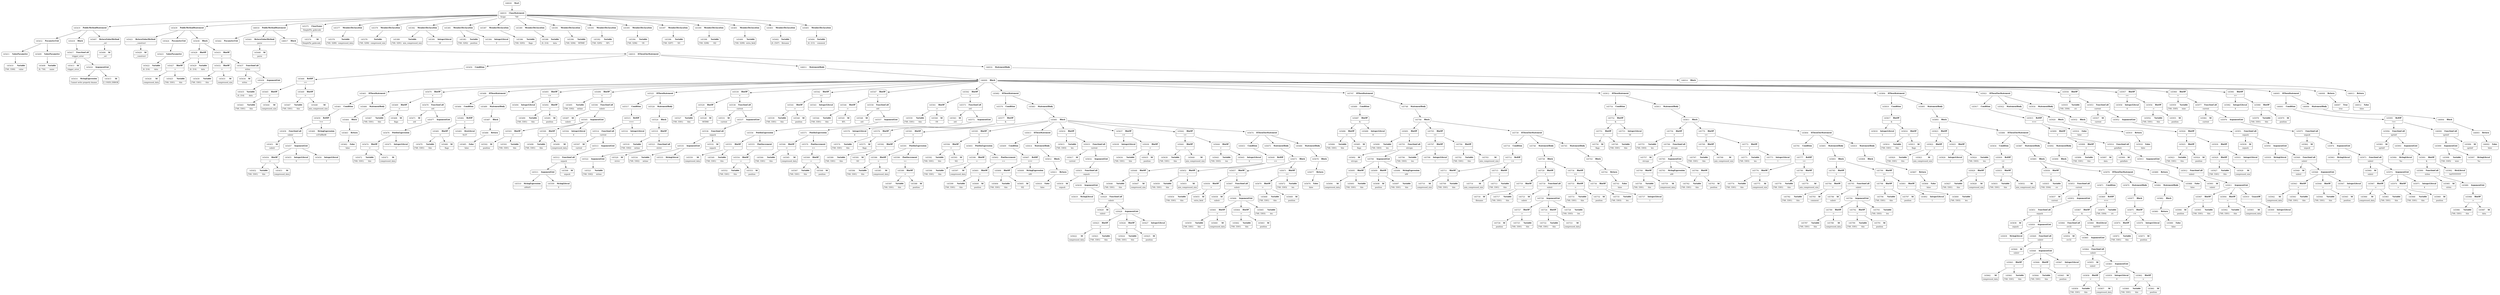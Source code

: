 digraph ast {
node [shape=none];
145410 [label=<<TABLE border='1' cellspacing='0' cellpadding='10' style='rounded' ><TR><TD border='0'>145410</TD><TD border='0'><B>Variable</B></TD></TR><HR/><TR><TD border='0' cellpadding='5'>(749, 3300)</TD><TD border='0' cellpadding='5'>value</TD></TR></TABLE>>];
145411 [label=<<TABLE border='1' cellspacing='0' cellpadding='10' style='rounded' ><TR><TD border='0'>145411</TD><TD border='0'><B>ValueParameter</B></TD></TR></TABLE>>];
145411 -> 145410 [weight=2];
145408 [label=<<TABLE border='1' cellspacing='0' cellpadding='10' style='rounded' ><TR><TD border='0'>145408</TD><TD border='0'><B>Variable</B></TD></TR><HR/><TR><TD border='0' cellpadding='5'>(0, 736)</TD><TD border='0' cellpadding='5'>name</TD></TR></TABLE>>];
145409 [label=<<TABLE border='1' cellspacing='0' cellpadding='10' style='rounded' ><TR><TD border='0'>145409</TD><TD border='0'><B>ValueParameter</B></TD></TR></TABLE>>];
145409 -> 145408 [weight=2];
145414 [label=<<TABLE border='1' cellspacing='0' cellpadding='10' style='rounded' ><TR><TD border='0'>145414</TD><TD border='0'><B>StringExpression</B></TD></TR><HR/><TR><TD border='0' cellpadding='5' colspan='2'>Cannot write property $name</TD></TR></TABLE>>];
145415 [label=<<TABLE border='1' cellspacing='0' cellpadding='10' style='rounded' ><TR><TD border='0'>145415</TD><TD border='0'><B>Id</B></TD></TR><HR/><TR><TD border='0' cellpadding='5' colspan='2'>E_USER_ERROR</TD></TR></TABLE>>];
145412 [label=<<TABLE border='1' cellspacing='0' cellpadding='10' style='rounded' ><TR><TD border='0'>145412</TD><TD border='0'><B>ParameterList</B></TD></TR></TABLE>>];
145412 -> 145409 [weight=2];
145412 -> 145411 [weight=2];
145413 [label=<<TABLE border='1' cellspacing='0' cellpadding='10' style='rounded' ><TR><TD border='0'>145413</TD><TD border='0'><B>Id</B></TD></TR><HR/><TR><TD border='0' cellpadding='5' colspan='2'>trigger_error</TD></TR></TABLE>>];
145418 [label=<<TABLE border='1' cellspacing='0' cellpadding='10' style='rounded' ><TR><TD border='0'>145418</TD><TD border='0'><B>Block</B></TD></TR></TABLE>>];
145418 -> 145417 [weight=2];
145419 [label=<<TABLE border='1' cellspacing='0' cellpadding='10' style='rounded' ><TR><TD border='0'>145419</TD><TD border='0'><B>PublicMethodStatement</B></TD></TR></TABLE>>];
145419 -> 145407 [weight=2];
145419 -> 145412 [weight=2];
145419 -> 145418 [weight=2];
145416 [label=<<TABLE border='1' cellspacing='0' cellpadding='10' style='rounded' ><TR><TD border='0'>145416</TD><TD border='0'><B>ArgumentList</B></TD></TR></TABLE>>];
145416 -> 145414 [weight=2];
145416 -> 145415 [weight=2];
145417 [label=<<TABLE border='1' cellspacing='0' cellpadding='10' style='rounded' ><TR><TD border='0'>145417</TD><TD border='0'><B>FunctionCall</B></TD></TR><HR/><TR><TD border='0' cellpadding='5' colspan='2'>trigger_error</TD></TR></TABLE>>];
145417 -> 145413 [weight=2];
145417 -> 145416 [weight=2];
145422 [label=<<TABLE border='1' cellspacing='0' cellpadding='10' style='rounded' ><TR><TD border='0'>145422</TD><TD border='0'><B>Variable</B></TD></TR><HR/><TR><TD border='0' cellpadding='5'>(0, 214)</TD><TD border='0' cellpadding='5'>data</TD></TR></TABLE>>];
145423 [label=<<TABLE border='1' cellspacing='0' cellpadding='10' style='rounded' ><TR><TD border='0'>145423</TD><TD border='0'><B>ValueParameter</B></TD></TR></TABLE>>];
145423 -> 145422 [weight=2];
145420 [label=<<TABLE border='1' cellspacing='0' cellpadding='10' style='rounded' ><TR><TD border='0'>145420</TD><TD border='0'><B>Id</B></TD></TR><HR/><TR><TD border='0' cellpadding='5' colspan='2'>__construct</TD></TR></TABLE>>];
145421 [label=<<TABLE border='1' cellspacing='0' cellpadding='10' style='rounded' ><TR><TD border='0'>145421</TD><TD border='0'><B>ReturnValueMethod</B></TD></TR><HR/><TR><TD border='0' cellpadding='5' colspan='2'>__construct</TD></TR></TABLE>>];
145421 -> 145420 [weight=2];
145426 [label=<<TABLE border='1' cellspacing='0' cellpadding='10' style='rounded' ><TR><TD border='0'>145426</TD><TD border='0'><B>Id</B></TD></TR><HR/><TR><TD border='0' cellpadding='5' colspan='2'>compressed_data</TD></TR></TABLE>>];
145427 [label=<<TABLE border='1' cellspacing='0' cellpadding='10' style='rounded' ><TR><TD border='0'>145427</TD><TD border='0'><B>BinOP</B></TD></TR><HR/><TR><TD border='0' cellpadding='5' colspan='2'>-&gt;</TD></TR></TABLE>>];
145427 -> 145425 [weight=2];
145427 -> 145426 [weight=2];
145424 [label=<<TABLE border='1' cellspacing='0' cellpadding='10' style='rounded' ><TR><TD border='0'>145424</TD><TD border='0'><B>ParameterList</B></TD></TR></TABLE>>];
145424 -> 145423 [weight=2];
145425 [label=<<TABLE border='1' cellspacing='0' cellpadding='10' style='rounded' ><TR><TD border='0'>145425</TD><TD border='0'><B>Variable</B></TD></TR><HR/><TR><TD border='0' cellpadding='5'>(749, 3301)</TD><TD border='0' cellpadding='5'>this</TD></TR></TABLE>>];
145430 [label=<<TABLE border='1' cellspacing='0' cellpadding='10' style='rounded' ><TR><TD border='0'>145430</TD><TD border='0'><B>Variable</B></TD></TR><HR/><TR><TD border='0' cellpadding='5'>(749, 3301)</TD><TD border='0' cellpadding='5'>this</TD></TR></TABLE>>];
145431 [label=<<TABLE border='1' cellspacing='0' cellpadding='10' style='rounded' ><TR><TD border='0'>145431</TD><TD border='0'><B>Id</B></TD></TR><HR/><TR><TD border='0' cellpadding='5' colspan='2'>compressed_size</TD></TR></TABLE>>];
145428 [label=<<TABLE border='1' cellspacing='0' cellpadding='10' style='rounded' ><TR><TD border='0'>145428</TD><TD border='0'><B>BinOP</B></TD></TR><HR/><TR><TD border='0' cellpadding='5' colspan='2'>=</TD></TR></TABLE>>];
145428 -> 145427 [weight=2];
145428 -> 145429 [weight=2];
145429 [label=<<TABLE border='1' cellspacing='0' cellpadding='10' style='rounded' ><TR><TD border='0'>145429</TD><TD border='0'><B>Variable</B></TD></TR><HR/><TR><TD border='0' cellpadding='5'>(0, 214)</TD><TD border='0' cellpadding='5'>data</TD></TR></TABLE>>];
145434 [label=<<TABLE border='1' cellspacing='0' cellpadding='10' style='rounded' ><TR><TD border='0'>145434</TD><TD border='0'><B>Id</B></TD></TR><HR/><TR><TD border='0' cellpadding='5' colspan='2'>strlen</TD></TR></TABLE>>];
145435 [label=<<TABLE border='1' cellspacing='0' cellpadding='10' style='rounded' ><TR><TD border='0'>145435</TD><TD border='0'><B>Variable</B></TD></TR><HR/><TR><TD border='0' cellpadding='5'>(0, 214)</TD><TD border='0' cellpadding='5'>data</TD></TR></TABLE>>];
145432 [label=<<TABLE border='1' cellspacing='0' cellpadding='10' style='rounded' ><TR><TD border='0'>145432</TD><TD border='0'><B>BinOP</B></TD></TR><HR/><TR><TD border='0' cellpadding='5' colspan='2'>-&gt;</TD></TR></TABLE>>];
145432 -> 145430 [weight=2];
145432 -> 145431 [weight=2];
145433 [label=<<TABLE border='1' cellspacing='0' cellpadding='10' style='rounded' ><TR><TD border='0'>145433</TD><TD border='0'><B>BinOP</B></TD></TR><HR/><TR><TD border='0' cellpadding='5' colspan='2'>=</TD></TR></TABLE>>];
145433 -> 145432 [weight=2];
145433 -> 145437 [weight=2];
145438 [label=<<TABLE border='1' cellspacing='0' cellpadding='10' style='rounded' ><TR><TD border='0'>145438</TD><TD border='0'><B>Block</B></TD></TR></TABLE>>];
145438 -> 145428 [weight=2];
145438 -> 145433 [weight=2];
145439 [label=<<TABLE border='1' cellspacing='0' cellpadding='10' style='rounded' ><TR><TD border='0'>145439</TD><TD border='0'><B>PublicMethodStatement</B></TD></TR></TABLE>>];
145439 -> 145421 [weight=2];
145439 -> 145424 [weight=2];
145439 -> 145438 [weight=2];
145436 [label=<<TABLE border='1' cellspacing='0' cellpadding='10' style='rounded' ><TR><TD border='0'>145436</TD><TD border='0'><B>ArgumentList</B></TD></TR></TABLE>>];
145436 -> 145435 [weight=2];
145437 [label=<<TABLE border='1' cellspacing='0' cellpadding='10' style='rounded' ><TR><TD border='0'>145437</TD><TD border='0'><B>FunctionCall</B></TD></TR><HR/><TR><TD border='0' cellpadding='5' colspan='2'>strlen</TD></TR></TABLE>>];
145437 -> 145434 [weight=2];
145437 -> 145436 [weight=2];
145442 [label=<<TABLE border='1' cellspacing='0' cellpadding='10' style='rounded' ><TR><TD border='0'>145442</TD><TD border='0'><B>ParameterList</B></TD></TR></TABLE>>];
145443 [label=<<TABLE border='1' cellspacing='0' cellpadding='10' style='rounded' ><TR><TD border='0'>145443</TD><TD border='0'><B>Variable</B></TD></TR><HR/><TR><TD border='0' cellpadding='5'>(749, 3301)</TD><TD border='0' cellpadding='5'>this</TD></TR></TABLE>>];
145440 [label=<<TABLE border='1' cellspacing='0' cellpadding='10' style='rounded' ><TR><TD border='0'>145440</TD><TD border='0'><B>Id</B></TD></TR><HR/><TR><TD border='0' cellpadding='5' colspan='2'>parse</TD></TR></TABLE>>];
145441 [label=<<TABLE border='1' cellspacing='0' cellpadding='10' style='rounded' ><TR><TD border='0'>145441</TD><TD border='0'><B>ReturnValueMethod</B></TD></TR><HR/><TR><TD border='0' cellpadding='5' colspan='2'>parse</TD></TR></TABLE>>];
145441 -> 145440 [weight=2];
145446 [label=<<TABLE border='1' cellspacing='0' cellpadding='10' style='rounded' ><TR><TD border='0'>145446</TD><TD border='0'><B>RelOP</B></TD></TR><HR/><TR><TD border='0' cellpadding='5' colspan='2'>&gt;=</TD></TR></TABLE>>];
145446 -> 145445 [weight=2];
145446 -> 145449 [weight=2];
145447 [label=<<TABLE border='1' cellspacing='0' cellpadding='10' style='rounded' ><TR><TD border='0'>145447</TD><TD border='0'><B>Variable</B></TD></TR><HR/><TR><TD border='0' cellpadding='5'>(749, 3301)</TD><TD border='0' cellpadding='5'>this</TD></TR></TABLE>>];
145444 [label=<<TABLE border='1' cellspacing='0' cellpadding='10' style='rounded' ><TR><TD border='0'>145444</TD><TD border='0'><B>Id</B></TD></TR><HR/><TR><TD border='0' cellpadding='5' colspan='2'>compressed_size</TD></TR></TABLE>>];
145445 [label=<<TABLE border='1' cellspacing='0' cellpadding='10' style='rounded' ><TR><TD border='0'>145445</TD><TD border='0'><B>BinOP</B></TD></TR><HR/><TR><TD border='0' cellpadding='5' colspan='2'>-&gt;</TD></TR></TABLE>>];
145445 -> 145443 [weight=2];
145445 -> 145444 [weight=2];
145450 [label=<<TABLE border='1' cellspacing='0' cellpadding='10' style='rounded' ><TR><TD border='0'>145450</TD><TD border='0'><B>Condition</B></TD></TR></TABLE>>];
145450 -> 145446 [weight=2];
145451 [label=<<TABLE border='1' cellspacing='0' cellpadding='10' style='rounded' ><TR><TD border='0'>145451</TD><TD border='0'><B>Id</B></TD></TR><HR/><TR><TD border='0' cellpadding='5' colspan='2'>substr</TD></TR></TABLE>>];
145448 [label=<<TABLE border='1' cellspacing='0' cellpadding='10' style='rounded' ><TR><TD border='0'>145448</TD><TD border='0'><B>Id</B></TD></TR><HR/><TR><TD border='0' cellpadding='5' colspan='2'>min_compressed_size</TD></TR></TABLE>>];
145449 [label=<<TABLE border='1' cellspacing='0' cellpadding='10' style='rounded' ><TR><TD border='0'>145449</TD><TD border='0'><B>BinOP</B></TD></TR><HR/><TR><TD border='0' cellpadding='5' colspan='2'>-&gt;</TD></TR></TABLE>>];
145449 -> 145447 [weight=2];
145449 -> 145448 [weight=2];
145454 [label=<<TABLE border='1' cellspacing='0' cellpadding='10' style='rounded' ><TR><TD border='0'>145454</TD><TD border='0'><B>BinOP</B></TD></TR><HR/><TR><TD border='0' cellpadding='5' colspan='2'>-&gt;</TD></TR></TABLE>>];
145454 -> 145452 [weight=2];
145454 -> 145453 [weight=2];
145455 [label=<<TABLE border='1' cellspacing='0' cellpadding='10' style='rounded' ><TR><TD border='0'>145455</TD><TD border='0'><B>IntegerLiteral</B></TD></TR><HR/><TR><TD border='0' cellpadding='5' colspan='2'>0</TD></TR></TABLE>>];
145452 [label=<<TABLE border='1' cellspacing='0' cellpadding='10' style='rounded' ><TR><TD border='0'>145452</TD><TD border='0'><B>Variable</B></TD></TR><HR/><TR><TD border='0' cellpadding='5'>(749, 3301)</TD><TD border='0' cellpadding='5'>this</TD></TR></TABLE>>];
145453 [label=<<TABLE border='1' cellspacing='0' cellpadding='10' style='rounded' ><TR><TD border='0'>145453</TD><TD border='0'><B>Id</B></TD></TR><HR/><TR><TD border='0' cellpadding='5' colspan='2'>compressed_data</TD></TR></TABLE>>];
145458 [label=<<TABLE border='1' cellspacing='0' cellpadding='10' style='rounded' ><TR><TD border='0'>145458</TD><TD border='0'><B>FunctionCall</B></TD></TR><HR/><TR><TD border='0' cellpadding='5' colspan='2'>substr</TD></TR></TABLE>>];
145458 -> 145451 [weight=2];
145458 -> 145457 [weight=2];
145459 [label=<<TABLE border='1' cellspacing='0' cellpadding='10' style='rounded' ><TR><TD border='0'>145459</TD><TD border='0'><B>RelOP</B></TD></TR><HR/><TR><TD border='0' cellpadding='5' colspan='2'>!==</TD></TR></TABLE>>];
145459 -> 145458 [weight=2];
145459 -> 145460 [weight=2];
145456 [label=<<TABLE border='1' cellspacing='0' cellpadding='10' style='rounded' ><TR><TD border='0'>145456</TD><TD border='0'><B>IntegerLiteral</B></TD></TR><HR/><TR><TD border='0' cellpadding='5' colspan='2'>3</TD></TR></TABLE>>];
145457 [label=<<TABLE border='1' cellspacing='0' cellpadding='10' style='rounded' ><TR><TD border='0'>145457</TD><TD border='0'><B>ArgumentList</B></TD></TR></TABLE>>];
145457 -> 145454 [weight=2];
145457 -> 145455 [weight=2];
145457 -> 145456 [weight=2];
145462 [label=<<TABLE border='1' cellspacing='0' cellpadding='10' style='rounded' ><TR><TD border='0'>145462</TD><TD border='0'><B>False</B></TD></TR><HR/><TR><TD border='0' cellpadding='5' colspan='2'>false</TD></TR></TABLE>>];
145463 [label=<<TABLE border='1' cellspacing='0' cellpadding='10' style='rounded' ><TR><TD border='0'>145463</TD><TD border='0'><B>Return</B></TD></TR></TABLE>>];
145463 -> 145462 [weight=2];
145460 [label=<<TABLE border='1' cellspacing='0' cellpadding='10' style='rounded' ><TR><TD border='0'>145460</TD><TD border='0'><B>StringExpression</B></TD></TR><HR/><TR><TD border='0' cellpadding='5' colspan='2'>x1Fx8Bx08</TD></TR></TABLE>>];
145461 [label=<<TABLE border='1' cellspacing='0' cellpadding='10' style='rounded' ><TR><TD border='0'>145461</TD><TD border='0'><B>Condition</B></TD></TR></TABLE>>];
145461 -> 145459 [weight=2];
145466 [label=<<TABLE border='1' cellspacing='0' cellpadding='10' style='rounded' ><TR><TD border='0'>145466</TD><TD border='0'><B>StatementBody</B></TD></TR></TABLE>>];
145466 -> 145464 [weight=2];
145467 [label=<<TABLE border='1' cellspacing='0' cellpadding='10' style='rounded' ><TR><TD border='0'>145467</TD><TD border='0'><B>Variable</B></TD></TR><HR/><TR><TD border='0' cellpadding='5'>(749, 3301)</TD><TD border='0' cellpadding='5'>this</TD></TR></TABLE>>];
145464 [label=<<TABLE border='1' cellspacing='0' cellpadding='10' style='rounded' ><TR><TD border='0'>145464</TD><TD border='0'><B>Block</B></TD></TR></TABLE>>];
145464 -> 145463 [weight=2];
145465 [label=<<TABLE border='1' cellspacing='0' cellpadding='10' style='rounded' ><TR><TD border='0'>145465</TD><TD border='0'><B>IfThenStatement</B></TD></TR></TABLE>>];
145465 -> 145461 [weight=2];
145465 -> 145466 [weight=2];
145470 [label=<<TABLE border='1' cellspacing='0' cellpadding='10' style='rounded' ><TR><TD border='0'>145470</TD><TD border='0'><B>BinOP</B></TD></TR><HR/><TR><TD border='0' cellpadding='5' colspan='2'>=</TD></TR></TABLE>>];
145470 -> 145469 [weight=2];
145470 -> 145478 [weight=2];
145471 [label=<<TABLE border='1' cellspacing='0' cellpadding='10' style='rounded' ><TR><TD border='0'>145471</TD><TD border='0'><B>Id</B></TD></TR><HR/><TR><TD border='0' cellpadding='5' colspan='2'>ord</TD></TR></TABLE>>];
145468 [label=<<TABLE border='1' cellspacing='0' cellpadding='10' style='rounded' ><TR><TD border='0'>145468</TD><TD border='0'><B>Id</B></TD></TR><HR/><TR><TD border='0' cellpadding='5' colspan='2'>flags</TD></TR></TABLE>>];
145469 [label=<<TABLE border='1' cellspacing='0' cellpadding='10' style='rounded' ><TR><TD border='0'>145469</TD><TD border='0'><B>BinOP</B></TD></TR><HR/><TR><TD border='0' cellpadding='5' colspan='2'>-&gt;</TD></TR></TABLE>>];
145469 -> 145467 [weight=2];
145469 -> 145468 [weight=2];
145474 [label=<<TABLE border='1' cellspacing='0' cellpadding='10' style='rounded' ><TR><TD border='0'>145474</TD><TD border='0'><B>BinOP</B></TD></TR><HR/><TR><TD border='0' cellpadding='5' colspan='2'>-&gt;</TD></TR></TABLE>>];
145474 -> 145472 [weight=2];
145474 -> 145473 [weight=2];
145475 [label=<<TABLE border='1' cellspacing='0' cellpadding='10' style='rounded' ><TR><TD border='0'>145475</TD><TD border='0'><B>IntegerLiteral</B></TD></TR><HR/><TR><TD border='0' cellpadding='5' colspan='2'>3</TD></TR></TABLE>>];
145472 [label=<<TABLE border='1' cellspacing='0' cellpadding='10' style='rounded' ><TR><TD border='0'>145472</TD><TD border='0'><B>Variable</B></TD></TR><HR/><TR><TD border='0' cellpadding='5'>(749, 3301)</TD><TD border='0' cellpadding='5'>this</TD></TR></TABLE>>];
145473 [label=<<TABLE border='1' cellspacing='0' cellpadding='10' style='rounded' ><TR><TD border='0'>145473</TD><TD border='0'><B>Id</B></TD></TR><HR/><TR><TD border='0' cellpadding='5' colspan='2'>compressed_data</TD></TR></TABLE>>];
145478 [label=<<TABLE border='1' cellspacing='0' cellpadding='10' style='rounded' ><TR><TD border='0'>145478</TD><TD border='0'><B>FunctionCall</B></TD></TR><HR/><TR><TD border='0' cellpadding='5' colspan='2'>ord</TD></TR></TABLE>>];
145478 -> 145471 [weight=2];
145478 -> 145477 [weight=2];
145479 [label=<<TABLE border='1' cellspacing='0' cellpadding='10' style='rounded' ><TR><TD border='0'>145479</TD><TD border='0'><B>Variable</B></TD></TR><HR/><TR><TD border='0' cellpadding='5'>(749, 3301)</TD><TD border='0' cellpadding='5'>this</TD></TR></TABLE>>];
145476 [label=<<TABLE border='1' cellspacing='0' cellpadding='10' style='rounded' ><TR><TD border='0'>145476</TD><TD border='0'><B>PostfixExpression</B></TD></TR></TABLE>>];
145476 -> 145474 [weight=2];
145476 -> 145475 [weight=2];
145477 [label=<<TABLE border='1' cellspacing='0' cellpadding='10' style='rounded' ><TR><TD border='0'>145477</TD><TD border='0'><B>ArgumentList</B></TD></TR></TABLE>>];
145477 -> 145476 [weight=2];
145482 [label=<<TABLE border='1' cellspacing='0' cellpadding='10' style='rounded' ><TR><TD border='0'>145482</TD><TD border='0'><B>RelOP</B></TD></TR><HR/><TR><TD border='0' cellpadding='5' colspan='2'>&gt;</TD></TR></TABLE>>];
145482 -> 145481 [weight=2];
145482 -> 145483 [weight=2];
145483 [label=<<TABLE border='1' cellspacing='0' cellpadding='10' style='rounded' ><TR><TD border='0'>145483</TD><TD border='0'><B>HexLiteral</B></TD></TR><HR/><TR><TD border='0' cellpadding='5' colspan='2'>0x1F</TD></TR></TABLE>>];
145480 [label=<<TABLE border='1' cellspacing='0' cellpadding='10' style='rounded' ><TR><TD border='0'>145480</TD><TD border='0'><B>Id</B></TD></TR><HR/><TR><TD border='0' cellpadding='5' colspan='2'>flags</TD></TR></TABLE>>];
145481 [label=<<TABLE border='1' cellspacing='0' cellpadding='10' style='rounded' ><TR><TD border='0'>145481</TD><TD border='0'><B>BinOP</B></TD></TR><HR/><TR><TD border='0' cellpadding='5' colspan='2'>-&gt;</TD></TR></TABLE>>];
145481 -> 145479 [weight=2];
145481 -> 145480 [weight=2];
145486 [label=<<TABLE border='1' cellspacing='0' cellpadding='10' style='rounded' ><TR><TD border='0'>145486</TD><TD border='0'><B>Return</B></TD></TR></TABLE>>];
145486 -> 145485 [weight=2];
145487 [label=<<TABLE border='1' cellspacing='0' cellpadding='10' style='rounded' ><TR><TD border='0'>145487</TD><TD border='0'><B>Block</B></TD></TR></TABLE>>];
145487 -> 145486 [weight=2];
145484 [label=<<TABLE border='1' cellspacing='0' cellpadding='10' style='rounded' ><TR><TD border='0'>145484</TD><TD border='0'><B>Condition</B></TD></TR></TABLE>>];
145484 -> 145482 [weight=2];
145485 [label=<<TABLE border='1' cellspacing='0' cellpadding='10' style='rounded' ><TR><TD border='0'>145485</TD><TD border='0'><B>False</B></TD></TR><HR/><TR><TD border='0' cellpadding='5' colspan='2'>false</TD></TR></TABLE>>];
145490 [label=<<TABLE border='1' cellspacing='0' cellpadding='10' style='rounded' ><TR><TD border='0'>145490</TD><TD border='0'><B>Variable</B></TD></TR><HR/><TR><TD border='0' cellpadding='5'>(749, 3301)</TD><TD border='0' cellpadding='5'>this</TD></TR></TABLE>>];
145491 [label=<<TABLE border='1' cellspacing='0' cellpadding='10' style='rounded' ><TR><TD border='0'>145491</TD><TD border='0'><B>Id</B></TD></TR><HR/><TR><TD border='0' cellpadding='5' colspan='2'>position</TD></TR></TABLE>>];
145488 [label=<<TABLE border='1' cellspacing='0' cellpadding='10' style='rounded' ><TR><TD border='0'>145488</TD><TD border='0'><B>IfThenStatement</B></TD></TR></TABLE>>];
145488 -> 145484 [weight=2];
145488 -> 145489 [weight=2];
145489 [label=<<TABLE border='1' cellspacing='0' cellpadding='10' style='rounded' ><TR><TD border='0'>145489</TD><TD border='0'><B>StatementBody</B></TD></TR></TABLE>>];
145489 -> 145487 [weight=2];
145494 [label=<<TABLE border='1' cellspacing='0' cellpadding='10' style='rounded' ><TR><TD border='0'>145494</TD><TD border='0'><B>IntegerLiteral</B></TD></TR><HR/><TR><TD border='0' cellpadding='5' colspan='2'>4</TD></TR></TABLE>>];
145495 [label=<<TABLE border='1' cellspacing='0' cellpadding='10' style='rounded' ><TR><TD border='0'>145495</TD><TD border='0'><B>Variable</B></TD></TR><HR/><TR><TD border='0' cellpadding='5'>(749, 3302)</TD><TD border='0' cellpadding='5'>mtime</TD></TR></TABLE>>];
145492 [label=<<TABLE border='1' cellspacing='0' cellpadding='10' style='rounded' ><TR><TD border='0'>145492</TD><TD border='0'><B>BinOP</B></TD></TR><HR/><TR><TD border='0' cellpadding='5' colspan='2'>-&gt;</TD></TR></TABLE>>];
145492 -> 145490 [weight=2];
145492 -> 145491 [weight=2];
145493 [label=<<TABLE border='1' cellspacing='0' cellpadding='10' style='rounded' ><TR><TD border='0'>145493</TD><TD border='0'><B>BinOP</B></TD></TR><HR/><TR><TD border='0' cellpadding='5' colspan='2'>+=</TD></TR></TABLE>>];
145493 -> 145492 [weight=2];
145493 -> 145494 [weight=2];
145498 [label=<<TABLE border='1' cellspacing='0' cellpadding='10' style='rounded' ><TR><TD border='0'>145498</TD><TD border='0'><B>Variable</B></TD></TR><HR/><TR><TD border='0' cellpadding='5'>(749, 3301)</TD><TD border='0' cellpadding='5'>this</TD></TR></TABLE>>];
145499 [label=<<TABLE border='1' cellspacing='0' cellpadding='10' style='rounded' ><TR><TD border='0'>145499</TD><TD border='0'><B>Id</B></TD></TR><HR/><TR><TD border='0' cellpadding='5' colspan='2'>compressed_data</TD></TR></TABLE>>];
145496 [label=<<TABLE border='1' cellspacing='0' cellpadding='10' style='rounded' ><TR><TD border='0'>145496</TD><TD border='0'><B>BinOP</B></TD></TR><HR/><TR><TD border='0' cellpadding='5' colspan='2'>=</TD></TR></TABLE>>];
145496 -> 145495 [weight=2];
145496 -> 145506 [weight=2];
145497 [label=<<TABLE border='1' cellspacing='0' cellpadding='10' style='rounded' ><TR><TD border='0'>145497</TD><TD border='0'><B>Id</B></TD></TR><HR/><TR><TD border='0' cellpadding='5' colspan='2'>substr</TD></TR></TABLE>>];
145502 [label=<<TABLE border='1' cellspacing='0' cellpadding='10' style='rounded' ><TR><TD border='0'>145502</TD><TD border='0'><B>Id</B></TD></TR><HR/><TR><TD border='0' cellpadding='5' colspan='2'>position</TD></TR></TABLE>>];
145503 [label=<<TABLE border='1' cellspacing='0' cellpadding='10' style='rounded' ><TR><TD border='0'>145503</TD><TD border='0'><B>BinOP</B></TD></TR><HR/><TR><TD border='0' cellpadding='5' colspan='2'>-&gt;</TD></TR></TABLE>>];
145503 -> 145501 [weight=2];
145503 -> 145502 [weight=2];
145500 [label=<<TABLE border='1' cellspacing='0' cellpadding='10' style='rounded' ><TR><TD border='0'>145500</TD><TD border='0'><B>BinOP</B></TD></TR><HR/><TR><TD border='0' cellpadding='5' colspan='2'>-&gt;</TD></TR></TABLE>>];
145500 -> 145498 [weight=2];
145500 -> 145499 [weight=2];
145501 [label=<<TABLE border='1' cellspacing='0' cellpadding='10' style='rounded' ><TR><TD border='0'>145501</TD><TD border='0'><B>Variable</B></TD></TR><HR/><TR><TD border='0' cellpadding='5'>(749, 3301)</TD><TD border='0' cellpadding='5'>this</TD></TR></TABLE>>];
145506 [label=<<TABLE border='1' cellspacing='0' cellpadding='10' style='rounded' ><TR><TD border='0'>145506</TD><TD border='0'><B>FunctionCall</B></TD></TR><HR/><TR><TD border='0' cellpadding='5' colspan='2'>substr</TD></TR></TABLE>>];
145506 -> 145497 [weight=2];
145506 -> 145505 [weight=2];
145507 [label=<<TABLE border='1' cellspacing='0' cellpadding='10' style='rounded' ><TR><TD border='0'>145507</TD><TD border='0'><B>Id</B></TD></TR><HR/><TR><TD border='0' cellpadding='5' colspan='2'>current</TD></TR></TABLE>>];
145504 [label=<<TABLE border='1' cellspacing='0' cellpadding='10' style='rounded' ><TR><TD border='0'>145504</TD><TD border='0'><B>IntegerLiteral</B></TD></TR><HR/><TR><TD border='0' cellpadding='5' colspan='2'>4</TD></TR></TABLE>>];
145505 [label=<<TABLE border='1' cellspacing='0' cellpadding='10' style='rounded' ><TR><TD border='0'>145505</TD><TD border='0'><B>ArgumentList</B></TD></TR></TABLE>>];
145505 -> 145500 [weight=2];
145505 -> 145503 [weight=2];
145505 -> 145504 [weight=2];
145510 [label=<<TABLE border='1' cellspacing='0' cellpadding='10' style='rounded' ><TR><TD border='0'>145510</TD><TD border='0'><B>StringExpression</B></TD></TR><HR/><TR><TD border='0' cellpadding='5' colspan='2'>x00x01</TD></TR></TABLE>>];
145511 [label=<<TABLE border='1' cellspacing='0' cellpadding='10' style='rounded' ><TR><TD border='0'>145511</TD><TD border='0'><B>ArgumentList</B></TD></TR></TABLE>>];
145511 -> 145509 [weight=2];
145511 -> 145510 [weight=2];
145508 [label=<<TABLE border='1' cellspacing='0' cellpadding='10' style='rounded' ><TR><TD border='0'>145508</TD><TD border='0'><B>Id</B></TD></TR><HR/><TR><TD border='0' cellpadding='5' colspan='2'>unpack</TD></TR></TABLE>>];
145509 [label=<<TABLE border='1' cellspacing='0' cellpadding='10' style='rounded' ><TR><TD border='0'>145509</TD><TD border='0'><B>StringLiteral</B></TD></TR><HR/><TR><TD border='0' cellpadding='5' colspan='2'>S</TD></TR></TABLE>>];
145514 [label=<<TABLE border='1' cellspacing='0' cellpadding='10' style='rounded' ><TR><TD border='0'>145514</TD><TD border='0'><B>FunctionCall</B></TD></TR><HR/><TR><TD border='0' cellpadding='5' colspan='2'>current</TD></TR></TABLE>>];
145514 -> 145507 [weight=2];
145514 -> 145513 [weight=2];
145515 [label=<<TABLE border='1' cellspacing='0' cellpadding='10' style='rounded' ><TR><TD border='0'>145515</TD><TD border='0'><B>RelOP</B></TD></TR><HR/><TR><TD border='0' cellpadding='5' colspan='2'>===</TD></TR></TABLE>>];
145515 -> 145514 [weight=2];
145515 -> 145516 [weight=2];
145512 [label=<<TABLE border='1' cellspacing='0' cellpadding='10' style='rounded' ><TR><TD border='0'>145512</TD><TD border='0'><B>FunctionCall</B></TD></TR><HR/><TR><TD border='0' cellpadding='5' colspan='2'>unpack</TD></TR></TABLE>>];
145512 -> 145508 [weight=2];
145512 -> 145511 [weight=2];
145513 [label=<<TABLE border='1' cellspacing='0' cellpadding='10' style='rounded' ><TR><TD border='0'>145513</TD><TD border='0'><B>ArgumentList</B></TD></TR></TABLE>>];
145513 -> 145512 [weight=2];
145518 [label=<<TABLE border='1' cellspacing='0' cellpadding='10' style='rounded' ><TR><TD border='0'>145518</TD><TD border='0'><B>Variable</B></TD></TR><HR/><TR><TD border='0' cellpadding='5'>(749, 3302)</TD><TD border='0' cellpadding='5'>mtime</TD></TR></TABLE>>];
145519 [label=<<TABLE border='1' cellspacing='0' cellpadding='10' style='rounded' ><TR><TD border='0'>145519</TD><TD border='0'><B>BinOP</B></TD></TR><HR/><TR><TD border='0' cellpadding='5' colspan='2'>=</TD></TR></TABLE>>];
145519 -> 145518 [weight=2];
145519 -> 145523 [weight=2];
145516 [label=<<TABLE border='1' cellspacing='0' cellpadding='10' style='rounded' ><TR><TD border='0'>145516</TD><TD border='0'><B>IntegerLiteral</B></TD></TR><HR/><TR><TD border='0' cellpadding='5' colspan='2'>1</TD></TR></TABLE>>];
145517 [label=<<TABLE border='1' cellspacing='0' cellpadding='10' style='rounded' ><TR><TD border='0'>145517</TD><TD border='0'><B>Condition</B></TD></TR></TABLE>>];
145517 -> 145515 [weight=2];
145522 [label=<<TABLE border='1' cellspacing='0' cellpadding='10' style='rounded' ><TR><TD border='0'>145522</TD><TD border='0'><B>ArgumentList</B></TD></TR></TABLE>>];
145522 -> 145521 [weight=2];
145523 [label=<<TABLE border='1' cellspacing='0' cellpadding='10' style='rounded' ><TR><TD border='0'>145523</TD><TD border='0'><B>FunctionCall</B></TD></TR><HR/><TR><TD border='0' cellpadding='5' colspan='2'>strrev</TD></TR></TABLE>>];
145523 -> 145520 [weight=2];
145523 -> 145522 [weight=2];
145520 [label=<<TABLE border='1' cellspacing='0' cellpadding='10' style='rounded' ><TR><TD border='0'>145520</TD><TD border='0'><B>Id</B></TD></TR><HR/><TR><TD border='0' cellpadding='5' colspan='2'>strrev</TD></TR></TABLE>>];
145521 [label=<<TABLE border='1' cellspacing='0' cellpadding='10' style='rounded' ><TR><TD border='0'>145521</TD><TD border='0'><B>Variable</B></TD></TR><HR/><TR><TD border='0' cellpadding='5'>(749, 3302)</TD><TD border='0' cellpadding='5'>mtime</TD></TR></TABLE>>];
145526 [label=<<TABLE border='1' cellspacing='0' cellpadding='10' style='rounded' ><TR><TD border='0'>145526</TD><TD border='0'><B>StatementBody</B></TD></TR></TABLE>>];
145526 -> 145524 [weight=2];
145527 [label=<<TABLE border='1' cellspacing='0' cellpadding='10' style='rounded' ><TR><TD border='0'>145527</TD><TD border='0'><B>Variable</B></TD></TR><HR/><TR><TD border='0' cellpadding='5'>(749, 3301)</TD><TD border='0' cellpadding='5'>this</TD></TR></TABLE>>];
145524 [label=<<TABLE border='1' cellspacing='0' cellpadding='10' style='rounded' ><TR><TD border='0'>145524</TD><TD border='0'><B>Block</B></TD></TR></TABLE>>];
145524 -> 145519 [weight=2];
145525 [label=<<TABLE border='1' cellspacing='0' cellpadding='10' style='rounded' ><TR><TD border='0'>145525</TD><TD border='0'><B>IfThenStatement</B></TD></TR></TABLE>>];
145525 -> 145517 [weight=2];
145525 -> 145526 [weight=2];
145530 [label=<<TABLE border='1' cellspacing='0' cellpadding='10' style='rounded' ><TR><TD border='0'>145530</TD><TD border='0'><B>BinOP</B></TD></TR><HR/><TR><TD border='0' cellpadding='5' colspan='2'>=</TD></TR></TABLE>>];
145530 -> 145529 [weight=2];
145530 -> 145538 [weight=2];
145531 [label=<<TABLE border='1' cellspacing='0' cellpadding='10' style='rounded' ><TR><TD border='0'>145531</TD><TD border='0'><B>Id</B></TD></TR><HR/><TR><TD border='0' cellpadding='5' colspan='2'>current</TD></TR></TABLE>>];
145528 [label=<<TABLE border='1' cellspacing='0' cellpadding='10' style='rounded' ><TR><TD border='0'>145528</TD><TD border='0'><B>Id</B></TD></TR><HR/><TR><TD border='0' cellpadding='5' colspan='2'>MTIME</TD></TR></TABLE>>];
145529 [label=<<TABLE border='1' cellspacing='0' cellpadding='10' style='rounded' ><TR><TD border='0'>145529</TD><TD border='0'><B>BinOP</B></TD></TR><HR/><TR><TD border='0' cellpadding='5' colspan='2'>-&gt;</TD></TR></TABLE>>];
145529 -> 145527 [weight=2];
145529 -> 145528 [weight=2];
145534 [label=<<TABLE border='1' cellspacing='0' cellpadding='10' style='rounded' ><TR><TD border='0'>145534</TD><TD border='0'><B>Variable</B></TD></TR><HR/><TR><TD border='0' cellpadding='5'>(749, 3302)</TD><TD border='0' cellpadding='5'>mtime</TD></TR></TABLE>>];
145535 [label=<<TABLE border='1' cellspacing='0' cellpadding='10' style='rounded' ><TR><TD border='0'>145535</TD><TD border='0'><B>ArgumentList</B></TD></TR></TABLE>>];
145535 -> 145533 [weight=2];
145535 -> 145534 [weight=2];
145532 [label=<<TABLE border='1' cellspacing='0' cellpadding='10' style='rounded' ><TR><TD border='0'>145532</TD><TD border='0'><B>Id</B></TD></TR><HR/><TR><TD border='0' cellpadding='5' colspan='2'>unpack</TD></TR></TABLE>>];
145533 [label=<<TABLE border='1' cellspacing='0' cellpadding='10' style='rounded' ><TR><TD border='0'>145533</TD><TD border='0'><B>StringLiteral</B></TD></TR><HR/><TR><TD border='0' cellpadding='5' colspan='2'>l</TD></TR></TABLE>>];
145538 [label=<<TABLE border='1' cellspacing='0' cellpadding='10' style='rounded' ><TR><TD border='0'>145538</TD><TD border='0'><B>FunctionCall</B></TD></TR><HR/><TR><TD border='0' cellpadding='5' colspan='2'>current</TD></TR></TABLE>>];
145538 -> 145531 [weight=2];
145538 -> 145537 [weight=2];
145539 [label=<<TABLE border='1' cellspacing='0' cellpadding='10' style='rounded' ><TR><TD border='0'>145539</TD><TD border='0'><B>Variable</B></TD></TR><HR/><TR><TD border='0' cellpadding='5'>(749, 3301)</TD><TD border='0' cellpadding='5'>this</TD></TR></TABLE>>];
145536 [label=<<TABLE border='1' cellspacing='0' cellpadding='10' style='rounded' ><TR><TD border='0'>145536</TD><TD border='0'><B>FunctionCall</B></TD></TR><HR/><TR><TD border='0' cellpadding='5' colspan='2'>unpack</TD></TR></TABLE>>];
145536 -> 145532 [weight=2];
145536 -> 145535 [weight=2];
145537 [label=<<TABLE border='1' cellspacing='0' cellpadding='10' style='rounded' ><TR><TD border='0'>145537</TD><TD border='0'><B>ArgumentList</B></TD></TR></TABLE>>];
145537 -> 145536 [weight=2];
145542 [label=<<TABLE border='1' cellspacing='0' cellpadding='10' style='rounded' ><TR><TD border='0'>145542</TD><TD border='0'><B>BinOP</B></TD></TR><HR/><TR><TD border='0' cellpadding='5' colspan='2'>+=</TD></TR></TABLE>>];
145542 -> 145541 [weight=2];
145542 -> 145543 [weight=2];
145543 [label=<<TABLE border='1' cellspacing='0' cellpadding='10' style='rounded' ><TR><TD border='0'>145543</TD><TD border='0'><B>IntegerLiteral</B></TD></TR><HR/><TR><TD border='0' cellpadding='5' colspan='2'>4</TD></TR></TABLE>>];
145540 [label=<<TABLE border='1' cellspacing='0' cellpadding='10' style='rounded' ><TR><TD border='0'>145540</TD><TD border='0'><B>Id</B></TD></TR><HR/><TR><TD border='0' cellpadding='5' colspan='2'>position</TD></TR></TABLE>>];
145541 [label=<<TABLE border='1' cellspacing='0' cellpadding='10' style='rounded' ><TR><TD border='0'>145541</TD><TD border='0'><B>BinOP</B></TD></TR><HR/><TR><TD border='0' cellpadding='5' colspan='2'>-&gt;</TD></TR></TABLE>>];
145541 -> 145539 [weight=2];
145541 -> 145540 [weight=2];
145546 [label=<<TABLE border='1' cellspacing='0' cellpadding='10' style='rounded' ><TR><TD border='0'>145546</TD><TD border='0'><B>BinOP</B></TD></TR><HR/><TR><TD border='0' cellpadding='5' colspan='2'>-&gt;</TD></TR></TABLE>>];
145546 -> 145544 [weight=2];
145546 -> 145545 [weight=2];
145547 [label=<<TABLE border='1' cellspacing='0' cellpadding='10' style='rounded' ><TR><TD border='0'>145547</TD><TD border='0'><B>BinOP</B></TD></TR><HR/><TR><TD border='0' cellpadding='5' colspan='2'>=</TD></TR></TABLE>>];
145547 -> 145546 [weight=2];
145547 -> 145558 [weight=2];
145544 [label=<<TABLE border='1' cellspacing='0' cellpadding='10' style='rounded' ><TR><TD border='0'>145544</TD><TD border='0'><B>Variable</B></TD></TR><HR/><TR><TD border='0' cellpadding='5'>(749, 3301)</TD><TD border='0' cellpadding='5'>this</TD></TR></TABLE>>];
145545 [label=<<TABLE border='1' cellspacing='0' cellpadding='10' style='rounded' ><TR><TD border='0'>145545</TD><TD border='0'><B>Id</B></TD></TR><HR/><TR><TD border='0' cellpadding='5' colspan='2'>XFL</TD></TR></TABLE>>];
145550 [label=<<TABLE border='1' cellspacing='0' cellpadding='10' style='rounded' ><TR><TD border='0'>145550</TD><TD border='0'><B>Id</B></TD></TR><HR/><TR><TD border='0' cellpadding='5' colspan='2'>compressed_data</TD></TR></TABLE>>];
145551 [label=<<TABLE border='1' cellspacing='0' cellpadding='10' style='rounded' ><TR><TD border='0'>145551</TD><TD border='0'><B>BinOP</B></TD></TR><HR/><TR><TD border='0' cellpadding='5' colspan='2'>-&gt;</TD></TR></TABLE>>];
145551 -> 145549 [weight=2];
145551 -> 145550 [weight=2];
145548 [label=<<TABLE border='1' cellspacing='0' cellpadding='10' style='rounded' ><TR><TD border='0'>145548</TD><TD border='0'><B>Id</B></TD></TR><HR/><TR><TD border='0' cellpadding='5' colspan='2'>ord</TD></TR></TABLE>>];
145549 [label=<<TABLE border='1' cellspacing='0' cellpadding='10' style='rounded' ><TR><TD border='0'>145549</TD><TD border='0'><B>Variable</B></TD></TR><HR/><TR><TD border='0' cellpadding='5'>(749, 3301)</TD><TD border='0' cellpadding='5'>this</TD></TR></TABLE>>];
145554 [label=<<TABLE border='1' cellspacing='0' cellpadding='10' style='rounded' ><TR><TD border='0'>145554</TD><TD border='0'><B>BinOP</B></TD></TR><HR/><TR><TD border='0' cellpadding='5' colspan='2'>-&gt;</TD></TR></TABLE>>];
145554 -> 145552 [weight=2];
145554 -> 145553 [weight=2];
145555 [label=<<TABLE border='1' cellspacing='0' cellpadding='10' style='rounded' ><TR><TD border='0'>145555</TD><TD border='0'><B>PostIncrement</B></TD></TR><HR/><TR><TD border='0' cellpadding='5' colspan='2'>++</TD></TR></TABLE>>];
145555 -> 145554 [weight=2];
145552 [label=<<TABLE border='1' cellspacing='0' cellpadding='10' style='rounded' ><TR><TD border='0'>145552</TD><TD border='0'><B>Variable</B></TD></TR><HR/><TR><TD border='0' cellpadding='5'>(749, 3301)</TD><TD border='0' cellpadding='5'>this</TD></TR></TABLE>>];
145553 [label=<<TABLE border='1' cellspacing='0' cellpadding='10' style='rounded' ><TR><TD border='0'>145553</TD><TD border='0'><B>Id</B></TD></TR><HR/><TR><TD border='0' cellpadding='5' colspan='2'>position</TD></TR></TABLE>>];
145558 [label=<<TABLE border='1' cellspacing='0' cellpadding='10' style='rounded' ><TR><TD border='0'>145558</TD><TD border='0'><B>FunctionCall</B></TD></TR><HR/><TR><TD border='0' cellpadding='5' colspan='2'>ord</TD></TR></TABLE>>];
145558 -> 145548 [weight=2];
145558 -> 145557 [weight=2];
145559 [label=<<TABLE border='1' cellspacing='0' cellpadding='10' style='rounded' ><TR><TD border='0'>145559</TD><TD border='0'><B>Variable</B></TD></TR><HR/><TR><TD border='0' cellpadding='5'>(749, 3301)</TD><TD border='0' cellpadding='5'>this</TD></TR></TABLE>>];
145556 [label=<<TABLE border='1' cellspacing='0' cellpadding='10' style='rounded' ><TR><TD border='0'>145556</TD><TD border='0'><B>PostfixExpression</B></TD></TR></TABLE>>];
145556 -> 145551 [weight=2];
145556 -> 145555 [weight=2];
145557 [label=<<TABLE border='1' cellspacing='0' cellpadding='10' style='rounded' ><TR><TD border='0'>145557</TD><TD border='0'><B>ArgumentList</B></TD></TR></TABLE>>];
145557 -> 145556 [weight=2];
145562 [label=<<TABLE border='1' cellspacing='0' cellpadding='10' style='rounded' ><TR><TD border='0'>145562</TD><TD border='0'><B>BinOP</B></TD></TR><HR/><TR><TD border='0' cellpadding='5' colspan='2'>=</TD></TR></TABLE>>];
145562 -> 145561 [weight=2];
145562 -> 145573 [weight=2];
145563 [label=<<TABLE border='1' cellspacing='0' cellpadding='10' style='rounded' ><TR><TD border='0'>145563</TD><TD border='0'><B>Id</B></TD></TR><HR/><TR><TD border='0' cellpadding='5' colspan='2'>ord</TD></TR></TABLE>>];
145560 [label=<<TABLE border='1' cellspacing='0' cellpadding='10' style='rounded' ><TR><TD border='0'>145560</TD><TD border='0'><B>Id</B></TD></TR><HR/><TR><TD border='0' cellpadding='5' colspan='2'>OS</TD></TR></TABLE>>];
145561 [label=<<TABLE border='1' cellspacing='0' cellpadding='10' style='rounded' ><TR><TD border='0'>145561</TD><TD border='0'><B>BinOP</B></TD></TR><HR/><TR><TD border='0' cellpadding='5' colspan='2'>-&gt;</TD></TR></TABLE>>];
145561 -> 145559 [weight=2];
145561 -> 145560 [weight=2];
145566 [label=<<TABLE border='1' cellspacing='0' cellpadding='10' style='rounded' ><TR><TD border='0'>145566</TD><TD border='0'><B>BinOP</B></TD></TR><HR/><TR><TD border='0' cellpadding='5' colspan='2'>-&gt;</TD></TR></TABLE>>];
145566 -> 145564 [weight=2];
145566 -> 145565 [weight=2];
145567 [label=<<TABLE border='1' cellspacing='0' cellpadding='10' style='rounded' ><TR><TD border='0'>145567</TD><TD border='0'><B>Variable</B></TD></TR><HR/><TR><TD border='0' cellpadding='5'>(749, 3301)</TD><TD border='0' cellpadding='5'>this</TD></TR></TABLE>>];
145564 [label=<<TABLE border='1' cellspacing='0' cellpadding='10' style='rounded' ><TR><TD border='0'>145564</TD><TD border='0'><B>Variable</B></TD></TR><HR/><TR><TD border='0' cellpadding='5'>(749, 3301)</TD><TD border='0' cellpadding='5'>this</TD></TR></TABLE>>];
145565 [label=<<TABLE border='1' cellspacing='0' cellpadding='10' style='rounded' ><TR><TD border='0'>145565</TD><TD border='0'><B>Id</B></TD></TR><HR/><TR><TD border='0' cellpadding='5' colspan='2'>compressed_data</TD></TR></TABLE>>];
145570 [label=<<TABLE border='1' cellspacing='0' cellpadding='10' style='rounded' ><TR><TD border='0'>145570</TD><TD border='0'><B>PostIncrement</B></TD></TR><HR/><TR><TD border='0' cellpadding='5' colspan='2'>++</TD></TR></TABLE>>];
145570 -> 145569 [weight=2];
145571 [label=<<TABLE border='1' cellspacing='0' cellpadding='10' style='rounded' ><TR><TD border='0'>145571</TD><TD border='0'><B>PostfixExpression</B></TD></TR></TABLE>>];
145571 -> 145566 [weight=2];
145571 -> 145570 [weight=2];
145568 [label=<<TABLE border='1' cellspacing='0' cellpadding='10' style='rounded' ><TR><TD border='0'>145568</TD><TD border='0'><B>Id</B></TD></TR><HR/><TR><TD border='0' cellpadding='5' colspan='2'>position</TD></TR></TABLE>>];
145569 [label=<<TABLE border='1' cellspacing='0' cellpadding='10' style='rounded' ><TR><TD border='0'>145569</TD><TD border='0'><B>BinOP</B></TD></TR><HR/><TR><TD border='0' cellpadding='5' colspan='2'>-&gt;</TD></TR></TABLE>>];
145569 -> 145567 [weight=2];
145569 -> 145568 [weight=2];
145574 [label=<<TABLE border='1' cellspacing='0' cellpadding='10' style='rounded' ><TR><TD border='0'>145574</TD><TD border='0'><B>Variable</B></TD></TR><HR/><TR><TD border='0' cellpadding='5'>(749, 3301)</TD><TD border='0' cellpadding='5'>this</TD></TR></TABLE>>];
145575 [label=<<TABLE border='1' cellspacing='0' cellpadding='10' style='rounded' ><TR><TD border='0'>145575</TD><TD border='0'><B>Id</B></TD></TR><HR/><TR><TD border='0' cellpadding='5' colspan='2'>flags</TD></TR></TABLE>>];
145572 [label=<<TABLE border='1' cellspacing='0' cellpadding='10' style='rounded' ><TR><TD border='0'>145572</TD><TD border='0'><B>ArgumentList</B></TD></TR></TABLE>>];
145572 -> 145571 [weight=2];
145573 [label=<<TABLE border='1' cellspacing='0' cellpadding='10' style='rounded' ><TR><TD border='0'>145573</TD><TD border='0'><B>FunctionCall</B></TD></TR><HR/><TR><TD border='0' cellpadding='5' colspan='2'>ord</TD></TR></TABLE>>];
145573 -> 145563 [weight=2];
145573 -> 145572 [weight=2];
145578 [label=<<TABLE border='1' cellspacing='0' cellpadding='10' style='rounded' ><TR><TD border='0'>145578</TD><TD border='0'><B>IntegerLiteral</B></TD></TR><HR/><TR><TD border='0' cellpadding='5' colspan='2'>4</TD></TR></TABLE>>];
145579 [label=<<TABLE border='1' cellspacing='0' cellpadding='10' style='rounded' ><TR><TD border='0'>145579</TD><TD border='0'><B>Condition</B></TD></TR></TABLE>>];
145579 -> 145577 [weight=2];
145576 [label=<<TABLE border='1' cellspacing='0' cellpadding='10' style='rounded' ><TR><TD border='0'>145576</TD><TD border='0'><B>BinOP</B></TD></TR><HR/><TR><TD border='0' cellpadding='5' colspan='2'>-&gt;</TD></TR></TABLE>>];
145576 -> 145574 [weight=2];
145576 -> 145575 [weight=2];
145577 [label=<<TABLE border='1' cellspacing='0' cellpadding='10' style='rounded' ><TR><TD border='0'>145577</TD><TD border='0'><B>BinOP</B></TD></TR><HR/><TR><TD border='0' cellpadding='5' colspan='2'>&amp;</TD></TR></TABLE>>];
145577 -> 145576 [weight=2];
145577 -> 145578 [weight=2];
145582 [label=<<TABLE border='1' cellspacing='0' cellpadding='10' style='rounded' ><TR><TD border='0'>145582</TD><TD border='0'><B>BinOP</B></TD></TR><HR/><TR><TD border='0' cellpadding='5' colspan='2'>-&gt;</TD></TR></TABLE>>];
145582 -> 145580 [weight=2];
145582 -> 145581 [weight=2];
145583 [label=<<TABLE border='1' cellspacing='0' cellpadding='10' style='rounded' ><TR><TD border='0'>145583</TD><TD border='0'><B>BinOP</B></TD></TR><HR/><TR><TD border='0' cellpadding='5' colspan='2'>=</TD></TR></TABLE>>];
145583 -> 145582 [weight=2];
145583 -> 145591 [weight=2];
145580 [label=<<TABLE border='1' cellspacing='0' cellpadding='10' style='rounded' ><TR><TD border='0'>145580</TD><TD border='0'><B>Variable</B></TD></TR><HR/><TR><TD border='0' cellpadding='5'>(749, 3301)</TD><TD border='0' cellpadding='5'>this</TD></TR></TABLE>>];
145581 [label=<<TABLE border='1' cellspacing='0' cellpadding='10' style='rounded' ><TR><TD border='0'>145581</TD><TD border='0'><B>Id</B></TD></TR><HR/><TR><TD border='0' cellpadding='5' colspan='2'>SI1</TD></TR></TABLE>>];
145586 [label=<<TABLE border='1' cellspacing='0' cellpadding='10' style='rounded' ><TR><TD border='0'>145586</TD><TD border='0'><B>BinOP</B></TD></TR><HR/><TR><TD border='0' cellpadding='5' colspan='2'>-&gt;</TD></TR></TABLE>>];
145586 -> 145584 [weight=2];
145586 -> 145585 [weight=2];
145587 [label=<<TABLE border='1' cellspacing='0' cellpadding='10' style='rounded' ><TR><TD border='0'>145587</TD><TD border='0'><B>Variable</B></TD></TR><HR/><TR><TD border='0' cellpadding='5'>(749, 3301)</TD><TD border='0' cellpadding='5'>this</TD></TR></TABLE>>];
145584 [label=<<TABLE border='1' cellspacing='0' cellpadding='10' style='rounded' ><TR><TD border='0'>145584</TD><TD border='0'><B>Variable</B></TD></TR><HR/><TR><TD border='0' cellpadding='5'>(749, 3301)</TD><TD border='0' cellpadding='5'>this</TD></TR></TABLE>>];
145585 [label=<<TABLE border='1' cellspacing='0' cellpadding='10' style='rounded' ><TR><TD border='0'>145585</TD><TD border='0'><B>Id</B></TD></TR><HR/><TR><TD border='0' cellpadding='5' colspan='2'>compressed_data</TD></TR></TABLE>>];
145590 [label=<<TABLE border='1' cellspacing='0' cellpadding='10' style='rounded' ><TR><TD border='0'>145590</TD><TD border='0'><B>PostIncrement</B></TD></TR><HR/><TR><TD border='0' cellpadding='5' colspan='2'>++</TD></TR></TABLE>>];
145590 -> 145589 [weight=2];
145591 [label=<<TABLE border='1' cellspacing='0' cellpadding='10' style='rounded' ><TR><TD border='0'>145591</TD><TD border='0'><B>PostfixExpression</B></TD></TR></TABLE>>];
145591 -> 145586 [weight=2];
145591 -> 145590 [weight=2];
145588 [label=<<TABLE border='1' cellspacing='0' cellpadding='10' style='rounded' ><TR><TD border='0'>145588</TD><TD border='0'><B>Id</B></TD></TR><HR/><TR><TD border='0' cellpadding='5' colspan='2'>position</TD></TR></TABLE>>];
145589 [label=<<TABLE border='1' cellspacing='0' cellpadding='10' style='rounded' ><TR><TD border='0'>145589</TD><TD border='0'><B>BinOP</B></TD></TR><HR/><TR><TD border='0' cellpadding='5' colspan='2'>-&gt;</TD></TR></TABLE>>];
145589 -> 145587 [weight=2];
145589 -> 145588 [weight=2];
145594 [label=<<TABLE border='1' cellspacing='0' cellpadding='10' style='rounded' ><TR><TD border='0'>145594</TD><TD border='0'><B>BinOP</B></TD></TR><HR/><TR><TD border='0' cellpadding='5' colspan='2'>-&gt;</TD></TR></TABLE>>];
145594 -> 145592 [weight=2];
145594 -> 145593 [weight=2];
145595 [label=<<TABLE border='1' cellspacing='0' cellpadding='10' style='rounded' ><TR><TD border='0'>145595</TD><TD border='0'><B>BinOP</B></TD></TR><HR/><TR><TD border='0' cellpadding='5' colspan='2'>=</TD></TR></TABLE>>];
145595 -> 145594 [weight=2];
145595 -> 145603 [weight=2];
145592 [label=<<TABLE border='1' cellspacing='0' cellpadding='10' style='rounded' ><TR><TD border='0'>145592</TD><TD border='0'><B>Variable</B></TD></TR><HR/><TR><TD border='0' cellpadding='5'>(749, 3301)</TD><TD border='0' cellpadding='5'>this</TD></TR></TABLE>>];
145593 [label=<<TABLE border='1' cellspacing='0' cellpadding='10' style='rounded' ><TR><TD border='0'>145593</TD><TD border='0'><B>Id</B></TD></TR><HR/><TR><TD border='0' cellpadding='5' colspan='2'>SI2</TD></TR></TABLE>>];
145598 [label=<<TABLE border='1' cellspacing='0' cellpadding='10' style='rounded' ><TR><TD border='0'>145598</TD><TD border='0'><B>BinOP</B></TD></TR><HR/><TR><TD border='0' cellpadding='5' colspan='2'>-&gt;</TD></TR></TABLE>>];
145598 -> 145596 [weight=2];
145598 -> 145597 [weight=2];
145599 [label=<<TABLE border='1' cellspacing='0' cellpadding='10' style='rounded' ><TR><TD border='0'>145599</TD><TD border='0'><B>Variable</B></TD></TR><HR/><TR><TD border='0' cellpadding='5'>(749, 3301)</TD><TD border='0' cellpadding='5'>this</TD></TR></TABLE>>];
145596 [label=<<TABLE border='1' cellspacing='0' cellpadding='10' style='rounded' ><TR><TD border='0'>145596</TD><TD border='0'><B>Variable</B></TD></TR><HR/><TR><TD border='0' cellpadding='5'>(749, 3301)</TD><TD border='0' cellpadding='5'>this</TD></TR></TABLE>>];
145597 [label=<<TABLE border='1' cellspacing='0' cellpadding='10' style='rounded' ><TR><TD border='0'>145597</TD><TD border='0'><B>Id</B></TD></TR><HR/><TR><TD border='0' cellpadding='5' colspan='2'>compressed_data</TD></TR></TABLE>>];
145602 [label=<<TABLE border='1' cellspacing='0' cellpadding='10' style='rounded' ><TR><TD border='0'>145602</TD><TD border='0'><B>PostIncrement</B></TD></TR><HR/><TR><TD border='0' cellpadding='5' colspan='2'>++</TD></TR></TABLE>>];
145602 -> 145601 [weight=2];
145603 [label=<<TABLE border='1' cellspacing='0' cellpadding='10' style='rounded' ><TR><TD border='0'>145603</TD><TD border='0'><B>PostfixExpression</B></TD></TR></TABLE>>];
145603 -> 145598 [weight=2];
145603 -> 145602 [weight=2];
145600 [label=<<TABLE border='1' cellspacing='0' cellpadding='10' style='rounded' ><TR><TD border='0'>145600</TD><TD border='0'><B>Id</B></TD></TR><HR/><TR><TD border='0' cellpadding='5' colspan='2'>position</TD></TR></TABLE>>];
145601 [label=<<TABLE border='1' cellspacing='0' cellpadding='10' style='rounded' ><TR><TD border='0'>145601</TD><TD border='0'><B>BinOP</B></TD></TR><HR/><TR><TD border='0' cellpadding='5' colspan='2'>-&gt;</TD></TR></TABLE>>];
145601 -> 145599 [weight=2];
145601 -> 145600 [weight=2];
145606 [label=<<TABLE border='1' cellspacing='0' cellpadding='10' style='rounded' ><TR><TD border='0'>145606</TD><TD border='0'><B>BinOP</B></TD></TR><HR/><TR><TD border='0' cellpadding='5' colspan='2'>-&gt;</TD></TR></TABLE>>];
145606 -> 145604 [weight=2];
145606 -> 145605 [weight=2];
145607 [label=<<TABLE border='1' cellspacing='0' cellpadding='10' style='rounded' ><TR><TD border='0'>145607</TD><TD border='0'><B>RelOP</B></TD></TR><HR/><TR><TD border='0' cellpadding='5' colspan='2'>===</TD></TR></TABLE>>];
145607 -> 145606 [weight=2];
145607 -> 145608 [weight=2];
145604 [label=<<TABLE border='1' cellspacing='0' cellpadding='10' style='rounded' ><TR><TD border='0'>145604</TD><TD border='0'><B>Variable</B></TD></TR><HR/><TR><TD border='0' cellpadding='5'>(749, 3301)</TD><TD border='0' cellpadding='5'>this</TD></TR></TABLE>>];
145605 [label=<<TABLE border='1' cellspacing='0' cellpadding='10' style='rounded' ><TR><TD border='0'>145605</TD><TD border='0'><B>Id</B></TD></TR><HR/><TR><TD border='0' cellpadding='5' colspan='2'>SI2</TD></TR></TABLE>>];
145610 [label=<<TABLE border='1' cellspacing='0' cellpadding='10' style='rounded' ><TR><TD border='0'>145610</TD><TD border='0'><B>False</B></TD></TR><HR/><TR><TD border='0' cellpadding='5' colspan='2'>false</TD></TR></TABLE>>];
145611 [label=<<TABLE border='1' cellspacing='0' cellpadding='10' style='rounded' ><TR><TD border='0'>145611</TD><TD border='0'><B>Return</B></TD></TR></TABLE>>];
145611 -> 145610 [weight=2];
145608 [label=<<TABLE border='1' cellspacing='0' cellpadding='10' style='rounded' ><TR><TD border='0'>145608</TD><TD border='0'><B>StringExpression</B></TD></TR><HR/><TR><TD border='0' cellpadding='5' colspan='2'>x00</TD></TR></TABLE>>];
145609 [label=<<TABLE border='1' cellspacing='0' cellpadding='10' style='rounded' ><TR><TD border='0'>145609</TD><TD border='0'><B>Condition</B></TD></TR></TABLE>>];
145609 -> 145607 [weight=2];
145614 [label=<<TABLE border='1' cellspacing='0' cellpadding='10' style='rounded' ><TR><TD border='0'>145614</TD><TD border='0'><B>StatementBody</B></TD></TR></TABLE>>];
145614 -> 145612 [weight=2];
145615 [label=<<TABLE border='1' cellspacing='0' cellpadding='10' style='rounded' ><TR><TD border='0'>145615</TD><TD border='0'><B>Variable</B></TD></TR><HR/><TR><TD border='0' cellpadding='5'>(749, 3303)</TD><TD border='0' cellpadding='5'>len</TD></TR></TABLE>>];
145612 [label=<<TABLE border='1' cellspacing='0' cellpadding='10' style='rounded' ><TR><TD border='0'>145612</TD><TD border='0'><B>Block</B></TD></TR></TABLE>>];
145612 -> 145611 [weight=2];
145613 [label=<<TABLE border='1' cellspacing='0' cellpadding='10' style='rounded' ><TR><TD border='0'>145613</TD><TD border='0'><B>IfThenStatement</B></TD></TR></TABLE>>];
145613 -> 145609 [weight=2];
145613 -> 145614 [weight=2];
145618 [label=<<TABLE border='1' cellspacing='0' cellpadding='10' style='rounded' ><TR><TD border='0'>145618</TD><TD border='0'><B>Id</B></TD></TR><HR/><TR><TD border='0' cellpadding='5' colspan='2'>unpack</TD></TR></TABLE>>];
145619 [label=<<TABLE border='1' cellspacing='0' cellpadding='10' style='rounded' ><TR><TD border='0'>145619</TD><TD border='0'><B>StringLiteral</B></TD></TR><HR/><TR><TD border='0' cellpadding='5' colspan='2'>v</TD></TR></TABLE>>];
145616 [label=<<TABLE border='1' cellspacing='0' cellpadding='10' style='rounded' ><TR><TD border='0'>145616</TD><TD border='0'><B>BinOP</B></TD></TR><HR/><TR><TD border='0' cellpadding='5' colspan='2'>=</TD></TR></TABLE>>];
145616 -> 145615 [weight=2];
145616 -> 145633 [weight=2];
145617 [label=<<TABLE border='1' cellspacing='0' cellpadding='10' style='rounded' ><TR><TD border='0'>145617</TD><TD border='0'><B>Id</B></TD></TR><HR/><TR><TD border='0' cellpadding='5' colspan='2'>current</TD></TR></TABLE>>];
145622 [label=<<TABLE border='1' cellspacing='0' cellpadding='10' style='rounded' ><TR><TD border='0'>145622</TD><TD border='0'><B>Id</B></TD></TR><HR/><TR><TD border='0' cellpadding='5' colspan='2'>compressed_data</TD></TR></TABLE>>];
145623 [label=<<TABLE border='1' cellspacing='0' cellpadding='10' style='rounded' ><TR><TD border='0'>145623</TD><TD border='0'><B>BinOP</B></TD></TR><HR/><TR><TD border='0' cellpadding='5' colspan='2'>-&gt;</TD></TR></TABLE>>];
145623 -> 145621 [weight=2];
145623 -> 145622 [weight=2];
145620 [label=<<TABLE border='1' cellspacing='0' cellpadding='10' style='rounded' ><TR><TD border='0'>145620</TD><TD border='0'><B>Id</B></TD></TR><HR/><TR><TD border='0' cellpadding='5' colspan='2'>substr</TD></TR></TABLE>>];
145621 [label=<<TABLE border='1' cellspacing='0' cellpadding='10' style='rounded' ><TR><TD border='0'>145621</TD><TD border='0'><B>Variable</B></TD></TR><HR/><TR><TD border='0' cellpadding='5'>(749, 3301)</TD><TD border='0' cellpadding='5'>this</TD></TR></TABLE>>];
145626 [label=<<TABLE border='1' cellspacing='0' cellpadding='10' style='rounded' ><TR><TD border='0'>145626</TD><TD border='0'><B>BinOP</B></TD></TR><HR/><TR><TD border='0' cellpadding='5' colspan='2'>-&gt;</TD></TR></TABLE>>];
145626 -> 145624 [weight=2];
145626 -> 145625 [weight=2];
145627 [label=<<TABLE border='1' cellspacing='0' cellpadding='10' style='rounded' ><TR><TD border='0'>145627</TD><TD border='0'><B>IntegerLiteral</B></TD></TR><HR/><TR><TD border='0' cellpadding='5' colspan='2'>2</TD></TR></TABLE>>];
145624 [label=<<TABLE border='1' cellspacing='0' cellpadding='10' style='rounded' ><TR><TD border='0'>145624</TD><TD border='0'><B>Variable</B></TD></TR><HR/><TR><TD border='0' cellpadding='5'>(749, 3301)</TD><TD border='0' cellpadding='5'>this</TD></TR></TABLE>>];
145625 [label=<<TABLE border='1' cellspacing='0' cellpadding='10' style='rounded' ><TR><TD border='0'>145625</TD><TD border='0'><B>Id</B></TD></TR><HR/><TR><TD border='0' cellpadding='5' colspan='2'>position</TD></TR></TABLE>>];
145630 [label=<<TABLE border='1' cellspacing='0' cellpadding='10' style='rounded' ><TR><TD border='0'>145630</TD><TD border='0'><B>ArgumentList</B></TD></TR></TABLE>>];
145630 -> 145619 [weight=2];
145630 -> 145629 [weight=2];
145631 [label=<<TABLE border='1' cellspacing='0' cellpadding='10' style='rounded' ><TR><TD border='0'>145631</TD><TD border='0'><B>FunctionCall</B></TD></TR><HR/><TR><TD border='0' cellpadding='5' colspan='2'>unpack</TD></TR></TABLE>>];
145631 -> 145618 [weight=2];
145631 -> 145630 [weight=2];
145628 [label=<<TABLE border='1' cellspacing='0' cellpadding='10' style='rounded' ><TR><TD border='0'>145628</TD><TD border='0'><B>ArgumentList</B></TD></TR></TABLE>>];
145628 -> 145623 [weight=2];
145628 -> 145626 [weight=2];
145628 -> 145627 [weight=2];
145629 [label=<<TABLE border='1' cellspacing='0' cellpadding='10' style='rounded' ><TR><TD border='0'>145629</TD><TD border='0'><B>FunctionCall</B></TD></TR><HR/><TR><TD border='0' cellpadding='5' colspan='2'>substr</TD></TR></TABLE>>];
145629 -> 145620 [weight=2];
145629 -> 145628 [weight=2];
145634 [label=<<TABLE border='1' cellspacing='0' cellpadding='10' style='rounded' ><TR><TD border='0'>145634</TD><TD border='0'><B>Variable</B></TD></TR><HR/><TR><TD border='0' cellpadding='5'>(749, 3301)</TD><TD border='0' cellpadding='5'>this</TD></TR></TABLE>>];
145635 [label=<<TABLE border='1' cellspacing='0' cellpadding='10' style='rounded' ><TR><TD border='0'>145635</TD><TD border='0'><B>Id</B></TD></TR><HR/><TR><TD border='0' cellpadding='5' colspan='2'>position</TD></TR></TABLE>>];
145632 [label=<<TABLE border='1' cellspacing='0' cellpadding='10' style='rounded' ><TR><TD border='0'>145632</TD><TD border='0'><B>ArgumentList</B></TD></TR></TABLE>>];
145632 -> 145631 [weight=2];
145633 [label=<<TABLE border='1' cellspacing='0' cellpadding='10' style='rounded' ><TR><TD border='0'>145633</TD><TD border='0'><B>FunctionCall</B></TD></TR><HR/><TR><TD border='0' cellpadding='5' colspan='2'>current</TD></TR></TABLE>>];
145633 -> 145617 [weight=2];
145633 -> 145632 [weight=2];
145638 [label=<<TABLE border='1' cellspacing='0' cellpadding='10' style='rounded' ><TR><TD border='0'>145638</TD><TD border='0'><B>IntegerLiteral</B></TD></TR><HR/><TR><TD border='0' cellpadding='5' colspan='2'>2</TD></TR></TABLE>>];
145639 [label=<<TABLE border='1' cellspacing='0' cellpadding='10' style='rounded' ><TR><TD border='0'>145639</TD><TD border='0'><B>Variable</B></TD></TR><HR/><TR><TD border='0' cellpadding='5'>(749, 3301)</TD><TD border='0' cellpadding='5'>this</TD></TR></TABLE>>];
145636 [label=<<TABLE border='1' cellspacing='0' cellpadding='10' style='rounded' ><TR><TD border='0'>145636</TD><TD border='0'><B>BinOP</B></TD></TR><HR/><TR><TD border='0' cellpadding='5' colspan='2'>-&gt;</TD></TR></TABLE>>];
145636 -> 145634 [weight=2];
145636 -> 145635 [weight=2];
145637 [label=<<TABLE border='1' cellspacing='0' cellpadding='10' style='rounded' ><TR><TD border='0'>145637</TD><TD border='0'><B>BinOP</B></TD></TR><HR/><TR><TD border='0' cellpadding='5' colspan='2'>+=</TD></TR></TABLE>>];
145637 -> 145636 [weight=2];
145637 -> 145638 [weight=2];
145642 [label=<<TABLE border='1' cellspacing='0' cellpadding='10' style='rounded' ><TR><TD border='0'>145642</TD><TD border='0'><B>BinOP</B></TD></TR><HR/><TR><TD border='0' cellpadding='5' colspan='2'>+=</TD></TR></TABLE>>];
145642 -> 145641 [weight=2];
145642 -> 145644 [weight=2];
145643 [label=<<TABLE border='1' cellspacing='0' cellpadding='10' style='rounded' ><TR><TD border='0'>145643</TD><TD border='0'><B>Variable</B></TD></TR><HR/><TR><TD border='0' cellpadding='5'>(749, 3303)</TD><TD border='0' cellpadding='5'>len</TD></TR></TABLE>>];
145640 [label=<<TABLE border='1' cellspacing='0' cellpadding='10' style='rounded' ><TR><TD border='0'>145640</TD><TD border='0'><B>Id</B></TD></TR><HR/><TR><TD border='0' cellpadding='5' colspan='2'>min_compressed_size</TD></TR></TABLE>>];
145641 [label=<<TABLE border='1' cellspacing='0' cellpadding='10' style='rounded' ><TR><TD border='0'>145641</TD><TD border='0'><B>BinOP</B></TD></TR><HR/><TR><TD border='0' cellpadding='5' colspan='2'>-&gt;</TD></TR></TABLE>>];
145641 -> 145639 [weight=2];
145641 -> 145640 [weight=2];
145646 [label=<<TABLE border='1' cellspacing='0' cellpadding='10' style='rounded' ><TR><TD border='0'>145646</TD><TD border='0'><B>Variable</B></TD></TR><HR/><TR><TD border='0' cellpadding='5'>(749, 3301)</TD><TD border='0' cellpadding='5'>this</TD></TR></TABLE>>];
145647 [label=<<TABLE border='1' cellspacing='0' cellpadding='10' style='rounded' ><TR><TD border='0'>145647</TD><TD border='0'><B>Id</B></TD></TR><HR/><TR><TD border='0' cellpadding='5' colspan='2'>compressed_size</TD></TR></TABLE>>];
145644 [label=<<TABLE border='1' cellspacing='0' cellpadding='10' style='rounded' ><TR><TD border='0'>145644</TD><TD border='0'><B>BinOP</B></TD></TR><HR/><TR><TD border='0' cellpadding='5' colspan='2'>+</TD></TR></TABLE>>];
145644 -> 145643 [weight=2];
145644 -> 145645 [weight=2];
145645 [label=<<TABLE border='1' cellspacing='0' cellpadding='10' style='rounded' ><TR><TD border='0'>145645</TD><TD border='0'><B>IntegerLiteral</B></TD></TR><HR/><TR><TD border='0' cellpadding='5' colspan='2'>4</TD></TR></TABLE>>];
145650 [label=<<TABLE border='1' cellspacing='0' cellpadding='10' style='rounded' ><TR><TD border='0'>145650</TD><TD border='0'><B>Variable</B></TD></TR><HR/><TR><TD border='0' cellpadding='5'>(749, 3301)</TD><TD border='0' cellpadding='5'>this</TD></TR></TABLE>>];
145651 [label=<<TABLE border='1' cellspacing='0' cellpadding='10' style='rounded' ><TR><TD border='0'>145651</TD><TD border='0'><B>Id</B></TD></TR><HR/><TR><TD border='0' cellpadding='5' colspan='2'>min_compressed_size</TD></TR></TABLE>>];
145648 [label=<<TABLE border='1' cellspacing='0' cellpadding='10' style='rounded' ><TR><TD border='0'>145648</TD><TD border='0'><B>BinOP</B></TD></TR><HR/><TR><TD border='0' cellpadding='5' colspan='2'>-&gt;</TD></TR></TABLE>>];
145648 -> 145646 [weight=2];
145648 -> 145647 [weight=2];
145649 [label=<<TABLE border='1' cellspacing='0' cellpadding='10' style='rounded' ><TR><TD border='0'>145649</TD><TD border='0'><B>RelOP</B></TD></TR><HR/><TR><TD border='0' cellpadding='5' colspan='2'>&gt;=</TD></TR></TABLE>>];
145649 -> 145648 [weight=2];
145649 -> 145652 [weight=2];
145654 [label=<<TABLE border='1' cellspacing='0' cellpadding='10' style='rounded' ><TR><TD border='0'>145654</TD><TD border='0'><B>Variable</B></TD></TR><HR/><TR><TD border='0' cellpadding='5'>(749, 3301)</TD><TD border='0' cellpadding='5'>this</TD></TR></TABLE>>];
145655 [label=<<TABLE border='1' cellspacing='0' cellpadding='10' style='rounded' ><TR><TD border='0'>145655</TD><TD border='0'><B>Id</B></TD></TR><HR/><TR><TD border='0' cellpadding='5' colspan='2'>extra_field</TD></TR></TABLE>>];
145652 [label=<<TABLE border='1' cellspacing='0' cellpadding='10' style='rounded' ><TR><TD border='0'>145652</TD><TD border='0'><B>BinOP</B></TD></TR><HR/><TR><TD border='0' cellpadding='5' colspan='2'>-&gt;</TD></TR></TABLE>>];
145652 -> 145650 [weight=2];
145652 -> 145651 [weight=2];
145653 [label=<<TABLE border='1' cellspacing='0' cellpadding='10' style='rounded' ><TR><TD border='0'>145653</TD><TD border='0'><B>Condition</B></TD></TR></TABLE>>];
145653 -> 145649 [weight=2];
145658 [label=<<TABLE border='1' cellspacing='0' cellpadding='10' style='rounded' ><TR><TD border='0'>145658</TD><TD border='0'><B>Id</B></TD></TR><HR/><TR><TD border='0' cellpadding='5' colspan='2'>substr</TD></TR></TABLE>>];
145659 [label=<<TABLE border='1' cellspacing='0' cellpadding='10' style='rounded' ><TR><TD border='0'>145659</TD><TD border='0'><B>Variable</B></TD></TR><HR/><TR><TD border='0' cellpadding='5'>(749, 3301)</TD><TD border='0' cellpadding='5'>this</TD></TR></TABLE>>];
145656 [label=<<TABLE border='1' cellspacing='0' cellpadding='10' style='rounded' ><TR><TD border='0'>145656</TD><TD border='0'><B>BinOP</B></TD></TR><HR/><TR><TD border='0' cellpadding='5' colspan='2'>-&gt;</TD></TR></TABLE>>];
145656 -> 145654 [weight=2];
145656 -> 145655 [weight=2];
145657 [label=<<TABLE border='1' cellspacing='0' cellpadding='10' style='rounded' ><TR><TD border='0'>145657</TD><TD border='0'><B>BinOP</B></TD></TR><HR/><TR><TD border='0' cellpadding='5' colspan='2'>=</TD></TR></TABLE>>];
145657 -> 145656 [weight=2];
145657 -> 145667 [weight=2];
145662 [label=<<TABLE border='1' cellspacing='0' cellpadding='10' style='rounded' ><TR><TD border='0'>145662</TD><TD border='0'><B>Variable</B></TD></TR><HR/><TR><TD border='0' cellpadding='5'>(749, 3301)</TD><TD border='0' cellpadding='5'>this</TD></TR></TABLE>>];
145663 [label=<<TABLE border='1' cellspacing='0' cellpadding='10' style='rounded' ><TR><TD border='0'>145663</TD><TD border='0'><B>Id</B></TD></TR><HR/><TR><TD border='0' cellpadding='5' colspan='2'>position</TD></TR></TABLE>>];
145660 [label=<<TABLE border='1' cellspacing='0' cellpadding='10' style='rounded' ><TR><TD border='0'>145660</TD><TD border='0'><B>Id</B></TD></TR><HR/><TR><TD border='0' cellpadding='5' colspan='2'>compressed_data</TD></TR></TABLE>>];
145661 [label=<<TABLE border='1' cellspacing='0' cellpadding='10' style='rounded' ><TR><TD border='0'>145661</TD><TD border='0'><B>BinOP</B></TD></TR><HR/><TR><TD border='0' cellpadding='5' colspan='2'>-&gt;</TD></TR></TABLE>>];
145661 -> 145659 [weight=2];
145661 -> 145660 [weight=2];
145666 [label=<<TABLE border='1' cellspacing='0' cellpadding='10' style='rounded' ><TR><TD border='0'>145666</TD><TD border='0'><B>ArgumentList</B></TD></TR></TABLE>>];
145666 -> 145661 [weight=2];
145666 -> 145664 [weight=2];
145666 -> 145665 [weight=2];
145667 [label=<<TABLE border='1' cellspacing='0' cellpadding='10' style='rounded' ><TR><TD border='0'>145667</TD><TD border='0'><B>FunctionCall</B></TD></TR><HR/><TR><TD border='0' cellpadding='5' colspan='2'>substr</TD></TR></TABLE>>];
145667 -> 145658 [weight=2];
145667 -> 145666 [weight=2];
145664 [label=<<TABLE border='1' cellspacing='0' cellpadding='10' style='rounded' ><TR><TD border='0'>145664</TD><TD border='0'><B>BinOP</B></TD></TR><HR/><TR><TD border='0' cellpadding='5' colspan='2'>-&gt;</TD></TR></TABLE>>];
145664 -> 145662 [weight=2];
145664 -> 145663 [weight=2];
145665 [label=<<TABLE border='1' cellspacing='0' cellpadding='10' style='rounded' ><TR><TD border='0'>145665</TD><TD border='0'><B>Variable</B></TD></TR><HR/><TR><TD border='0' cellpadding='5'>(749, 3303)</TD><TD border='0' cellpadding='5'>len</TD></TR></TABLE>>];
145670 [label=<<TABLE border='1' cellspacing='0' cellpadding='10' style='rounded' ><TR><TD border='0'>145670</TD><TD border='0'><B>BinOP</B></TD></TR><HR/><TR><TD border='0' cellpadding='5' colspan='2'>-&gt;</TD></TR></TABLE>>];
145670 -> 145668 [weight=2];
145670 -> 145669 [weight=2];
145671 [label=<<TABLE border='1' cellspacing='0' cellpadding='10' style='rounded' ><TR><TD border='0'>145671</TD><TD border='0'><B>BinOP</B></TD></TR><HR/><TR><TD border='0' cellpadding='5' colspan='2'>+=</TD></TR></TABLE>>];
145671 -> 145670 [weight=2];
145671 -> 145672 [weight=2];
145668 [label=<<TABLE border='1' cellspacing='0' cellpadding='10' style='rounded' ><TR><TD border='0'>145668</TD><TD border='0'><B>Variable</B></TD></TR><HR/><TR><TD border='0' cellpadding='5'>(749, 3301)</TD><TD border='0' cellpadding='5'>this</TD></TR></TABLE>>];
145669 [label=<<TABLE border='1' cellspacing='0' cellpadding='10' style='rounded' ><TR><TD border='0'>145669</TD><TD border='0'><B>Id</B></TD></TR><HR/><TR><TD border='0' cellpadding='5' colspan='2'>position</TD></TR></TABLE>>];
145674 [label=<<TABLE border='1' cellspacing='0' cellpadding='10' style='rounded' ><TR><TD border='0'>145674</TD><TD border='0'><B>IfThenElseStatement</B></TD></TR></TABLE>>];
145674 -> 145653 [weight=2];
145674 -> 145675 [weight=2];
145674 -> 145680 [weight=2];
145675 [label=<<TABLE border='1' cellspacing='0' cellpadding='10' style='rounded' ><TR><TD border='0'>145675</TD><TD border='0'><B>StatementBody</B></TD></TR></TABLE>>];
145675 -> 145673 [weight=2];
145672 [label=<<TABLE border='1' cellspacing='0' cellpadding='10' style='rounded' ><TR><TD border='0'>145672</TD><TD border='0'><B>Variable</B></TD></TR><HR/><TR><TD border='0' cellpadding='5'>(749, 3303)</TD><TD border='0' cellpadding='5'>len</TD></TR></TABLE>>];
145673 [label=<<TABLE border='1' cellspacing='0' cellpadding='10' style='rounded' ><TR><TD border='0'>145673</TD><TD border='0'><B>Block</B></TD></TR></TABLE>>];
145673 -> 145657 [weight=2];
145673 -> 145671 [weight=2];
145678 [label=<<TABLE border='1' cellspacing='0' cellpadding='10' style='rounded' ><TR><TD border='0'>145678</TD><TD border='0'><B>Block</B></TD></TR></TABLE>>];
145678 -> 145677 [weight=2];
145676 [label=<<TABLE border='1' cellspacing='0' cellpadding='10' style='rounded' ><TR><TD border='0'>145676</TD><TD border='0'><B>False</B></TD></TR><HR/><TR><TD border='0' cellpadding='5' colspan='2'>false</TD></TR></TABLE>>];
145677 [label=<<TABLE border='1' cellspacing='0' cellpadding='10' style='rounded' ><TR><TD border='0'>145677</TD><TD border='0'><B>Return</B></TD></TR></TABLE>>];
145677 -> 145676 [weight=2];
145682 [label=<<TABLE border='1' cellspacing='0' cellpadding='10' style='rounded' ><TR><TD border='0'>145682</TD><TD border='0'><B>IfThenStatement</B></TD></TR></TABLE>>];
145682 -> 145579 [weight=2];
145682 -> 145683 [weight=2];
145683 [label=<<TABLE border='1' cellspacing='0' cellpadding='10' style='rounded' ><TR><TD border='0'>145683</TD><TD border='0'><B>StatementBody</B></TD></TR></TABLE>>];
145683 -> 145681 [weight=2];
145680 [label=<<TABLE border='1' cellspacing='0' cellpadding='10' style='rounded' ><TR><TD border='0'>145680</TD><TD border='0'><B>StatementBody</B></TD></TR></TABLE>>];
145680 -> 145678 [weight=2];
145681 [label=<<TABLE border='1' cellspacing='0' cellpadding='10' style='rounded' ><TR><TD border='0'>145681</TD><TD border='0'><B>Block</B></TD></TR></TABLE>>];
145681 -> 145583 [weight=2];
145681 -> 145595 [weight=2];
145681 -> 145613 [weight=2];
145681 -> 145616 [weight=2];
145681 -> 145637 [weight=2];
145681 -> 145642 [weight=2];
145681 -> 145674 [weight=2];
145686 [label=<<TABLE border='1' cellspacing='0' cellpadding='10' style='rounded' ><TR><TD border='0'>145686</TD><TD border='0'><B>BinOP</B></TD></TR><HR/><TR><TD border='0' cellpadding='5' colspan='2'>-&gt;</TD></TR></TABLE>>];
145686 -> 145684 [weight=2];
145686 -> 145685 [weight=2];
145687 [label=<<TABLE border='1' cellspacing='0' cellpadding='10' style='rounded' ><TR><TD border='0'>145687</TD><TD border='0'><B>BinOP</B></TD></TR><HR/><TR><TD border='0' cellpadding='5' colspan='2'>&amp;</TD></TR></TABLE>>];
145687 -> 145686 [weight=2];
145687 -> 145688 [weight=2];
145684 [label=<<TABLE border='1' cellspacing='0' cellpadding='10' style='rounded' ><TR><TD border='0'>145684</TD><TD border='0'><B>Variable</B></TD></TR><HR/><TR><TD border='0' cellpadding='5'>(749, 3301)</TD><TD border='0' cellpadding='5'>this</TD></TR></TABLE>>];
145685 [label=<<TABLE border='1' cellspacing='0' cellpadding='10' style='rounded' ><TR><TD border='0'>145685</TD><TD border='0'><B>Id</B></TD></TR><HR/><TR><TD border='0' cellpadding='5' colspan='2'>flags</TD></TR></TABLE>>];
145690 [label=<<TABLE border='1' cellspacing='0' cellpadding='10' style='rounded' ><TR><TD border='0'>145690</TD><TD border='0'><B>Variable</B></TD></TR><HR/><TR><TD border='0' cellpadding='5'>(749, 3303)</TD><TD border='0' cellpadding='5'>len</TD></TR></TABLE>>];
145691 [label=<<TABLE border='1' cellspacing='0' cellpadding='10' style='rounded' ><TR><TD border='0'>145691</TD><TD border='0'><B>BinOP</B></TD></TR><HR/><TR><TD border='0' cellpadding='5' colspan='2'>=</TD></TR></TABLE>>];
145691 -> 145690 [weight=2];
145691 -> 145701 [weight=2];
145688 [label=<<TABLE border='1' cellspacing='0' cellpadding='10' style='rounded' ><TR><TD border='0'>145688</TD><TD border='0'><B>IntegerLiteral</B></TD></TR><HR/><TR><TD border='0' cellpadding='5' colspan='2'>8</TD></TR></TABLE>>];
145689 [label=<<TABLE border='1' cellspacing='0' cellpadding='10' style='rounded' ><TR><TD border='0'>145689</TD><TD border='0'><B>Condition</B></TD></TR></TABLE>>];
145689 -> 145687 [weight=2];
145694 [label=<<TABLE border='1' cellspacing='0' cellpadding='10' style='rounded' ><TR><TD border='0'>145694</TD><TD border='0'><B>Id</B></TD></TR><HR/><TR><TD border='0' cellpadding='5' colspan='2'>compressed_data</TD></TR></TABLE>>];
145695 [label=<<TABLE border='1' cellspacing='0' cellpadding='10' style='rounded' ><TR><TD border='0'>145695</TD><TD border='0'><B>BinOP</B></TD></TR><HR/><TR><TD border='0' cellpadding='5' colspan='2'>-&gt;</TD></TR></TABLE>>];
145695 -> 145693 [weight=2];
145695 -> 145694 [weight=2];
145692 [label=<<TABLE border='1' cellspacing='0' cellpadding='10' style='rounded' ><TR><TD border='0'>145692</TD><TD border='0'><B>Id</B></TD></TR><HR/><TR><TD border='0' cellpadding='5' colspan='2'>strcspn</TD></TR></TABLE>>];
145693 [label=<<TABLE border='1' cellspacing='0' cellpadding='10' style='rounded' ><TR><TD border='0'>145693</TD><TD border='0'><B>Variable</B></TD></TR><HR/><TR><TD border='0' cellpadding='5'>(749, 3301)</TD><TD border='0' cellpadding='5'>this</TD></TR></TABLE>>];
145698 [label=<<TABLE border='1' cellspacing='0' cellpadding='10' style='rounded' ><TR><TD border='0'>145698</TD><TD border='0'><B>Id</B></TD></TR><HR/><TR><TD border='0' cellpadding='5' colspan='2'>position</TD></TR></TABLE>>];
145699 [label=<<TABLE border='1' cellspacing='0' cellpadding='10' style='rounded' ><TR><TD border='0'>145699</TD><TD border='0'><B>BinOP</B></TD></TR><HR/><TR><TD border='0' cellpadding='5' colspan='2'>-&gt;</TD></TR></TABLE>>];
145699 -> 145697 [weight=2];
145699 -> 145698 [weight=2];
145696 [label=<<TABLE border='1' cellspacing='0' cellpadding='10' style='rounded' ><TR><TD border='0'>145696</TD><TD border='0'><B>StringExpression</B></TD></TR><HR/><TR><TD border='0' cellpadding='5' colspan='2'>x00</TD></TR></TABLE>>];
145697 [label=<<TABLE border='1' cellspacing='0' cellpadding='10' style='rounded' ><TR><TD border='0'>145697</TD><TD border='0'><B>Variable</B></TD></TR><HR/><TR><TD border='0' cellpadding='5'>(749, 3301)</TD><TD border='0' cellpadding='5'>this</TD></TR></TABLE>>];
145702 [label=<<TABLE border='1' cellspacing='0' cellpadding='10' style='rounded' ><TR><TD border='0'>145702</TD><TD border='0'><B>Variable</B></TD></TR><HR/><TR><TD border='0' cellpadding='5'>(749, 3301)</TD><TD border='0' cellpadding='5'>this</TD></TR></TABLE>>];
145703 [label=<<TABLE border='1' cellspacing='0' cellpadding='10' style='rounded' ><TR><TD border='0'>145703</TD><TD border='0'><B>Id</B></TD></TR><HR/><TR><TD border='0' cellpadding='5' colspan='2'>min_compressed_size</TD></TR></TABLE>>];
145700 [label=<<TABLE border='1' cellspacing='0' cellpadding='10' style='rounded' ><TR><TD border='0'>145700</TD><TD border='0'><B>ArgumentList</B></TD></TR></TABLE>>];
145700 -> 145695 [weight=2];
145700 -> 145696 [weight=2];
145700 -> 145699 [weight=2];
145701 [label=<<TABLE border='1' cellspacing='0' cellpadding='10' style='rounded' ><TR><TD border='0'>145701</TD><TD border='0'><B>FunctionCall</B></TD></TR><HR/><TR><TD border='0' cellpadding='5' colspan='2'>strcspn</TD></TR></TABLE>>];
145701 -> 145692 [weight=2];
145701 -> 145700 [weight=2];
145706 [label=<<TABLE border='1' cellspacing='0' cellpadding='10' style='rounded' ><TR><TD border='0'>145706</TD><TD border='0'><B>Variable</B></TD></TR><HR/><TR><TD border='0' cellpadding='5'>(749, 3303)</TD><TD border='0' cellpadding='5'>len</TD></TR></TABLE>>];
145707 [label=<<TABLE border='1' cellspacing='0' cellpadding='10' style='rounded' ><TR><TD border='0'>145707</TD><TD border='0'><B>BinOP</B></TD></TR><HR/><TR><TD border='0' cellpadding='5' colspan='2'>+</TD></TR></TABLE>>];
145707 -> 145706 [weight=2];
145707 -> 145708 [weight=2];
145704 [label=<<TABLE border='1' cellspacing='0' cellpadding='10' style='rounded' ><TR><TD border='0'>145704</TD><TD border='0'><B>BinOP</B></TD></TR><HR/><TR><TD border='0' cellpadding='5' colspan='2'>-&gt;</TD></TR></TABLE>>];
145704 -> 145702 [weight=2];
145704 -> 145703 [weight=2];
145705 [label=<<TABLE border='1' cellspacing='0' cellpadding='10' style='rounded' ><TR><TD border='0'>145705</TD><TD border='0'><B>BinOP</B></TD></TR><HR/><TR><TD border='0' cellpadding='5' colspan='2'>+=</TD></TR></TABLE>>];
145705 -> 145704 [weight=2];
145705 -> 145707 [weight=2];
145710 [label=<<TABLE border='1' cellspacing='0' cellpadding='10' style='rounded' ><TR><TD border='0'>145710</TD><TD border='0'><B>Id</B></TD></TR><HR/><TR><TD border='0' cellpadding='5' colspan='2'>compressed_size</TD></TR></TABLE>>];
145711 [label=<<TABLE border='1' cellspacing='0' cellpadding='10' style='rounded' ><TR><TD border='0'>145711</TD><TD border='0'><B>BinOP</B></TD></TR><HR/><TR><TD border='0' cellpadding='5' colspan='2'>-&gt;</TD></TR></TABLE>>];
145711 -> 145709 [weight=2];
145711 -> 145710 [weight=2];
145708 [label=<<TABLE border='1' cellspacing='0' cellpadding='10' style='rounded' ><TR><TD border='0'>145708</TD><TD border='0'><B>IntegerLiteral</B></TD></TR><HR/><TR><TD border='0' cellpadding='5' colspan='2'>1</TD></TR></TABLE>>];
145709 [label=<<TABLE border='1' cellspacing='0' cellpadding='10' style='rounded' ><TR><TD border='0'>145709</TD><TD border='0'><B>Variable</B></TD></TR><HR/><TR><TD border='0' cellpadding='5'>(749, 3301)</TD><TD border='0' cellpadding='5'>this</TD></TR></TABLE>>];
145714 [label=<<TABLE border='1' cellspacing='0' cellpadding='10' style='rounded' ><TR><TD border='0'>145714</TD><TD border='0'><B>Id</B></TD></TR><HR/><TR><TD border='0' cellpadding='5' colspan='2'>min_compressed_size</TD></TR></TABLE>>];
145715 [label=<<TABLE border='1' cellspacing='0' cellpadding='10' style='rounded' ><TR><TD border='0'>145715</TD><TD border='0'><B>BinOP</B></TD></TR><HR/><TR><TD border='0' cellpadding='5' colspan='2'>-&gt;</TD></TR></TABLE>>];
145715 -> 145713 [weight=2];
145715 -> 145714 [weight=2];
145712 [label=<<TABLE border='1' cellspacing='0' cellpadding='10' style='rounded' ><TR><TD border='0'>145712</TD><TD border='0'><B>RelOP</B></TD></TR><HR/><TR><TD border='0' cellpadding='5' colspan='2'>&gt;=</TD></TR></TABLE>>];
145712 -> 145711 [weight=2];
145712 -> 145715 [weight=2];
145713 [label=<<TABLE border='1' cellspacing='0' cellpadding='10' style='rounded' ><TR><TD border='0'>145713</TD><TD border='0'><B>Variable</B></TD></TR><HR/><TR><TD border='0' cellpadding='5'>(749, 3301)</TD><TD border='0' cellpadding='5'>this</TD></TR></TABLE>>];
145718 [label=<<TABLE border='1' cellspacing='0' cellpadding='10' style='rounded' ><TR><TD border='0'>145718</TD><TD border='0'><B>Id</B></TD></TR><HR/><TR><TD border='0' cellpadding='5' colspan='2'>filename</TD></TR></TABLE>>];
145719 [label=<<TABLE border='1' cellspacing='0' cellpadding='10' style='rounded' ><TR><TD border='0'>145719</TD><TD border='0'><B>BinOP</B></TD></TR><HR/><TR><TD border='0' cellpadding='5' colspan='2'>-&gt;</TD></TR></TABLE>>];
145719 -> 145717 [weight=2];
145719 -> 145718 [weight=2];
145716 [label=<<TABLE border='1' cellspacing='0' cellpadding='10' style='rounded' ><TR><TD border='0'>145716</TD><TD border='0'><B>Condition</B></TD></TR></TABLE>>];
145716 -> 145712 [weight=2];
145717 [label=<<TABLE border='1' cellspacing='0' cellpadding='10' style='rounded' ><TR><TD border='0'>145717</TD><TD border='0'><B>Variable</B></TD></TR><HR/><TR><TD border='0' cellpadding='5'>(749, 3301)</TD><TD border='0' cellpadding='5'>this</TD></TR></TABLE>>];
145722 [label=<<TABLE border='1' cellspacing='0' cellpadding='10' style='rounded' ><TR><TD border='0'>145722</TD><TD border='0'><B>Variable</B></TD></TR><HR/><TR><TD border='0' cellpadding='5'>(749, 3301)</TD><TD border='0' cellpadding='5'>this</TD></TR></TABLE>>];
145723 [label=<<TABLE border='1' cellspacing='0' cellpadding='10' style='rounded' ><TR><TD border='0'>145723</TD><TD border='0'><B>Id</B></TD></TR><HR/><TR><TD border='0' cellpadding='5' colspan='2'>compressed_data</TD></TR></TABLE>>];
145720 [label=<<TABLE border='1' cellspacing='0' cellpadding='10' style='rounded' ><TR><TD border='0'>145720</TD><TD border='0'><B>BinOP</B></TD></TR><HR/><TR><TD border='0' cellpadding='5' colspan='2'>=</TD></TR></TABLE>>];
145720 -> 145719 [weight=2];
145720 -> 145730 [weight=2];
145721 [label=<<TABLE border='1' cellspacing='0' cellpadding='10' style='rounded' ><TR><TD border='0'>145721</TD><TD border='0'><B>Id</B></TD></TR><HR/><TR><TD border='0' cellpadding='5' colspan='2'>substr</TD></TR></TABLE>>];
145726 [label=<<TABLE border='1' cellspacing='0' cellpadding='10' style='rounded' ><TR><TD border='0'>145726</TD><TD border='0'><B>Id</B></TD></TR><HR/><TR><TD border='0' cellpadding='5' colspan='2'>position</TD></TR></TABLE>>];
145727 [label=<<TABLE border='1' cellspacing='0' cellpadding='10' style='rounded' ><TR><TD border='0'>145727</TD><TD border='0'><B>BinOP</B></TD></TR><HR/><TR><TD border='0' cellpadding='5' colspan='2'>-&gt;</TD></TR></TABLE>>];
145727 -> 145725 [weight=2];
145727 -> 145726 [weight=2];
145724 [label=<<TABLE border='1' cellspacing='0' cellpadding='10' style='rounded' ><TR><TD border='0'>145724</TD><TD border='0'><B>BinOP</B></TD></TR><HR/><TR><TD border='0' cellpadding='5' colspan='2'>-&gt;</TD></TR></TABLE>>];
145724 -> 145722 [weight=2];
145724 -> 145723 [weight=2];
145725 [label=<<TABLE border='1' cellspacing='0' cellpadding='10' style='rounded' ><TR><TD border='0'>145725</TD><TD border='0'><B>Variable</B></TD></TR><HR/><TR><TD border='0' cellpadding='5'>(749, 3301)</TD><TD border='0' cellpadding='5'>this</TD></TR></TABLE>>];
145730 [label=<<TABLE border='1' cellspacing='0' cellpadding='10' style='rounded' ><TR><TD border='0'>145730</TD><TD border='0'><B>FunctionCall</B></TD></TR><HR/><TR><TD border='0' cellpadding='5' colspan='2'>substr</TD></TR></TABLE>>];
145730 -> 145721 [weight=2];
145730 -> 145729 [weight=2];
145731 [label=<<TABLE border='1' cellspacing='0' cellpadding='10' style='rounded' ><TR><TD border='0'>145731</TD><TD border='0'><B>Variable</B></TD></TR><HR/><TR><TD border='0' cellpadding='5'>(749, 3301)</TD><TD border='0' cellpadding='5'>this</TD></TR></TABLE>>];
145728 [label=<<TABLE border='1' cellspacing='0' cellpadding='10' style='rounded' ><TR><TD border='0'>145728</TD><TD border='0'><B>Variable</B></TD></TR><HR/><TR><TD border='0' cellpadding='5'>(749, 3303)</TD><TD border='0' cellpadding='5'>len</TD></TR></TABLE>>];
145729 [label=<<TABLE border='1' cellspacing='0' cellpadding='10' style='rounded' ><TR><TD border='0'>145729</TD><TD border='0'><B>ArgumentList</B></TD></TR></TABLE>>];
145729 -> 145724 [weight=2];
145729 -> 145727 [weight=2];
145729 -> 145728 [weight=2];
145734 [label=<<TABLE border='1' cellspacing='0' cellpadding='10' style='rounded' ><TR><TD border='0'>145734</TD><TD border='0'><B>BinOP</B></TD></TR><HR/><TR><TD border='0' cellpadding='5' colspan='2'>+=</TD></TR></TABLE>>];
145734 -> 145733 [weight=2];
145734 -> 145736 [weight=2];
145735 [label=<<TABLE border='1' cellspacing='0' cellpadding='10' style='rounded' ><TR><TD border='0'>145735</TD><TD border='0'><B>Variable</B></TD></TR><HR/><TR><TD border='0' cellpadding='5'>(749, 3303)</TD><TD border='0' cellpadding='5'>len</TD></TR></TABLE>>];
145732 [label=<<TABLE border='1' cellspacing='0' cellpadding='10' style='rounded' ><TR><TD border='0'>145732</TD><TD border='0'><B>Id</B></TD></TR><HR/><TR><TD border='0' cellpadding='5' colspan='2'>position</TD></TR></TABLE>>];
145733 [label=<<TABLE border='1' cellspacing='0' cellpadding='10' style='rounded' ><TR><TD border='0'>145733</TD><TD border='0'><B>BinOP</B></TD></TR><HR/><TR><TD border='0' cellpadding='5' colspan='2'>-&gt;</TD></TR></TABLE>>];
145733 -> 145731 [weight=2];
145733 -> 145732 [weight=2];
145738 [label=<<TABLE border='1' cellspacing='0' cellpadding='10' style='rounded' ><TR><TD border='0'>145738</TD><TD border='0'><B>Block</B></TD></TR></TABLE>>];
145738 -> 145720 [weight=2];
145738 -> 145734 [weight=2];
145739 [label=<<TABLE border='1' cellspacing='0' cellpadding='10' style='rounded' ><TR><TD border='0'>145739</TD><TD border='0'><B>IfThenElseStatement</B></TD></TR></TABLE>>];
145739 -> 145716 [weight=2];
145739 -> 145740 [weight=2];
145739 -> 145745 [weight=2];
145736 [label=<<TABLE border='1' cellspacing='0' cellpadding='10' style='rounded' ><TR><TD border='0'>145736</TD><TD border='0'><B>BinOP</B></TD></TR><HR/><TR><TD border='0' cellpadding='5' colspan='2'>+</TD></TR></TABLE>>];
145736 -> 145735 [weight=2];
145736 -> 145737 [weight=2];
145737 [label=<<TABLE border='1' cellspacing='0' cellpadding='10' style='rounded' ><TR><TD border='0'>145737</TD><TD border='0'><B>IntegerLiteral</B></TD></TR><HR/><TR><TD border='0' cellpadding='5' colspan='2'>1</TD></TR></TABLE>>];
145742 [label=<<TABLE border='1' cellspacing='0' cellpadding='10' style='rounded' ><TR><TD border='0'>145742</TD><TD border='0'><B>Return</B></TD></TR></TABLE>>];
145742 -> 145741 [weight=2];
145743 [label=<<TABLE border='1' cellspacing='0' cellpadding='10' style='rounded' ><TR><TD border='0'>145743</TD><TD border='0'><B>Block</B></TD></TR></TABLE>>];
145743 -> 145742 [weight=2];
145740 [label=<<TABLE border='1' cellspacing='0' cellpadding='10' style='rounded' ><TR><TD border='0'>145740</TD><TD border='0'><B>StatementBody</B></TD></TR></TABLE>>];
145740 -> 145738 [weight=2];
145741 [label=<<TABLE border='1' cellspacing='0' cellpadding='10' style='rounded' ><TR><TD border='0'>145741</TD><TD border='0'><B>False</B></TD></TR><HR/><TR><TD border='0' cellpadding='5' colspan='2'>false</TD></TR></TABLE>>];
145746 [label=<<TABLE border='1' cellspacing='0' cellpadding='10' style='rounded' ><TR><TD border='0'>145746</TD><TD border='0'><B>Block</B></TD></TR></TABLE>>];
145746 -> 145691 [weight=2];
145746 -> 145705 [weight=2];
145746 -> 145739 [weight=2];
145747 [label=<<TABLE border='1' cellspacing='0' cellpadding='10' style='rounded' ><TR><TD border='0'>145747</TD><TD border='0'><B>IfThenStatement</B></TD></TR></TABLE>>];
145747 -> 145689 [weight=2];
145747 -> 145748 [weight=2];
145745 [label=<<TABLE border='1' cellspacing='0' cellpadding='10' style='rounded' ><TR><TD border='0'>145745</TD><TD border='0'><B>StatementBody</B></TD></TR></TABLE>>];
145745 -> 145743 [weight=2];
145750 [label=<<TABLE border='1' cellspacing='0' cellpadding='10' style='rounded' ><TR><TD border='0'>145750</TD><TD border='0'><B>Id</B></TD></TR><HR/><TR><TD border='0' cellpadding='5' colspan='2'>flags</TD></TR></TABLE>>];
145751 [label=<<TABLE border='1' cellspacing='0' cellpadding='10' style='rounded' ><TR><TD border='0'>145751</TD><TD border='0'><B>BinOP</B></TD></TR><HR/><TR><TD border='0' cellpadding='5' colspan='2'>-&gt;</TD></TR></TABLE>>];
145751 -> 145749 [weight=2];
145751 -> 145750 [weight=2];
145748 [label=<<TABLE border='1' cellspacing='0' cellpadding='10' style='rounded' ><TR><TD border='0'>145748</TD><TD border='0'><B>StatementBody</B></TD></TR></TABLE>>];
145748 -> 145746 [weight=2];
145749 [label=<<TABLE border='1' cellspacing='0' cellpadding='10' style='rounded' ><TR><TD border='0'>145749</TD><TD border='0'><B>Variable</B></TD></TR><HR/><TR><TD border='0' cellpadding='5'>(749, 3301)</TD><TD border='0' cellpadding='5'>this</TD></TR></TABLE>>];
145754 [label=<<TABLE border='1' cellspacing='0' cellpadding='10' style='rounded' ><TR><TD border='0'>145754</TD><TD border='0'><B>Condition</B></TD></TR></TABLE>>];
145754 -> 145752 [weight=2];
145755 [label=<<TABLE border='1' cellspacing='0' cellpadding='10' style='rounded' ><TR><TD border='0'>145755</TD><TD border='0'><B>Variable</B></TD></TR><HR/><TR><TD border='0' cellpadding='5'>(749, 3303)</TD><TD border='0' cellpadding='5'>len</TD></TR></TABLE>>];
145752 [label=<<TABLE border='1' cellspacing='0' cellpadding='10' style='rounded' ><TR><TD border='0'>145752</TD><TD border='0'><B>BinOP</B></TD></TR><HR/><TR><TD border='0' cellpadding='5' colspan='2'>&amp;</TD></TR></TABLE>>];
145752 -> 145751 [weight=2];
145752 -> 145753 [weight=2];
145753 [label=<<TABLE border='1' cellspacing='0' cellpadding='10' style='rounded' ><TR><TD border='0'>145753</TD><TD border='0'><B>IntegerLiteral</B></TD></TR><HR/><TR><TD border='0' cellpadding='5' colspan='2'>16</TD></TR></TABLE>>];
145758 [label=<<TABLE border='1' cellspacing='0' cellpadding='10' style='rounded' ><TR><TD border='0'>145758</TD><TD border='0'><B>Variable</B></TD></TR><HR/><TR><TD border='0' cellpadding='5'>(749, 3301)</TD><TD border='0' cellpadding='5'>this</TD></TR></TABLE>>];
145759 [label=<<TABLE border='1' cellspacing='0' cellpadding='10' style='rounded' ><TR><TD border='0'>145759</TD><TD border='0'><B>Id</B></TD></TR><HR/><TR><TD border='0' cellpadding='5' colspan='2'>compressed_data</TD></TR></TABLE>>];
145756 [label=<<TABLE border='1' cellspacing='0' cellpadding='10' style='rounded' ><TR><TD border='0'>145756</TD><TD border='0'><B>BinOP</B></TD></TR><HR/><TR><TD border='0' cellpadding='5' colspan='2'>=</TD></TR></TABLE>>];
145756 -> 145755 [weight=2];
145756 -> 145766 [weight=2];
145757 [label=<<TABLE border='1' cellspacing='0' cellpadding='10' style='rounded' ><TR><TD border='0'>145757</TD><TD border='0'><B>Id</B></TD></TR><HR/><TR><TD border='0' cellpadding='5' colspan='2'>strcspn</TD></TR></TABLE>>];
145762 [label=<<TABLE border='1' cellspacing='0' cellpadding='10' style='rounded' ><TR><TD border='0'>145762</TD><TD border='0'><B>Variable</B></TD></TR><HR/><TR><TD border='0' cellpadding='5'>(749, 3301)</TD><TD border='0' cellpadding='5'>this</TD></TR></TABLE>>];
145763 [label=<<TABLE border='1' cellspacing='0' cellpadding='10' style='rounded' ><TR><TD border='0'>145763</TD><TD border='0'><B>Id</B></TD></TR><HR/><TR><TD border='0' cellpadding='5' colspan='2'>position</TD></TR></TABLE>>];
145760 [label=<<TABLE border='1' cellspacing='0' cellpadding='10' style='rounded' ><TR><TD border='0'>145760</TD><TD border='0'><B>BinOP</B></TD></TR><HR/><TR><TD border='0' cellpadding='5' colspan='2'>-&gt;</TD></TR></TABLE>>];
145760 -> 145758 [weight=2];
145760 -> 145759 [weight=2];
145761 [label=<<TABLE border='1' cellspacing='0' cellpadding='10' style='rounded' ><TR><TD border='0'>145761</TD><TD border='0'><B>StringExpression</B></TD></TR><HR/><TR><TD border='0' cellpadding='5' colspan='2'>x00</TD></TR></TABLE>>];
145766 [label=<<TABLE border='1' cellspacing='0' cellpadding='10' style='rounded' ><TR><TD border='0'>145766</TD><TD border='0'><B>FunctionCall</B></TD></TR><HR/><TR><TD border='0' cellpadding='5' colspan='2'>strcspn</TD></TR></TABLE>>];
145766 -> 145757 [weight=2];
145766 -> 145765 [weight=2];
145767 [label=<<TABLE border='1' cellspacing='0' cellpadding='10' style='rounded' ><TR><TD border='0'>145767</TD><TD border='0'><B>Variable</B></TD></TR><HR/><TR><TD border='0' cellpadding='5'>(749, 3301)</TD><TD border='0' cellpadding='5'>this</TD></TR></TABLE>>];
145764 [label=<<TABLE border='1' cellspacing='0' cellpadding='10' style='rounded' ><TR><TD border='0'>145764</TD><TD border='0'><B>BinOP</B></TD></TR><HR/><TR><TD border='0' cellpadding='5' colspan='2'>-&gt;</TD></TR></TABLE>>];
145764 -> 145762 [weight=2];
145764 -> 145763 [weight=2];
145765 [label=<<TABLE border='1' cellspacing='0' cellpadding='10' style='rounded' ><TR><TD border='0'>145765</TD><TD border='0'><B>ArgumentList</B></TD></TR></TABLE>>];
145765 -> 145760 [weight=2];
145765 -> 145761 [weight=2];
145765 -> 145764 [weight=2];
145770 [label=<<TABLE border='1' cellspacing='0' cellpadding='10' style='rounded' ><TR><TD border='0'>145770</TD><TD border='0'><B>BinOP</B></TD></TR><HR/><TR><TD border='0' cellpadding='5' colspan='2'>+=</TD></TR></TABLE>>];
145770 -> 145769 [weight=2];
145770 -> 145772 [weight=2];
145771 [label=<<TABLE border='1' cellspacing='0' cellpadding='10' style='rounded' ><TR><TD border='0'>145771</TD><TD border='0'><B>Variable</B></TD></TR><HR/><TR><TD border='0' cellpadding='5'>(749, 3303)</TD><TD border='0' cellpadding='5'>len</TD></TR></TABLE>>];
145768 [label=<<TABLE border='1' cellspacing='0' cellpadding='10' style='rounded' ><TR><TD border='0'>145768</TD><TD border='0'><B>Id</B></TD></TR><HR/><TR><TD border='0' cellpadding='5' colspan='2'>min_compressed_size</TD></TR></TABLE>>];
145769 [label=<<TABLE border='1' cellspacing='0' cellpadding='10' style='rounded' ><TR><TD border='0'>145769</TD><TD border='0'><B>BinOP</B></TD></TR><HR/><TR><TD border='0' cellpadding='5' colspan='2'>-&gt;</TD></TR></TABLE>>];
145769 -> 145767 [weight=2];
145769 -> 145768 [weight=2];
145774 [label=<<TABLE border='1' cellspacing='0' cellpadding='10' style='rounded' ><TR><TD border='0'>145774</TD><TD border='0'><B>Variable</B></TD></TR><HR/><TR><TD border='0' cellpadding='5'>(749, 3301)</TD><TD border='0' cellpadding='5'>this</TD></TR></TABLE>>];
145775 [label=<<TABLE border='1' cellspacing='0' cellpadding='10' style='rounded' ><TR><TD border='0'>145775</TD><TD border='0'><B>Id</B></TD></TR><HR/><TR><TD border='0' cellpadding='5' colspan='2'>compressed_size</TD></TR></TABLE>>];
145772 [label=<<TABLE border='1' cellspacing='0' cellpadding='10' style='rounded' ><TR><TD border='0'>145772</TD><TD border='0'><B>BinOP</B></TD></TR><HR/><TR><TD border='0' cellpadding='5' colspan='2'>+</TD></TR></TABLE>>];
145772 -> 145771 [weight=2];
145772 -> 145773 [weight=2];
145773 [label=<<TABLE border='1' cellspacing='0' cellpadding='10' style='rounded' ><TR><TD border='0'>145773</TD><TD border='0'><B>IntegerLiteral</B></TD></TR><HR/><TR><TD border='0' cellpadding='5' colspan='2'>1</TD></TR></TABLE>>];
145778 [label=<<TABLE border='1' cellspacing='0' cellpadding='10' style='rounded' ><TR><TD border='0'>145778</TD><TD border='0'><B>Variable</B></TD></TR><HR/><TR><TD border='0' cellpadding='5'>(749, 3301)</TD><TD border='0' cellpadding='5'>this</TD></TR></TABLE>>];
145779 [label=<<TABLE border='1' cellspacing='0' cellpadding='10' style='rounded' ><TR><TD border='0'>145779</TD><TD border='0'><B>Id</B></TD></TR><HR/><TR><TD border='0' cellpadding='5' colspan='2'>min_compressed_size</TD></TR></TABLE>>];
145776 [label=<<TABLE border='1' cellspacing='0' cellpadding='10' style='rounded' ><TR><TD border='0'>145776</TD><TD border='0'><B>BinOP</B></TD></TR><HR/><TR><TD border='0' cellpadding='5' colspan='2'>-&gt;</TD></TR></TABLE>>];
145776 -> 145774 [weight=2];
145776 -> 145775 [weight=2];
145777 [label=<<TABLE border='1' cellspacing='0' cellpadding='10' style='rounded' ><TR><TD border='0'>145777</TD><TD border='0'><B>RelOP</B></TD></TR><HR/><TR><TD border='0' cellpadding='5' colspan='2'>&gt;=</TD></TR></TABLE>>];
145777 -> 145776 [weight=2];
145777 -> 145780 [weight=2];
145782 [label=<<TABLE border='1' cellspacing='0' cellpadding='10' style='rounded' ><TR><TD border='0'>145782</TD><TD border='0'><B>Variable</B></TD></TR><HR/><TR><TD border='0' cellpadding='5'>(749, 3301)</TD><TD border='0' cellpadding='5'>this</TD></TR></TABLE>>];
145783 [label=<<TABLE border='1' cellspacing='0' cellpadding='10' style='rounded' ><TR><TD border='0'>145783</TD><TD border='0'><B>Id</B></TD></TR><HR/><TR><TD border='0' cellpadding='5' colspan='2'>comment</TD></TR></TABLE>>];
145780 [label=<<TABLE border='1' cellspacing='0' cellpadding='10' style='rounded' ><TR><TD border='0'>145780</TD><TD border='0'><B>BinOP</B></TD></TR><HR/><TR><TD border='0' cellpadding='5' colspan='2'>-&gt;</TD></TR></TABLE>>];
145780 -> 145778 [weight=2];
145780 -> 145779 [weight=2];
145781 [label=<<TABLE border='1' cellspacing='0' cellpadding='10' style='rounded' ><TR><TD border='0'>145781</TD><TD border='0'><B>Condition</B></TD></TR></TABLE>>];
145781 -> 145777 [weight=2];
145786 [label=<<TABLE border='1' cellspacing='0' cellpadding='10' style='rounded' ><TR><TD border='0'>145786</TD><TD border='0'><B>Id</B></TD></TR><HR/><TR><TD border='0' cellpadding='5' colspan='2'>substr</TD></TR></TABLE>>];
145787 [label=<<TABLE border='1' cellspacing='0' cellpadding='10' style='rounded' ><TR><TD border='0'>145787</TD><TD border='0'><B>Variable</B></TD></TR><HR/><TR><TD border='0' cellpadding='5'>(749, 3301)</TD><TD border='0' cellpadding='5'>this</TD></TR></TABLE>>];
145784 [label=<<TABLE border='1' cellspacing='0' cellpadding='10' style='rounded' ><TR><TD border='0'>145784</TD><TD border='0'><B>BinOP</B></TD></TR><HR/><TR><TD border='0' cellpadding='5' colspan='2'>-&gt;</TD></TR></TABLE>>];
145784 -> 145782 [weight=2];
145784 -> 145783 [weight=2];
145785 [label=<<TABLE border='1' cellspacing='0' cellpadding='10' style='rounded' ><TR><TD border='0'>145785</TD><TD border='0'><B>BinOP</B></TD></TR><HR/><TR><TD border='0' cellpadding='5' colspan='2'>=</TD></TR></TABLE>>];
145785 -> 145784 [weight=2];
145785 -> 145795 [weight=2];
145790 [label=<<TABLE border='1' cellspacing='0' cellpadding='10' style='rounded' ><TR><TD border='0'>145790</TD><TD border='0'><B>Variable</B></TD></TR><HR/><TR><TD border='0' cellpadding='5'>(749, 3301)</TD><TD border='0' cellpadding='5'>this</TD></TR></TABLE>>];
145791 [label=<<TABLE border='1' cellspacing='0' cellpadding='10' style='rounded' ><TR><TD border='0'>145791</TD><TD border='0'><B>Id</B></TD></TR><HR/><TR><TD border='0' cellpadding='5' colspan='2'>position</TD></TR></TABLE>>];
145788 [label=<<TABLE border='1' cellspacing='0' cellpadding='10' style='rounded' ><TR><TD border='0'>145788</TD><TD border='0'><B>Id</B></TD></TR><HR/><TR><TD border='0' cellpadding='5' colspan='2'>compressed_data</TD></TR></TABLE>>];
145789 [label=<<TABLE border='1' cellspacing='0' cellpadding='10' style='rounded' ><TR><TD border='0'>145789</TD><TD border='0'><B>BinOP</B></TD></TR><HR/><TR><TD border='0' cellpadding='5' colspan='2'>-&gt;</TD></TR></TABLE>>];
145789 -> 145787 [weight=2];
145789 -> 145788 [weight=2];
145794 [label=<<TABLE border='1' cellspacing='0' cellpadding='10' style='rounded' ><TR><TD border='0'>145794</TD><TD border='0'><B>ArgumentList</B></TD></TR></TABLE>>];
145794 -> 145789 [weight=2];
145794 -> 145792 [weight=2];
145794 -> 145793 [weight=2];
145795 [label=<<TABLE border='1' cellspacing='0' cellpadding='10' style='rounded' ><TR><TD border='0'>145795</TD><TD border='0'><B>FunctionCall</B></TD></TR><HR/><TR><TD border='0' cellpadding='5' colspan='2'>substr</TD></TR></TABLE>>];
145795 -> 145786 [weight=2];
145795 -> 145794 [weight=2];
145792 [label=<<TABLE border='1' cellspacing='0' cellpadding='10' style='rounded' ><TR><TD border='0'>145792</TD><TD border='0'><B>BinOP</B></TD></TR><HR/><TR><TD border='0' cellpadding='5' colspan='2'>-&gt;</TD></TR></TABLE>>];
145792 -> 145790 [weight=2];
145792 -> 145791 [weight=2];
145793 [label=<<TABLE border='1' cellspacing='0' cellpadding='10' style='rounded' ><TR><TD border='0'>145793</TD><TD border='0'><B>Variable</B></TD></TR><HR/><TR><TD border='0' cellpadding='5'>(749, 3303)</TD><TD border='0' cellpadding='5'>len</TD></TR></TABLE>>];
145798 [label=<<TABLE border='1' cellspacing='0' cellpadding='10' style='rounded' ><TR><TD border='0'>145798</TD><TD border='0'><B>BinOP</B></TD></TR><HR/><TR><TD border='0' cellpadding='5' colspan='2'>-&gt;</TD></TR></TABLE>>];
145798 -> 145796 [weight=2];
145798 -> 145797 [weight=2];
145799 [label=<<TABLE border='1' cellspacing='0' cellpadding='10' style='rounded' ><TR><TD border='0'>145799</TD><TD border='0'><B>BinOP</B></TD></TR><HR/><TR><TD border='0' cellpadding='5' colspan='2'>+=</TD></TR></TABLE>>];
145799 -> 145798 [weight=2];
145799 -> 145801 [weight=2];
145796 [label=<<TABLE border='1' cellspacing='0' cellpadding='10' style='rounded' ><TR><TD border='0'>145796</TD><TD border='0'><B>Variable</B></TD></TR><HR/><TR><TD border='0' cellpadding='5'>(749, 3301)</TD><TD border='0' cellpadding='5'>this</TD></TR></TABLE>>];
145797 [label=<<TABLE border='1' cellspacing='0' cellpadding='10' style='rounded' ><TR><TD border='0'>145797</TD><TD border='0'><B>Id</B></TD></TR><HR/><TR><TD border='0' cellpadding='5' colspan='2'>position</TD></TR></TABLE>>];
145802 [label=<<TABLE border='1' cellspacing='0' cellpadding='10' style='rounded' ><TR><TD border='0'>145802</TD><TD border='0'><B>IntegerLiteral</B></TD></TR><HR/><TR><TD border='0' cellpadding='5' colspan='2'>1</TD></TR></TABLE>>];
145803 [label=<<TABLE border='1' cellspacing='0' cellpadding='10' style='rounded' ><TR><TD border='0'>145803</TD><TD border='0'><B>Block</B></TD></TR></TABLE>>];
145803 -> 145785 [weight=2];
145803 -> 145799 [weight=2];
145800 [label=<<TABLE border='1' cellspacing='0' cellpadding='10' style='rounded' ><TR><TD border='0'>145800</TD><TD border='0'><B>Variable</B></TD></TR><HR/><TR><TD border='0' cellpadding='5'>(749, 3303)</TD><TD border='0' cellpadding='5'>len</TD></TR></TABLE>>];
145801 [label=<<TABLE border='1' cellspacing='0' cellpadding='10' style='rounded' ><TR><TD border='0'>145801</TD><TD border='0'><B>BinOP</B></TD></TR><HR/><TR><TD border='0' cellpadding='5' colspan='2'>+</TD></TR></TABLE>>];
145801 -> 145800 [weight=2];
145801 -> 145802 [weight=2];
145806 [label=<<TABLE border='1' cellspacing='0' cellpadding='10' style='rounded' ><TR><TD border='0'>145806</TD><TD border='0'><B>False</B></TD></TR><HR/><TR><TD border='0' cellpadding='5' colspan='2'>false</TD></TR></TABLE>>];
145807 [label=<<TABLE border='1' cellspacing='0' cellpadding='10' style='rounded' ><TR><TD border='0'>145807</TD><TD border='0'><B>Return</B></TD></TR></TABLE>>];
145807 -> 145806 [weight=2];
145804 [label=<<TABLE border='1' cellspacing='0' cellpadding='10' style='rounded' ><TR><TD border='0'>145804</TD><TD border='0'><B>IfThenElseStatement</B></TD></TR></TABLE>>];
145804 -> 145781 [weight=2];
145804 -> 145805 [weight=2];
145804 -> 145810 [weight=2];
145805 [label=<<TABLE border='1' cellspacing='0' cellpadding='10' style='rounded' ><TR><TD border='0'>145805</TD><TD border='0'><B>StatementBody</B></TD></TR></TABLE>>];
145805 -> 145803 [weight=2];
145810 [label=<<TABLE border='1' cellspacing='0' cellpadding='10' style='rounded' ><TR><TD border='0'>145810</TD><TD border='0'><B>StatementBody</B></TD></TR></TABLE>>];
145810 -> 145808 [weight=2];
145811 [label=<<TABLE border='1' cellspacing='0' cellpadding='10' style='rounded' ><TR><TD border='0'>145811</TD><TD border='0'><B>Block</B></TD></TR></TABLE>>];
145811 -> 145756 [weight=2];
145811 -> 145770 [weight=2];
145811 -> 145804 [weight=2];
145808 [label=<<TABLE border='1' cellspacing='0' cellpadding='10' style='rounded' ><TR><TD border='0'>145808</TD><TD border='0'><B>Block</B></TD></TR></TABLE>>];
145808 -> 145807 [weight=2];
145814 [label=<<TABLE border='1' cellspacing='0' cellpadding='10' style='rounded' ><TR><TD border='0'>145814</TD><TD border='0'><B>Variable</B></TD></TR><HR/><TR><TD border='0' cellpadding='5'>(749, 3301)</TD><TD border='0' cellpadding='5'>this</TD></TR></TABLE>>];
145815 [label=<<TABLE border='1' cellspacing='0' cellpadding='10' style='rounded' ><TR><TD border='0'>145815</TD><TD border='0'><B>Id</B></TD></TR><HR/><TR><TD border='0' cellpadding='5' colspan='2'>flags</TD></TR></TABLE>>];
145812 [label=<<TABLE border='1' cellspacing='0' cellpadding='10' style='rounded' ><TR><TD border='0'>145812</TD><TD border='0'><B>IfThenStatement</B></TD></TR></TABLE>>];
145812 -> 145754 [weight=2];
145812 -> 145813 [weight=2];
145813 [label=<<TABLE border='1' cellspacing='0' cellpadding='10' style='rounded' ><TR><TD border='0'>145813</TD><TD border='0'><B>StatementBody</B></TD></TR></TABLE>>];
145813 -> 145811 [weight=2];
145818 [label=<<TABLE border='1' cellspacing='0' cellpadding='10' style='rounded' ><TR><TD border='0'>145818</TD><TD border='0'><B>IntegerLiteral</B></TD></TR><HR/><TR><TD border='0' cellpadding='5' colspan='2'>2</TD></TR></TABLE>>];
145819 [label=<<TABLE border='1' cellspacing='0' cellpadding='10' style='rounded' ><TR><TD border='0'>145819</TD><TD border='0'><B>Condition</B></TD></TR></TABLE>>];
145819 -> 145817 [weight=2];
145816 [label=<<TABLE border='1' cellspacing='0' cellpadding='10' style='rounded' ><TR><TD border='0'>145816</TD><TD border='0'><B>BinOP</B></TD></TR><HR/><TR><TD border='0' cellpadding='5' colspan='2'>-&gt;</TD></TR></TABLE>>];
145816 -> 145814 [weight=2];
145816 -> 145815 [weight=2];
145817 [label=<<TABLE border='1' cellspacing='0' cellpadding='10' style='rounded' ><TR><TD border='0'>145817</TD><TD border='0'><B>BinOP</B></TD></TR><HR/><TR><TD border='0' cellpadding='5' colspan='2'>&amp;</TD></TR></TABLE>>];
145817 -> 145816 [weight=2];
145817 -> 145818 [weight=2];
145822 [label=<<TABLE border='1' cellspacing='0' cellpadding='10' style='rounded' ><TR><TD border='0'>145822</TD><TD border='0'><B>BinOP</B></TD></TR><HR/><TR><TD border='0' cellpadding='5' colspan='2'>-&gt;</TD></TR></TABLE>>];
145822 -> 145820 [weight=2];
145822 -> 145821 [weight=2];
145823 [label=<<TABLE border='1' cellspacing='0' cellpadding='10' style='rounded' ><TR><TD border='0'>145823</TD><TD border='0'><B>BinOP</B></TD></TR><HR/><TR><TD border='0' cellpadding='5' colspan='2'>+=</TD></TR></TABLE>>];
145823 -> 145822 [weight=2];
145823 -> 145825 [weight=2];
145820 [label=<<TABLE border='1' cellspacing='0' cellpadding='10' style='rounded' ><TR><TD border='0'>145820</TD><TD border='0'><B>Variable</B></TD></TR><HR/><TR><TD border='0' cellpadding='5'>(749, 3301)</TD><TD border='0' cellpadding='5'>this</TD></TR></TABLE>>];
145821 [label=<<TABLE border='1' cellspacing='0' cellpadding='10' style='rounded' ><TR><TD border='0'>145821</TD><TD border='0'><B>Id</B></TD></TR><HR/><TR><TD border='0' cellpadding='5' colspan='2'>min_compressed_size</TD></TR></TABLE>>];
145826 [label=<<TABLE border='1' cellspacing='0' cellpadding='10' style='rounded' ><TR><TD border='0'>145826</TD><TD border='0'><B>IntegerLiteral</B></TD></TR><HR/><TR><TD border='0' cellpadding='5' colspan='2'>2</TD></TR></TABLE>>];
145827 [label=<<TABLE border='1' cellspacing='0' cellpadding='10' style='rounded' ><TR><TD border='0'>145827</TD><TD border='0'><B>Variable</B></TD></TR><HR/><TR><TD border='0' cellpadding='5'>(749, 3301)</TD><TD border='0' cellpadding='5'>this</TD></TR></TABLE>>];
145824 [label=<<TABLE border='1' cellspacing='0' cellpadding='10' style='rounded' ><TR><TD border='0'>145824</TD><TD border='0'><B>Variable</B></TD></TR><HR/><TR><TD border='0' cellpadding='5'>(749, 3303)</TD><TD border='0' cellpadding='5'>len</TD></TR></TABLE>>];
145825 [label=<<TABLE border='1' cellspacing='0' cellpadding='10' style='rounded' ><TR><TD border='0'>145825</TD><TD border='0'><B>BinOP</B></TD></TR><HR/><TR><TD border='0' cellpadding='5' colspan='2'>+</TD></TR></TABLE>>];
145825 -> 145824 [weight=2];
145825 -> 145826 [weight=2];
145830 [label=<<TABLE border='1' cellspacing='0' cellpadding='10' style='rounded' ><TR><TD border='0'>145830</TD><TD border='0'><B>RelOP</B></TD></TR><HR/><TR><TD border='0' cellpadding='5' colspan='2'>&gt;=</TD></TR></TABLE>>];
145830 -> 145829 [weight=2];
145830 -> 145833 [weight=2];
145831 [label=<<TABLE border='1' cellspacing='0' cellpadding='10' style='rounded' ><TR><TD border='0'>145831</TD><TD border='0'><B>Variable</B></TD></TR><HR/><TR><TD border='0' cellpadding='5'>(749, 3301)</TD><TD border='0' cellpadding='5'>this</TD></TR></TABLE>>];
145828 [label=<<TABLE border='1' cellspacing='0' cellpadding='10' style='rounded' ><TR><TD border='0'>145828</TD><TD border='0'><B>Id</B></TD></TR><HR/><TR><TD border='0' cellpadding='5' colspan='2'>compressed_size</TD></TR></TABLE>>];
145829 [label=<<TABLE border='1' cellspacing='0' cellpadding='10' style='rounded' ><TR><TD border='0'>145829</TD><TD border='0'><B>BinOP</B></TD></TR><HR/><TR><TD border='0' cellpadding='5' colspan='2'>-&gt;</TD></TR></TABLE>>];
145829 -> 145827 [weight=2];
145829 -> 145828 [weight=2];
145834 [label=<<TABLE border='1' cellspacing='0' cellpadding='10' style='rounded' ><TR><TD border='0'>145834</TD><TD border='0'><B>Condition</B></TD></TR></TABLE>>];
145834 -> 145830 [weight=2];
145835 [label=<<TABLE border='1' cellspacing='0' cellpadding='10' style='rounded' ><TR><TD border='0'>145835</TD><TD border='0'><B>Variable</B></TD></TR><HR/><TR><TD border='0' cellpadding='5'>(749, 3304)</TD><TD border='0' cellpadding='5'>crc</TD></TR></TABLE>>];
145832 [label=<<TABLE border='1' cellspacing='0' cellpadding='10' style='rounded' ><TR><TD border='0'>145832</TD><TD border='0'><B>Id</B></TD></TR><HR/><TR><TD border='0' cellpadding='5' colspan='2'>min_compressed_size</TD></TR></TABLE>>];
145833 [label=<<TABLE border='1' cellspacing='0' cellpadding='10' style='rounded' ><TR><TD border='0'>145833</TD><TD border='0'><B>BinOP</B></TD></TR><HR/><TR><TD border='0' cellpadding='5' colspan='2'>-&gt;</TD></TR></TABLE>>];
145833 -> 145831 [weight=2];
145833 -> 145832 [weight=2];
145838 [label=<<TABLE border='1' cellspacing='0' cellpadding='10' style='rounded' ><TR><TD border='0'>145838</TD><TD border='0'><B>Id</B></TD></TR><HR/><TR><TD border='0' cellpadding='5' colspan='2'>unpack</TD></TR></TABLE>>];
145839 [label=<<TABLE border='1' cellspacing='0' cellpadding='10' style='rounded' ><TR><TD border='0'>145839</TD><TD border='0'><B>StringLiteral</B></TD></TR><HR/><TR><TD border='0' cellpadding='5' colspan='2'>v</TD></TR></TABLE>>];
145836 [label=<<TABLE border='1' cellspacing='0' cellpadding='10' style='rounded' ><TR><TD border='0'>145836</TD><TD border='0'><B>BinOP</B></TD></TR><HR/><TR><TD border='0' cellpadding='5' colspan='2'>=</TD></TR></TABLE>>];
145836 -> 145835 [weight=2];
145836 -> 145853 [weight=2];
145837 [label=<<TABLE border='1' cellspacing='0' cellpadding='10' style='rounded' ><TR><TD border='0'>145837</TD><TD border='0'><B>Id</B></TD></TR><HR/><TR><TD border='0' cellpadding='5' colspan='2'>current</TD></TR></TABLE>>];
145842 [label=<<TABLE border='1' cellspacing='0' cellpadding='10' style='rounded' ><TR><TD border='0'>145842</TD><TD border='0'><B>Id</B></TD></TR><HR/><TR><TD border='0' cellpadding='5' colspan='2'>compressed_data</TD></TR></TABLE>>];
145843 [label=<<TABLE border='1' cellspacing='0' cellpadding='10' style='rounded' ><TR><TD border='0'>145843</TD><TD border='0'><B>BinOP</B></TD></TR><HR/><TR><TD border='0' cellpadding='5' colspan='2'>-&gt;</TD></TR></TABLE>>];
145843 -> 145841 [weight=2];
145843 -> 145842 [weight=2];
145840 [label=<<TABLE border='1' cellspacing='0' cellpadding='10' style='rounded' ><TR><TD border='0'>145840</TD><TD border='0'><B>Id</B></TD></TR><HR/><TR><TD border='0' cellpadding='5' colspan='2'>substr</TD></TR></TABLE>>];
145841 [label=<<TABLE border='1' cellspacing='0' cellpadding='10' style='rounded' ><TR><TD border='0'>145841</TD><TD border='0'><B>Variable</B></TD></TR><HR/><TR><TD border='0' cellpadding='5'>(749, 3301)</TD><TD border='0' cellpadding='5'>this</TD></TR></TABLE>>];
145846 [label=<<TABLE border='1' cellspacing='0' cellpadding='10' style='rounded' ><TR><TD border='0'>145846</TD><TD border='0'><B>BinOP</B></TD></TR><HR/><TR><TD border='0' cellpadding='5' colspan='2'>-&gt;</TD></TR></TABLE>>];
145846 -> 145844 [weight=2];
145846 -> 145845 [weight=2];
145847 [label=<<TABLE border='1' cellspacing='0' cellpadding='10' style='rounded' ><TR><TD border='0'>145847</TD><TD border='0'><B>IntegerLiteral</B></TD></TR><HR/><TR><TD border='0' cellpadding='5' colspan='2'>2</TD></TR></TABLE>>];
145844 [label=<<TABLE border='1' cellspacing='0' cellpadding='10' style='rounded' ><TR><TD border='0'>145844</TD><TD border='0'><B>Variable</B></TD></TR><HR/><TR><TD border='0' cellpadding='5'>(749, 3301)</TD><TD border='0' cellpadding='5'>this</TD></TR></TABLE>>];
145845 [label=<<TABLE border='1' cellspacing='0' cellpadding='10' style='rounded' ><TR><TD border='0'>145845</TD><TD border='0'><B>Id</B></TD></TR><HR/><TR><TD border='0' cellpadding='5' colspan='2'>position</TD></TR></TABLE>>];
145850 [label=<<TABLE border='1' cellspacing='0' cellpadding='10' style='rounded' ><TR><TD border='0'>145850</TD><TD border='0'><B>ArgumentList</B></TD></TR></TABLE>>];
145850 -> 145839 [weight=2];
145850 -> 145849 [weight=2];
145851 [label=<<TABLE border='1' cellspacing='0' cellpadding='10' style='rounded' ><TR><TD border='0'>145851</TD><TD border='0'><B>FunctionCall</B></TD></TR><HR/><TR><TD border='0' cellpadding='5' colspan='2'>unpack</TD></TR></TABLE>>];
145851 -> 145838 [weight=2];
145851 -> 145850 [weight=2];
145848 [label=<<TABLE border='1' cellspacing='0' cellpadding='10' style='rounded' ><TR><TD border='0'>145848</TD><TD border='0'><B>ArgumentList</B></TD></TR></TABLE>>];
145848 -> 145843 [weight=2];
145848 -> 145846 [weight=2];
145848 -> 145847 [weight=2];
145849 [label=<<TABLE border='1' cellspacing='0' cellpadding='10' style='rounded' ><TR><TD border='0'>145849</TD><TD border='0'><B>FunctionCall</B></TD></TR><HR/><TR><TD border='0' cellpadding='5' colspan='2'>substr</TD></TR></TABLE>>];
145849 -> 145840 [weight=2];
145849 -> 145848 [weight=2];
145854 [label=<<TABLE border='1' cellspacing='0' cellpadding='10' style='rounded' ><TR><TD border='0'>145854</TD><TD border='0'><B>Id</B></TD></TR><HR/><TR><TD border='0' cellpadding='5' colspan='2'>crc32</TD></TR></TABLE>>];
145855 [label=<<TABLE border='1' cellspacing='0' cellpadding='10' style='rounded' ><TR><TD border='0'>145855</TD><TD border='0'><B>Id</B></TD></TR><HR/><TR><TD border='0' cellpadding='5' colspan='2'>substr</TD></TR></TABLE>>];
145852 [label=<<TABLE border='1' cellspacing='0' cellpadding='10' style='rounded' ><TR><TD border='0'>145852</TD><TD border='0'><B>ArgumentList</B></TD></TR></TABLE>>];
145852 -> 145851 [weight=2];
145853 [label=<<TABLE border='1' cellspacing='0' cellpadding='10' style='rounded' ><TR><TD border='0'>145853</TD><TD border='0'><B>FunctionCall</B></TD></TR><HR/><TR><TD border='0' cellpadding='5' colspan='2'>current</TD></TR></TABLE>>];
145853 -> 145837 [weight=2];
145853 -> 145852 [weight=2];
145858 [label=<<TABLE border='1' cellspacing='0' cellpadding='10' style='rounded' ><TR><TD border='0'>145858</TD><TD border='0'><B>BinOP</B></TD></TR><HR/><TR><TD border='0' cellpadding='5' colspan='2'>-&gt;</TD></TR></TABLE>>];
145858 -> 145856 [weight=2];
145858 -> 145857 [weight=2];
145859 [label=<<TABLE border='1' cellspacing='0' cellpadding='10' style='rounded' ><TR><TD border='0'>145859</TD><TD border='0'><B>IntegerLiteral</B></TD></TR><HR/><TR><TD border='0' cellpadding='5' colspan='2'>0</TD></TR></TABLE>>];
145856 [label=<<TABLE border='1' cellspacing='0' cellpadding='10' style='rounded' ><TR><TD border='0'>145856</TD><TD border='0'><B>Variable</B></TD></TR><HR/><TR><TD border='0' cellpadding='5'>(749, 3301)</TD><TD border='0' cellpadding='5'>this</TD></TR></TABLE>>];
145857 [label=<<TABLE border='1' cellspacing='0' cellpadding='10' style='rounded' ><TR><TD border='0'>145857</TD><TD border='0'><B>Id</B></TD></TR><HR/><TR><TD border='0' cellpadding='5' colspan='2'>compressed_data</TD></TR></TABLE>>];
145862 [label=<<TABLE border='1' cellspacing='0' cellpadding='10' style='rounded' ><TR><TD border='0'>145862</TD><TD border='0'><B>BinOP</B></TD></TR><HR/><TR><TD border='0' cellpadding='5' colspan='2'>-&gt;</TD></TR></TABLE>>];
145862 -> 145860 [weight=2];
145862 -> 145861 [weight=2];
145863 [label=<<TABLE border='1' cellspacing='0' cellpadding='10' style='rounded' ><TR><TD border='0'>145863</TD><TD border='0'><B>ArgumentList</B></TD></TR></TABLE>>];
145863 -> 145858 [weight=2];
145863 -> 145859 [weight=2];
145863 -> 145862 [weight=2];
145860 [label=<<TABLE border='1' cellspacing='0' cellpadding='10' style='rounded' ><TR><TD border='0'>145860</TD><TD border='0'><B>Variable</B></TD></TR><HR/><TR><TD border='0' cellpadding='5'>(749, 3301)</TD><TD border='0' cellpadding='5'>this</TD></TR></TABLE>>];
145861 [label=<<TABLE border='1' cellspacing='0' cellpadding='10' style='rounded' ><TR><TD border='0'>145861</TD><TD border='0'><B>Id</B></TD></TR><HR/><TR><TD border='0' cellpadding='5' colspan='2'>position</TD></TR></TABLE>>];
145866 [label=<<TABLE border='1' cellspacing='0' cellpadding='10' style='rounded' ><TR><TD border='0'>145866</TD><TD border='0'><B>FunctionCall</B></TD></TR><HR/><TR><TD border='0' cellpadding='5' colspan='2'>crc32</TD></TR></TABLE>>];
145866 -> 145854 [weight=2];
145866 -> 145865 [weight=2];
145867 [label=<<TABLE border='1' cellspacing='0' cellpadding='10' style='rounded' ><TR><TD border='0'>145867</TD><TD border='0'><B>BinOP</B></TD></TR><HR/><TR><TD border='0' cellpadding='5' colspan='2'>&amp;</TD></TR></TABLE>>];
145867 -> 145866 [weight=2];
145867 -> 145868 [weight=2];
145864 [label=<<TABLE border='1' cellspacing='0' cellpadding='10' style='rounded' ><TR><TD border='0'>145864</TD><TD border='0'><B>FunctionCall</B></TD></TR><HR/><TR><TD border='0' cellpadding='5' colspan='2'>substr</TD></TR></TABLE>>];
145864 -> 145855 [weight=2];
145864 -> 145863 [weight=2];
145865 [label=<<TABLE border='1' cellspacing='0' cellpadding='10' style='rounded' ><TR><TD border='0'>145865</TD><TD border='0'><B>ArgumentList</B></TD></TR></TABLE>>];
145865 -> 145864 [weight=2];
145870 [label=<<TABLE border='1' cellspacing='0' cellpadding='10' style='rounded' ><TR><TD border='0'>145870</TD><TD border='0'><B>Variable</B></TD></TR><HR/><TR><TD border='0' cellpadding='5'>(749, 3304)</TD><TD border='0' cellpadding='5'>crc</TD></TR></TABLE>>];
145871 [label=<<TABLE border='1' cellspacing='0' cellpadding='10' style='rounded' ><TR><TD border='0'>145871</TD><TD border='0'><B>Condition</B></TD></TR></TABLE>>];
145871 -> 145869 [weight=2];
145868 [label=<<TABLE border='1' cellspacing='0' cellpadding='10' style='rounded' ><TR><TD border='0'>145868</TD><TD border='0'><B>HexLiteral</B></TD></TR><HR/><TR><TD border='0' cellpadding='5' colspan='2'>0xFFFF</TD></TR></TABLE>>];
145869 [label=<<TABLE border='1' cellspacing='0' cellpadding='10' style='rounded' ><TR><TD border='0'>145869</TD><TD border='0'><B>RelOP</B></TD></TR><HR/><TR><TD border='0' cellpadding='5' colspan='2'>===</TD></TR></TABLE>>];
145869 -> 145867 [weight=2];
145869 -> 145870 [weight=2];
145874 [label=<<TABLE border='1' cellspacing='0' cellpadding='10' style='rounded' ><TR><TD border='0'>145874</TD><TD border='0'><B>BinOP</B></TD></TR><HR/><TR><TD border='0' cellpadding='5' colspan='2'>-&gt;</TD></TR></TABLE>>];
145874 -> 145872 [weight=2];
145874 -> 145873 [weight=2];
145875 [label=<<TABLE border='1' cellspacing='0' cellpadding='10' style='rounded' ><TR><TD border='0'>145875</TD><TD border='0'><B>BinOP</B></TD></TR><HR/><TR><TD border='0' cellpadding='5' colspan='2'>+=</TD></TR></TABLE>>];
145875 -> 145874 [weight=2];
145875 -> 145876 [weight=2];
145872 [label=<<TABLE border='1' cellspacing='0' cellpadding='10' style='rounded' ><TR><TD border='0'>145872</TD><TD border='0'><B>Variable</B></TD></TR><HR/><TR><TD border='0' cellpadding='5'>(749, 3301)</TD><TD border='0' cellpadding='5'>this</TD></TR></TABLE>>];
145873 [label=<<TABLE border='1' cellspacing='0' cellpadding='10' style='rounded' ><TR><TD border='0'>145873</TD><TD border='0'><B>Id</B></TD></TR><HR/><TR><TD border='0' cellpadding='5' colspan='2'>position</TD></TR></TABLE>>];
145878 [label=<<TABLE border='1' cellspacing='0' cellpadding='10' style='rounded' ><TR><TD border='0'>145878</TD><TD border='0'><B>IfThenElseStatement</B></TD></TR></TABLE>>];
145878 -> 145871 [weight=2];
145878 -> 145879 [weight=2];
145878 -> 145884 [weight=2];
145879 [label=<<TABLE border='1' cellspacing='0' cellpadding='10' style='rounded' ><TR><TD border='0'>145879</TD><TD border='0'><B>StatementBody</B></TD></TR></TABLE>>];
145879 -> 145877 [weight=2];
145876 [label=<<TABLE border='1' cellspacing='0' cellpadding='10' style='rounded' ><TR><TD border='0'>145876</TD><TD border='0'><B>IntegerLiteral</B></TD></TR><HR/><TR><TD border='0' cellpadding='5' colspan='2'>2</TD></TR></TABLE>>];
145877 [label=<<TABLE border='1' cellspacing='0' cellpadding='10' style='rounded' ><TR><TD border='0'>145877</TD><TD border='0'><B>Block</B></TD></TR></TABLE>>];
145877 -> 145875 [weight=2];
145882 [label=<<TABLE border='1' cellspacing='0' cellpadding='10' style='rounded' ><TR><TD border='0'>145882</TD><TD border='0'><B>Block</B></TD></TR></TABLE>>];
145882 -> 145881 [weight=2];
145880 [label=<<TABLE border='1' cellspacing='0' cellpadding='10' style='rounded' ><TR><TD border='0'>145880</TD><TD border='0'><B>False</B></TD></TR><HR/><TR><TD border='0' cellpadding='5' colspan='2'>false</TD></TR></TABLE>>];
145881 [label=<<TABLE border='1' cellspacing='0' cellpadding='10' style='rounded' ><TR><TD border='0'>145881</TD><TD border='0'><B>Return</B></TD></TR></TABLE>>];
145881 -> 145880 [weight=2];
145886 [label=<<TABLE border='1' cellspacing='0' cellpadding='10' style='rounded' ><TR><TD border='0'>145886</TD><TD border='0'><B>IfThenElseStatement</B></TD></TR></TABLE>>];
145886 -> 145834 [weight=2];
145886 -> 145887 [weight=2];
145886 -> 145892 [weight=2];
145887 [label=<<TABLE border='1' cellspacing='0' cellpadding='10' style='rounded' ><TR><TD border='0'>145887</TD><TD border='0'><B>StatementBody</B></TD></TR></TABLE>>];
145887 -> 145885 [weight=2];
145884 [label=<<TABLE border='1' cellspacing='0' cellpadding='10' style='rounded' ><TR><TD border='0'>145884</TD><TD border='0'><B>StatementBody</B></TD></TR></TABLE>>];
145884 -> 145882 [weight=2];
145885 [label=<<TABLE border='1' cellspacing='0' cellpadding='10' style='rounded' ><TR><TD border='0'>145885</TD><TD border='0'><B>Block</B></TD></TR></TABLE>>];
145885 -> 145836 [weight=2];
145885 -> 145878 [weight=2];
145890 [label=<<TABLE border='1' cellspacing='0' cellpadding='10' style='rounded' ><TR><TD border='0'>145890</TD><TD border='0'><B>Block</B></TD></TR></TABLE>>];
145890 -> 145889 [weight=2];
145888 [label=<<TABLE border='1' cellspacing='0' cellpadding='10' style='rounded' ><TR><TD border='0'>145888</TD><TD border='0'><B>False</B></TD></TR><HR/><TR><TD border='0' cellpadding='5' colspan='2'>false</TD></TR></TABLE>>];
145889 [label=<<TABLE border='1' cellspacing='0' cellpadding='10' style='rounded' ><TR><TD border='0'>145889</TD><TD border='0'><B>Return</B></TD></TR></TABLE>>];
145889 -> 145888 [weight=2];
145894 [label=<<TABLE border='1' cellspacing='0' cellpadding='10' style='rounded' ><TR><TD border='0'>145894</TD><TD border='0'><B>IfThenStatement</B></TD></TR></TABLE>>];
145894 -> 145819 [weight=2];
145894 -> 145895 [weight=2];
145895 [label=<<TABLE border='1' cellspacing='0' cellpadding='10' style='rounded' ><TR><TD border='0'>145895</TD><TD border='0'><B>StatementBody</B></TD></TR></TABLE>>];
145895 -> 145893 [weight=2];
145892 [label=<<TABLE border='1' cellspacing='0' cellpadding='10' style='rounded' ><TR><TD border='0'>145892</TD><TD border='0'><B>StatementBody</B></TD></TR></TABLE>>];
145892 -> 145890 [weight=2];
145893 [label=<<TABLE border='1' cellspacing='0' cellpadding='10' style='rounded' ><TR><TD border='0'>145893</TD><TD border='0'><B>Block</B></TD></TR></TABLE>>];
145893 -> 145823 [weight=2];
145893 -> 145886 [weight=2];
145898 [label=<<TABLE border='1' cellspacing='0' cellpadding='10' style='rounded' ><TR><TD border='0'>145898</TD><TD border='0'><B>BinOP</B></TD></TR><HR/><TR><TD border='0' cellpadding='5' colspan='2'>-&gt;</TD></TR></TABLE>>];
145898 -> 145896 [weight=2];
145898 -> 145897 [weight=2];
145899 [label=<<TABLE border='1' cellspacing='0' cellpadding='10' style='rounded' ><TR><TD border='0'>145899</TD><TD border='0'><B>BinOP</B></TD></TR><HR/><TR><TD border='0' cellpadding='5' colspan='2'>=</TD></TR></TABLE>>];
145899 -> 145898 [weight=2];
145899 -> 145914 [weight=2];
145896 [label=<<TABLE border='1' cellspacing='0' cellpadding='10' style='rounded' ><TR><TD border='0'>145896</TD><TD border='0'><B>Variable</B></TD></TR><HR/><TR><TD border='0' cellpadding='5'>(749, 3301)</TD><TD border='0' cellpadding='5'>this</TD></TR></TABLE>>];
145897 [label=<<TABLE border='1' cellspacing='0' cellpadding='10' style='rounded' ><TR><TD border='0'>145897</TD><TD border='0'><B>Id</B></TD></TR><HR/><TR><TD border='0' cellpadding='5' colspan='2'>data</TD></TR></TABLE>>];
145902 [label=<<TABLE border='1' cellspacing='0' cellpadding='10' style='rounded' ><TR><TD border='0'>145902</TD><TD border='0'><B>Variable</B></TD></TR><HR/><TR><TD border='0' cellpadding='5'>(749, 3301)</TD><TD border='0' cellpadding='5'>this</TD></TR></TABLE>>];
145903 [label=<<TABLE border='1' cellspacing='0' cellpadding='10' style='rounded' ><TR><TD border='0'>145903</TD><TD border='0'><B>Id</B></TD></TR><HR/><TR><TD border='0' cellpadding='5' colspan='2'>compressed_data</TD></TR></TABLE>>];
145900 [label=<<TABLE border='1' cellspacing='0' cellpadding='10' style='rounded' ><TR><TD border='0'>145900</TD><TD border='0'><B>Id</B></TD></TR><HR/><TR><TD border='0' cellpadding='5' colspan='2'>gzinflate</TD></TR></TABLE>>];
145901 [label=<<TABLE border='1' cellspacing='0' cellpadding='10' style='rounded' ><TR><TD border='0'>145901</TD><TD border='0'><B>Id</B></TD></TR><HR/><TR><TD border='0' cellpadding='5' colspan='2'>substr</TD></TR></TABLE>>];
145906 [label=<<TABLE border='1' cellspacing='0' cellpadding='10' style='rounded' ><TR><TD border='0'>145906</TD><TD border='0'><B>Id</B></TD></TR><HR/><TR><TD border='0' cellpadding='5' colspan='2'>position</TD></TR></TABLE>>];
145907 [label=<<TABLE border='1' cellspacing='0' cellpadding='10' style='rounded' ><TR><TD border='0'>145907</TD><TD border='0'><B>BinOP</B></TD></TR><HR/><TR><TD border='0' cellpadding='5' colspan='2'>-&gt;</TD></TR></TABLE>>];
145907 -> 145905 [weight=2];
145907 -> 145906 [weight=2];
145904 [label=<<TABLE border='1' cellspacing='0' cellpadding='10' style='rounded' ><TR><TD border='0'>145904</TD><TD border='0'><B>BinOP</B></TD></TR><HR/><TR><TD border='0' cellpadding='5' colspan='2'>-&gt;</TD></TR></TABLE>>];
145904 -> 145902 [weight=2];
145904 -> 145903 [weight=2];
145905 [label=<<TABLE border='1' cellspacing='0' cellpadding='10' style='rounded' ><TR><TD border='0'>145905</TD><TD border='0'><B>Variable</B></TD></TR><HR/><TR><TD border='0' cellpadding='5'>(749, 3301)</TD><TD border='0' cellpadding='5'>this</TD></TR></TABLE>>];
145910 [label=<<TABLE border='1' cellspacing='0' cellpadding='10' style='rounded' ><TR><TD border='0'>145910</TD><TD border='0'><B>UnaryOP</B></TD></TR><HR/><TR><TD border='0' cellpadding='5' colspan='2'>-</TD></TR></TABLE>>];
145910 -> 145909 [weight=2];
145911 [label=<<TABLE border='1' cellspacing='0' cellpadding='10' style='rounded' ><TR><TD border='0'>145911</TD><TD border='0'><B>ArgumentList</B></TD></TR></TABLE>>];
145911 -> 145904 [weight=2];
145911 -> 145907 [weight=2];
145911 -> 145910 [weight=2];
145909 [label=<<TABLE border='1' cellspacing='0' cellpadding='10' style='rounded' ><TR><TD border='0'>145909</TD><TD border='0'><B>IntegerLiteral</B></TD></TR><HR/><TR><TD border='0' cellpadding='5' colspan='2'>8</TD></TR></TABLE>>];
145914 [label=<<TABLE border='1' cellspacing='0' cellpadding='10' style='rounded' ><TR><TD border='0'>145914</TD><TD border='0'><B>FunctionCall</B></TD></TR><HR/><TR><TD border='0' cellpadding='5' colspan='2'>gzinflate</TD></TR></TABLE>>];
145914 -> 145900 [weight=2];
145914 -> 145913 [weight=2];
145915 [label=<<TABLE border='1' cellspacing='0' cellpadding='10' style='rounded' ><TR><TD border='0'>145915</TD><TD border='0'><B>RelOP</B></TD></TR><HR/><TR><TD border='0' cellpadding='5' colspan='2'>===</TD></TR></TABLE>>];
145915 -> 145899 [weight=2];
145915 -> 145916 [weight=2];
145912 [label=<<TABLE border='1' cellspacing='0' cellpadding='10' style='rounded' ><TR><TD border='0'>145912</TD><TD border='0'><B>FunctionCall</B></TD></TR><HR/><TR><TD border='0' cellpadding='5' colspan='2'>substr</TD></TR></TABLE>>];
145912 -> 145901 [weight=2];
145912 -> 145911 [weight=2];
145913 [label=<<TABLE border='1' cellspacing='0' cellpadding='10' style='rounded' ><TR><TD border='0'>145913</TD><TD border='0'><B>ArgumentList</B></TD></TR></TABLE>>];
145913 -> 145912 [weight=2];
145918 [label=<<TABLE border='1' cellspacing='0' cellpadding='10' style='rounded' ><TR><TD border='0'>145918</TD><TD border='0'><B>False</B></TD></TR><HR/><TR><TD border='0' cellpadding='5' colspan='2'>false</TD></TR></TABLE>>];
145919 [label=<<TABLE border='1' cellspacing='0' cellpadding='10' style='rounded' ><TR><TD border='0'>145919</TD><TD border='0'><B>Return</B></TD></TR></TABLE>>];
145919 -> 145918 [weight=2];
145916 [label=<<TABLE border='1' cellspacing='0' cellpadding='10' style='rounded' ><TR><TD border='0'>145916</TD><TD border='0'><B>False</B></TD></TR><HR/><TR><TD border='0' cellpadding='5' colspan='2'>false</TD></TR></TABLE>>];
145917 [label=<<TABLE border='1' cellspacing='0' cellpadding='10' style='rounded' ><TR><TD border='0'>145917</TD><TD border='0'><B>Condition</B></TD></TR></TABLE>>];
145917 -> 145915 [weight=2];
145922 [label=<<TABLE border='1' cellspacing='0' cellpadding='10' style='rounded' ><TR><TD border='0'>145922</TD><TD border='0'><B>StatementBody</B></TD></TR></TABLE>>];
145922 -> 145920 [weight=2];
145923 [label=<<TABLE border='1' cellspacing='0' cellpadding='10' style='rounded' ><TR><TD border='0'>145923</TD><TD border='0'><B>Variable</B></TD></TR><HR/><TR><TD border='0' cellpadding='5'>(749, 3301)</TD><TD border='0' cellpadding='5'>this</TD></TR></TABLE>>];
145920 [label=<<TABLE border='1' cellspacing='0' cellpadding='10' style='rounded' ><TR><TD border='0'>145920</TD><TD border='0'><B>Block</B></TD></TR></TABLE>>];
145920 -> 145919 [weight=2];
145921 [label=<<TABLE border='1' cellspacing='0' cellpadding='10' style='rounded' ><TR><TD border='0'>145921</TD><TD border='0'><B>IfThenElseStatement</B></TD></TR></TABLE>>];
145921 -> 145917 [weight=2];
145921 -> 145922 [weight=2];
145921 -> 145934 [weight=2];
145926 [label=<<TABLE border='1' cellspacing='0' cellpadding='10' style='rounded' ><TR><TD border='0'>145926</TD><TD border='0'><B>BinOP</B></TD></TR><HR/><TR><TD border='0' cellpadding='5' colspan='2'>=</TD></TR></TABLE>>];
145926 -> 145925 [weight=2];
145926 -> 145930 [weight=2];
145927 [label=<<TABLE border='1' cellspacing='0' cellpadding='10' style='rounded' ><TR><TD border='0'>145927</TD><TD border='0'><B>Variable</B></TD></TR><HR/><TR><TD border='0' cellpadding='5'>(749, 3301)</TD><TD border='0' cellpadding='5'>this</TD></TR></TABLE>>];
145924 [label=<<TABLE border='1' cellspacing='0' cellpadding='10' style='rounded' ><TR><TD border='0'>145924</TD><TD border='0'><B>Id</B></TD></TR><HR/><TR><TD border='0' cellpadding='5' colspan='2'>position</TD></TR></TABLE>>];
145925 [label=<<TABLE border='1' cellspacing='0' cellpadding='10' style='rounded' ><TR><TD border='0'>145925</TD><TD border='0'><B>BinOP</B></TD></TR><HR/><TR><TD border='0' cellpadding='5' colspan='2'>-&gt;</TD></TR></TABLE>>];
145925 -> 145923 [weight=2];
145925 -> 145924 [weight=2];
145930 [label=<<TABLE border='1' cellspacing='0' cellpadding='10' style='rounded' ><TR><TD border='0'>145930</TD><TD border='0'><B>BinOP</B></TD></TR><HR/><TR><TD border='0' cellpadding='5' colspan='2'>-</TD></TR></TABLE>>];
145930 -> 145929 [weight=2];
145930 -> 145931 [weight=2];
145931 [label=<<TABLE border='1' cellspacing='0' cellpadding='10' style='rounded' ><TR><TD border='0'>145931</TD><TD border='0'><B>IntegerLiteral</B></TD></TR><HR/><TR><TD border='0' cellpadding='5' colspan='2'>8</TD></TR></TABLE>>];
145928 [label=<<TABLE border='1' cellspacing='0' cellpadding='10' style='rounded' ><TR><TD border='0'>145928</TD><TD border='0'><B>Id</B></TD></TR><HR/><TR><TD border='0' cellpadding='5' colspan='2'>compressed_size</TD></TR></TABLE>>];
145929 [label=<<TABLE border='1' cellspacing='0' cellpadding='10' style='rounded' ><TR><TD border='0'>145929</TD><TD border='0'><B>BinOP</B></TD></TR><HR/><TR><TD border='0' cellpadding='5' colspan='2'>-&gt;</TD></TR></TABLE>>];
145929 -> 145927 [weight=2];
145929 -> 145928 [weight=2];
145934 [label=<<TABLE border='1' cellspacing='0' cellpadding='10' style='rounded' ><TR><TD border='0'>145934</TD><TD border='0'><B>StatementBody</B></TD></TR></TABLE>>];
145934 -> 145932 [weight=2];
145935 [label=<<TABLE border='1' cellspacing='0' cellpadding='10' style='rounded' ><TR><TD border='0'>145935</TD><TD border='0'><B>Variable</B></TD></TR><HR/><TR><TD border='0' cellpadding='5'>(749, 3304)</TD><TD border='0' cellpadding='5'>crc</TD></TR></TABLE>>];
145932 [label=<<TABLE border='1' cellspacing='0' cellpadding='10' style='rounded' ><TR><TD border='0'>145932</TD><TD border='0'><B>Block</B></TD></TR></TABLE>>];
145932 -> 145926 [weight=2];
145938 [label=<<TABLE border='1' cellspacing='0' cellpadding='10' style='rounded' ><TR><TD border='0'>145938</TD><TD border='0'><B>Id</B></TD></TR><HR/><TR><TD border='0' cellpadding='5' colspan='2'>unpack</TD></TR></TABLE>>];
145939 [label=<<TABLE border='1' cellspacing='0' cellpadding='10' style='rounded' ><TR><TD border='0'>145939</TD><TD border='0'><B>StringLiteral</B></TD></TR><HR/><TR><TD border='0' cellpadding='5' colspan='2'>V</TD></TR></TABLE>>];
145936 [label=<<TABLE border='1' cellspacing='0' cellpadding='10' style='rounded' ><TR><TD border='0'>145936</TD><TD border='0'><B>BinOP</B></TD></TR><HR/><TR><TD border='0' cellpadding='5' colspan='2'>=</TD></TR></TABLE>>];
145936 -> 145935 [weight=2];
145936 -> 145953 [weight=2];
145937 [label=<<TABLE border='1' cellspacing='0' cellpadding='10' style='rounded' ><TR><TD border='0'>145937</TD><TD border='0'><B>Id</B></TD></TR><HR/><TR><TD border='0' cellpadding='5' colspan='2'>current</TD></TR></TABLE>>];
145942 [label=<<TABLE border='1' cellspacing='0' cellpadding='10' style='rounded' ><TR><TD border='0'>145942</TD><TD border='0'><B>Id</B></TD></TR><HR/><TR><TD border='0' cellpadding='5' colspan='2'>compressed_data</TD></TR></TABLE>>];
145943 [label=<<TABLE border='1' cellspacing='0' cellpadding='10' style='rounded' ><TR><TD border='0'>145943</TD><TD border='0'><B>BinOP</B></TD></TR><HR/><TR><TD border='0' cellpadding='5' colspan='2'>-&gt;</TD></TR></TABLE>>];
145943 -> 145941 [weight=2];
145943 -> 145942 [weight=2];
145940 [label=<<TABLE border='1' cellspacing='0' cellpadding='10' style='rounded' ><TR><TD border='0'>145940</TD><TD border='0'><B>Id</B></TD></TR><HR/><TR><TD border='0' cellpadding='5' colspan='2'>substr</TD></TR></TABLE>>];
145941 [label=<<TABLE border='1' cellspacing='0' cellpadding='10' style='rounded' ><TR><TD border='0'>145941</TD><TD border='0'><B>Variable</B></TD></TR><HR/><TR><TD border='0' cellpadding='5'>(749, 3301)</TD><TD border='0' cellpadding='5'>this</TD></TR></TABLE>>];
145946 [label=<<TABLE border='1' cellspacing='0' cellpadding='10' style='rounded' ><TR><TD border='0'>145946</TD><TD border='0'><B>BinOP</B></TD></TR><HR/><TR><TD border='0' cellpadding='5' colspan='2'>-&gt;</TD></TR></TABLE>>];
145946 -> 145944 [weight=2];
145946 -> 145945 [weight=2];
145947 [label=<<TABLE border='1' cellspacing='0' cellpadding='10' style='rounded' ><TR><TD border='0'>145947</TD><TD border='0'><B>IntegerLiteral</B></TD></TR><HR/><TR><TD border='0' cellpadding='5' colspan='2'>4</TD></TR></TABLE>>];
145944 [label=<<TABLE border='1' cellspacing='0' cellpadding='10' style='rounded' ><TR><TD border='0'>145944</TD><TD border='0'><B>Variable</B></TD></TR><HR/><TR><TD border='0' cellpadding='5'>(749, 3301)</TD><TD border='0' cellpadding='5'>this</TD></TR></TABLE>>];
145945 [label=<<TABLE border='1' cellspacing='0' cellpadding='10' style='rounded' ><TR><TD border='0'>145945</TD><TD border='0'><B>Id</B></TD></TR><HR/><TR><TD border='0' cellpadding='5' colspan='2'>position</TD></TR></TABLE>>];
145950 [label=<<TABLE border='1' cellspacing='0' cellpadding='10' style='rounded' ><TR><TD border='0'>145950</TD><TD border='0'><B>ArgumentList</B></TD></TR></TABLE>>];
145950 -> 145939 [weight=2];
145950 -> 145949 [weight=2];
145951 [label=<<TABLE border='1' cellspacing='0' cellpadding='10' style='rounded' ><TR><TD border='0'>145951</TD><TD border='0'><B>FunctionCall</B></TD></TR><HR/><TR><TD border='0' cellpadding='5' colspan='2'>unpack</TD></TR></TABLE>>];
145951 -> 145938 [weight=2];
145951 -> 145950 [weight=2];
145948 [label=<<TABLE border='1' cellspacing='0' cellpadding='10' style='rounded' ><TR><TD border='0'>145948</TD><TD border='0'><B>ArgumentList</B></TD></TR></TABLE>>];
145948 -> 145943 [weight=2];
145948 -> 145946 [weight=2];
145948 -> 145947 [weight=2];
145949 [label=<<TABLE border='1' cellspacing='0' cellpadding='10' style='rounded' ><TR><TD border='0'>145949</TD><TD border='0'><B>FunctionCall</B></TD></TR><HR/><TR><TD border='0' cellpadding='5' colspan='2'>substr</TD></TR></TABLE>>];
145949 -> 145940 [weight=2];
145949 -> 145948 [weight=2];
145954 [label=<<TABLE border='1' cellspacing='0' cellpadding='10' style='rounded' ><TR><TD border='0'>145954</TD><TD border='0'><B>Variable</B></TD></TR><HR/><TR><TD border='0' cellpadding='5'>(749, 3301)</TD><TD border='0' cellpadding='5'>this</TD></TR></TABLE>>];
145955 [label=<<TABLE border='1' cellspacing='0' cellpadding='10' style='rounded' ><TR><TD border='0'>145955</TD><TD border='0'><B>Id</B></TD></TR><HR/><TR><TD border='0' cellpadding='5' colspan='2'>position</TD></TR></TABLE>>];
145952 [label=<<TABLE border='1' cellspacing='0' cellpadding='10' style='rounded' ><TR><TD border='0'>145952</TD><TD border='0'><B>ArgumentList</B></TD></TR></TABLE>>];
145952 -> 145951 [weight=2];
145953 [label=<<TABLE border='1' cellspacing='0' cellpadding='10' style='rounded' ><TR><TD border='0'>145953</TD><TD border='0'><B>FunctionCall</B></TD></TR><HR/><TR><TD border='0' cellpadding='5' colspan='2'>current</TD></TR></TABLE>>];
145953 -> 145937 [weight=2];
145953 -> 145952 [weight=2];
145958 [label=<<TABLE border='1' cellspacing='0' cellpadding='10' style='rounded' ><TR><TD border='0'>145958</TD><TD border='0'><B>IntegerLiteral</B></TD></TR><HR/><TR><TD border='0' cellpadding='5' colspan='2'>4</TD></TR></TABLE>>];
145959 [label=<<TABLE border='1' cellspacing='0' cellpadding='10' style='rounded' ><TR><TD border='0'>145959</TD><TD border='0'><B>Variable</B></TD></TR><HR/><TR><TD border='0' cellpadding='5'>(749, 3305)</TD><TD border='0' cellpadding='5'>isize</TD></TR></TABLE>>];
145956 [label=<<TABLE border='1' cellspacing='0' cellpadding='10' style='rounded' ><TR><TD border='0'>145956</TD><TD border='0'><B>BinOP</B></TD></TR><HR/><TR><TD border='0' cellpadding='5' colspan='2'>-&gt;</TD></TR></TABLE>>];
145956 -> 145954 [weight=2];
145956 -> 145955 [weight=2];
145957 [label=<<TABLE border='1' cellspacing='0' cellpadding='10' style='rounded' ><TR><TD border='0'>145957</TD><TD border='0'><B>BinOP</B></TD></TR><HR/><TR><TD border='0' cellpadding='5' colspan='2'>+=</TD></TR></TABLE>>];
145957 -> 145956 [weight=2];
145957 -> 145958 [weight=2];
145962 [label=<<TABLE border='1' cellspacing='0' cellpadding='10' style='rounded' ><TR><TD border='0'>145962</TD><TD border='0'><B>Id</B></TD></TR><HR/><TR><TD border='0' cellpadding='5' colspan='2'>unpack</TD></TR></TABLE>>];
145963 [label=<<TABLE border='1' cellspacing='0' cellpadding='10' style='rounded' ><TR><TD border='0'>145963</TD><TD border='0'><B>StringLiteral</B></TD></TR><HR/><TR><TD border='0' cellpadding='5' colspan='2'>V</TD></TR></TABLE>>];
145960 [label=<<TABLE border='1' cellspacing='0' cellpadding='10' style='rounded' ><TR><TD border='0'>145960</TD><TD border='0'><B>BinOP</B></TD></TR><HR/><TR><TD border='0' cellpadding='5' colspan='2'>=</TD></TR></TABLE>>];
145960 -> 145959 [weight=2];
145960 -> 145977 [weight=2];
145961 [label=<<TABLE border='1' cellspacing='0' cellpadding='10' style='rounded' ><TR><TD border='0'>145961</TD><TD border='0'><B>Id</B></TD></TR><HR/><TR><TD border='0' cellpadding='5' colspan='2'>current</TD></TR></TABLE>>];
145966 [label=<<TABLE border='1' cellspacing='0' cellpadding='10' style='rounded' ><TR><TD border='0'>145966</TD><TD border='0'><B>Id</B></TD></TR><HR/><TR><TD border='0' cellpadding='5' colspan='2'>compressed_data</TD></TR></TABLE>>];
145967 [label=<<TABLE border='1' cellspacing='0' cellpadding='10' style='rounded' ><TR><TD border='0'>145967</TD><TD border='0'><B>BinOP</B></TD></TR><HR/><TR><TD border='0' cellpadding='5' colspan='2'>-&gt;</TD></TR></TABLE>>];
145967 -> 145965 [weight=2];
145967 -> 145966 [weight=2];
145964 [label=<<TABLE border='1' cellspacing='0' cellpadding='10' style='rounded' ><TR><TD border='0'>145964</TD><TD border='0'><B>Id</B></TD></TR><HR/><TR><TD border='0' cellpadding='5' colspan='2'>substr</TD></TR></TABLE>>];
145965 [label=<<TABLE border='1' cellspacing='0' cellpadding='10' style='rounded' ><TR><TD border='0'>145965</TD><TD border='0'><B>Variable</B></TD></TR><HR/><TR><TD border='0' cellpadding='5'>(749, 3301)</TD><TD border='0' cellpadding='5'>this</TD></TR></TABLE>>];
145970 [label=<<TABLE border='1' cellspacing='0' cellpadding='10' style='rounded' ><TR><TD border='0'>145970</TD><TD border='0'><B>BinOP</B></TD></TR><HR/><TR><TD border='0' cellpadding='5' colspan='2'>-&gt;</TD></TR></TABLE>>];
145970 -> 145968 [weight=2];
145970 -> 145969 [weight=2];
145971 [label=<<TABLE border='1' cellspacing='0' cellpadding='10' style='rounded' ><TR><TD border='0'>145971</TD><TD border='0'><B>IntegerLiteral</B></TD></TR><HR/><TR><TD border='0' cellpadding='5' colspan='2'>4</TD></TR></TABLE>>];
145968 [label=<<TABLE border='1' cellspacing='0' cellpadding='10' style='rounded' ><TR><TD border='0'>145968</TD><TD border='0'><B>Variable</B></TD></TR><HR/><TR><TD border='0' cellpadding='5'>(749, 3301)</TD><TD border='0' cellpadding='5'>this</TD></TR></TABLE>>];
145969 [label=<<TABLE border='1' cellspacing='0' cellpadding='10' style='rounded' ><TR><TD border='0'>145969</TD><TD border='0'><B>Id</B></TD></TR><HR/><TR><TD border='0' cellpadding='5' colspan='2'>position</TD></TR></TABLE>>];
145974 [label=<<TABLE border='1' cellspacing='0' cellpadding='10' style='rounded' ><TR><TD border='0'>145974</TD><TD border='0'><B>ArgumentList</B></TD></TR></TABLE>>];
145974 -> 145963 [weight=2];
145974 -> 145973 [weight=2];
145975 [label=<<TABLE border='1' cellspacing='0' cellpadding='10' style='rounded' ><TR><TD border='0'>145975</TD><TD border='0'><B>FunctionCall</B></TD></TR><HR/><TR><TD border='0' cellpadding='5' colspan='2'>unpack</TD></TR></TABLE>>];
145975 -> 145962 [weight=2];
145975 -> 145974 [weight=2];
145972 [label=<<TABLE border='1' cellspacing='0' cellpadding='10' style='rounded' ><TR><TD border='0'>145972</TD><TD border='0'><B>ArgumentList</B></TD></TR></TABLE>>];
145972 -> 145967 [weight=2];
145972 -> 145970 [weight=2];
145972 -> 145971 [weight=2];
145973 [label=<<TABLE border='1' cellspacing='0' cellpadding='10' style='rounded' ><TR><TD border='0'>145973</TD><TD border='0'><B>FunctionCall</B></TD></TR><HR/><TR><TD border='0' cellpadding='5' colspan='2'>substr</TD></TR></TABLE>>];
145973 -> 145964 [weight=2];
145973 -> 145972 [weight=2];
145978 [label=<<TABLE border='1' cellspacing='0' cellpadding='10' style='rounded' ><TR><TD border='0'>145978</TD><TD border='0'><B>Variable</B></TD></TR><HR/><TR><TD border='0' cellpadding='5'>(749, 3301)</TD><TD border='0' cellpadding='5'>this</TD></TR></TABLE>>];
145979 [label=<<TABLE border='1' cellspacing='0' cellpadding='10' style='rounded' ><TR><TD border='0'>145979</TD><TD border='0'><B>Id</B></TD></TR><HR/><TR><TD border='0' cellpadding='5' colspan='2'>position</TD></TR></TABLE>>];
145976 [label=<<TABLE border='1' cellspacing='0' cellpadding='10' style='rounded' ><TR><TD border='0'>145976</TD><TD border='0'><B>ArgumentList</B></TD></TR></TABLE>>];
145976 -> 145975 [weight=2];
145977 [label=<<TABLE border='1' cellspacing='0' cellpadding='10' style='rounded' ><TR><TD border='0'>145977</TD><TD border='0'><B>FunctionCall</B></TD></TR><HR/><TR><TD border='0' cellpadding='5' colspan='2'>current</TD></TR></TABLE>>];
145977 -> 145961 [weight=2];
145977 -> 145976 [weight=2];
145982 [label=<<TABLE border='1' cellspacing='0' cellpadding='10' style='rounded' ><TR><TD border='0'>145982</TD><TD border='0'><B>IntegerLiteral</B></TD></TR><HR/><TR><TD border='0' cellpadding='5' colspan='2'>4</TD></TR></TABLE>>];
145983 [label=<<TABLE border='1' cellspacing='0' cellpadding='10' style='rounded' ><TR><TD border='0'>145983</TD><TD border='0'><B>Id</B></TD></TR><HR/><TR><TD border='0' cellpadding='5' colspan='2'>sprintf</TD></TR></TABLE>>];
145980 [label=<<TABLE border='1' cellspacing='0' cellpadding='10' style='rounded' ><TR><TD border='0'>145980</TD><TD border='0'><B>BinOP</B></TD></TR><HR/><TR><TD border='0' cellpadding='5' colspan='2'>-&gt;</TD></TR></TABLE>>];
145980 -> 145978 [weight=2];
145980 -> 145979 [weight=2];
145981 [label=<<TABLE border='1' cellspacing='0' cellpadding='10' style='rounded' ><TR><TD border='0'>145981</TD><TD border='0'><B>BinOP</B></TD></TR><HR/><TR><TD border='0' cellpadding='5' colspan='2'>+=</TD></TR></TABLE>>];
145981 -> 145980 [weight=2];
145981 -> 145982 [weight=2];
145986 [label=<<TABLE border='1' cellspacing='0' cellpadding='10' style='rounded' ><TR><TD border='0'>145986</TD><TD border='0'><B>Variable</B></TD></TR><HR/><TR><TD border='0' cellpadding='5'>(749, 3301)</TD><TD border='0' cellpadding='5'>this</TD></TR></TABLE>>];
145987 [label=<<TABLE border='1' cellspacing='0' cellpadding='10' style='rounded' ><TR><TD border='0'>145987</TD><TD border='0'><B>Id</B></TD></TR><HR/><TR><TD border='0' cellpadding='5' colspan='2'>data</TD></TR></TABLE>>];
145984 [label=<<TABLE border='1' cellspacing='0' cellpadding='10' style='rounded' ><TR><TD border='0'>145984</TD><TD border='0'><B>StringLiteral</B></TD></TR><HR/><TR><TD border='0' cellpadding='5' colspan='2'>%u</TD></TR></TABLE>>];
145985 [label=<<TABLE border='1' cellspacing='0' cellpadding='10' style='rounded' ><TR><TD border='0'>145985</TD><TD border='0'><B>Id</B></TD></TR><HR/><TR><TD border='0' cellpadding='5' colspan='2'>strlen</TD></TR></TABLE>>];
145990 [label=<<TABLE border='1' cellspacing='0' cellpadding='10' style='rounded' ><TR><TD border='0'>145990</TD><TD border='0'><B>FunctionCall</B></TD></TR><HR/><TR><TD border='0' cellpadding='5' colspan='2'>strlen</TD></TR></TABLE>>];
145990 -> 145985 [weight=2];
145990 -> 145989 [weight=2];
145991 [label=<<TABLE border='1' cellspacing='0' cellpadding='10' style='rounded' ><TR><TD border='0'>145991</TD><TD border='0'><B>BinOP</B></TD></TR><HR/><TR><TD border='0' cellpadding='5' colspan='2'>&amp;</TD></TR></TABLE>>];
145991 -> 145990 [weight=2];
145991 -> 145992 [weight=2];
145988 [label=<<TABLE border='1' cellspacing='0' cellpadding='10' style='rounded' ><TR><TD border='0'>145988</TD><TD border='0'><B>BinOP</B></TD></TR><HR/><TR><TD border='0' cellpadding='5' colspan='2'>-&gt;</TD></TR></TABLE>>];
145988 -> 145986 [weight=2];
145988 -> 145987 [weight=2];
145989 [label=<<TABLE border='1' cellspacing='0' cellpadding='10' style='rounded' ><TR><TD border='0'>145989</TD><TD border='0'><B>ArgumentList</B></TD></TR></TABLE>>];
145989 -> 145988 [weight=2];
145994 [label=<<TABLE border='1' cellspacing='0' cellpadding='10' style='rounded' ><TR><TD border='0'>145994</TD><TD border='0'><B>FunctionCall</B></TD></TR><HR/><TR><TD border='0' cellpadding='5' colspan='2'>sprintf</TD></TR></TABLE>>];
145994 -> 145983 [weight=2];
145994 -> 145993 [weight=2];
145995 [label=<<TABLE border='1' cellspacing='0' cellpadding='10' style='rounded' ><TR><TD border='0'>145995</TD><TD border='0'><B>RelOP</B></TD></TR><HR/><TR><TD border='0' cellpadding='5' colspan='2'>!==</TD></TR></TABLE>>];
145995 -> 145994 [weight=2];
145995 -> 146000 [weight=2];
145992 [label=<<TABLE border='1' cellspacing='0' cellpadding='10' style='rounded' ><TR><TD border='0'>145992</TD><TD border='0'><B>HexLiteral</B></TD></TR><HR/><TR><TD border='0' cellpadding='5' colspan='2'>0xFFFFFFFF</TD></TR></TABLE>>];
145993 [label=<<TABLE border='1' cellspacing='0' cellpadding='10' style='rounded' ><TR><TD border='0'>145993</TD><TD border='0'><B>ArgumentList</B></TD></TR></TABLE>>];
145993 -> 145984 [weight=2];
145993 -> 145991 [weight=2];
145998 [label=<<TABLE border='1' cellspacing='0' cellpadding='10' style='rounded' ><TR><TD border='0'>145998</TD><TD border='0'><B>Variable</B></TD></TR><HR/><TR><TD border='0' cellpadding='5'>(749, 3305)</TD><TD border='0' cellpadding='5'>isize</TD></TR></TABLE>>];
145999 [label=<<TABLE border='1' cellspacing='0' cellpadding='10' style='rounded' ><TR><TD border='0'>145999</TD><TD border='0'><B>ArgumentList</B></TD></TR></TABLE>>];
145999 -> 145997 [weight=2];
145999 -> 145998 [weight=2];
145996 [label=<<TABLE border='1' cellspacing='0' cellpadding='10' style='rounded' ><TR><TD border='0'>145996</TD><TD border='0'><B>Id</B></TD></TR><HR/><TR><TD border='0' cellpadding='5' colspan='2'>sprintf</TD></TR></TABLE>>];
145997 [label=<<TABLE border='1' cellspacing='0' cellpadding='10' style='rounded' ><TR><TD border='0'>145997</TD><TD border='0'><B>StringLiteral</B></TD></TR><HR/><TR><TD border='0' cellpadding='5' colspan='2'>%u</TD></TR></TABLE>>];
146002 [label=<<TABLE border='1' cellspacing='0' cellpadding='10' style='rounded' ><TR><TD border='0'>146002</TD><TD border='0'><B>False</B></TD></TR><HR/><TR><TD border='0' cellpadding='5' colspan='2'>false</TD></TR></TABLE>>];
146003 [label=<<TABLE border='1' cellspacing='0' cellpadding='10' style='rounded' ><TR><TD border='0'>146003</TD><TD border='0'><B>Return</B></TD></TR></TABLE>>];
146003 -> 146002 [weight=2];
146000 [label=<<TABLE border='1' cellspacing='0' cellpadding='10' style='rounded' ><TR><TD border='0'>146000</TD><TD border='0'><B>FunctionCall</B></TD></TR><HR/><TR><TD border='0' cellpadding='5' colspan='2'>sprintf</TD></TR></TABLE>>];
146000 -> 145996 [weight=2];
146000 -> 145999 [weight=2];
146001 [label=<<TABLE border='1' cellspacing='0' cellpadding='10' style='rounded' ><TR><TD border='0'>146001</TD><TD border='0'><B>Condition</B></TD></TR></TABLE>>];
146001 -> 145995 [weight=2];
146006 [label=<<TABLE border='1' cellspacing='0' cellpadding='10' style='rounded' ><TR><TD border='0'>146006</TD><TD border='0'><B>StatementBody</B></TD></TR></TABLE>>];
146006 -> 146004 [weight=2];
146007 [label=<<TABLE border='1' cellspacing='0' cellpadding='10' style='rounded' ><TR><TD border='0'>146007</TD><TD border='0'><B>True</B></TD></TR><HR/><TR><TD border='0' cellpadding='5' colspan='2'>true</TD></TR></TABLE>>];
146004 [label=<<TABLE border='1' cellspacing='0' cellpadding='10' style='rounded' ><TR><TD border='0'>146004</TD><TD border='0'><B>Block</B></TD></TR></TABLE>>];
146004 -> 146003 [weight=2];
146005 [label=<<TABLE border='1' cellspacing='0' cellpadding='10' style='rounded' ><TR><TD border='0'>146005</TD><TD border='0'><B>IfThenStatement</B></TD></TR></TABLE>>];
146005 -> 146001 [weight=2];
146005 -> 146006 [weight=2];
146010 [label=<<TABLE border='1' cellspacing='0' cellpadding='10' style='rounded' ><TR><TD border='0'>146010</TD><TD border='0'><B>IfThenElseStatement</B></TD></TR></TABLE>>];
146010 -> 145450 [weight=2];
146010 -> 146011 [weight=2];
146010 -> 146016 [weight=2];
146011 [label=<<TABLE border='1' cellspacing='0' cellpadding='10' style='rounded' ><TR><TD border='0'>146011</TD><TD border='0'><B>StatementBody</B></TD></TR></TABLE>>];
146011 -> 146009 [weight=2];
146008 [label=<<TABLE border='1' cellspacing='0' cellpadding='10' style='rounded' ><TR><TD border='0'>146008</TD><TD border='0'><B>Return</B></TD></TR></TABLE>>];
146008 -> 146007 [weight=2];
146009 [label=<<TABLE border='1' cellspacing='0' cellpadding='10' style='rounded' ><TR><TD border='0'>146009</TD><TD border='0'><B>Block</B></TD></TR></TABLE>>];
146009 -> 145465 [weight=2];
146009 -> 145470 [weight=2];
146009 -> 145488 [weight=2];
146009 -> 145493 [weight=2];
146009 -> 145496 [weight=2];
146009 -> 145525 [weight=2];
146009 -> 145530 [weight=2];
146009 -> 145542 [weight=2];
146009 -> 145547 [weight=2];
146009 -> 145562 [weight=2];
146009 -> 145682 [weight=2];
146009 -> 145747 [weight=2];
146009 -> 145812 [weight=2];
146009 -> 145894 [weight=2];
146009 -> 145921 [weight=2];
146009 -> 145936 [weight=2];
146009 -> 145957 [weight=2];
146009 -> 145960 [weight=2];
146009 -> 145981 [weight=2];
146009 -> 146005 [weight=2];
146009 -> 146008 [weight=2];
146014 [label=<<TABLE border='1' cellspacing='0' cellpadding='10' style='rounded' ><TR><TD border='0'>146014</TD><TD border='0'><B>Block</B></TD></TR></TABLE>>];
146014 -> 146013 [weight=2];
146012 [label=<<TABLE border='1' cellspacing='0' cellpadding='10' style='rounded' ><TR><TD border='0'>146012</TD><TD border='0'><B>False</B></TD></TR><HR/><TR><TD border='0' cellpadding='5' colspan='2'>false</TD></TR></TABLE>>];
146013 [label=<<TABLE border='1' cellspacing='0' cellpadding='10' style='rounded' ><TR><TD border='0'>146013</TD><TD border='0'><B>Return</B></TD></TR></TABLE>>];
146013 -> 146012 [weight=2];
146018 [label=<<TABLE border='1' cellspacing='0' cellpadding='10' style='rounded' ><TR><TD border='0'>146018</TD><TD border='0'><B>PublicMethodStatement</B></TD></TR></TABLE>>];
146018 -> 145441 [weight=2];
146018 -> 145442 [weight=2];
146018 -> 146017 [weight=2];
146019 [label=<<TABLE border='1' cellspacing='0' cellpadding='10' style='rounded' ><TR><TD border='0'>146019</TD><TD border='0'><B>ClassStatement</B></TD></TR><HR/><TR><TD border='0' cellpadding='5'>Scope</TD><TD border='0' cellpadding='5'>749</TD></TR></TABLE>>];
146019 -> 145375 [weight=2];
146019 -> 145377 [weight=2];
146019 -> 145379 [weight=2];
146019 -> 145382 [weight=2];
146019 -> 145385 [weight=2];
146019 -> 145387 [weight=2];
146019 -> 145389 [weight=2];
146019 -> 145391 [weight=2];
146019 -> 145393 [weight=2];
146019 -> 145395 [weight=2];
146019 -> 145397 [weight=2];
146019 -> 145399 [weight=2];
146019 -> 145401 [weight=2];
146019 -> 145403 [weight=2];
146019 -> 145405 [weight=2];
146019 -> 145419 [weight=2];
146019 -> 145439 [weight=2];
146019 -> 146018 [weight=2];
146016 [label=<<TABLE border='1' cellspacing='0' cellpadding='10' style='rounded' ><TR><TD border='0'>146016</TD><TD border='0'><B>StatementBody</B></TD></TR></TABLE>>];
146016 -> 146014 [weight=2];
146017 [label=<<TABLE border='1' cellspacing='0' cellpadding='10' style='rounded' ><TR><TD border='0'>146017</TD><TD border='0'><B>Block</B></TD></TR></TABLE>>];
146017 -> 146010 [weight=2];
146020 [label=<<TABLE border='1' cellspacing='0' cellpadding='10' style='rounded' ><TR><TD border='0'>146020</TD><TD border='0'><B>Start</B></TD></TR></TABLE>>];
146020 -> 146019 [weight=2];
145374 [label=<<TABLE border='1' cellspacing='0' cellpadding='10' style='rounded' ><TR><TD border='0'>145374</TD><TD border='0'><B>Id</B></TD></TR><HR/><TR><TD border='0' cellpadding='5' colspan='2'>SimplePie_gzdecode</TD></TR></TABLE>>];
145375 [label=<<TABLE border='1' cellspacing='0' cellpadding='10' style='rounded' ><TR><TD border='0'>145375</TD><TD border='0'><B>ClassName</B></TD></TR><HR/><TR><TD border='0' cellpadding='5' colspan='2'>SimplePie_gzdecode</TD></TR></TABLE>>];
145375 -> 145374 [weight=2];
145378 [label=<<TABLE border='1' cellspacing='0' cellpadding='10' style='rounded' ><TR><TD border='0'>145378</TD><TD border='0'><B>Variable</B></TD></TR><HR/><TR><TD border='0' cellpadding='5'>(749, 3290)</TD><TD border='0' cellpadding='5'>compressed_size</TD></TR></TABLE>>];
145379 [label=<<TABLE border='1' cellspacing='0' cellpadding='10' style='rounded' ><TR><TD border='0'>145379</TD><TD border='0'><B>MemberDeclaration</B></TD></TR></TABLE>>];
145379 -> 145378 [weight=2];
145376 [label=<<TABLE border='1' cellspacing='0' cellpadding='10' style='rounded' ><TR><TD border='0'>145376</TD><TD border='0'><B>Variable</B></TD></TR><HR/><TR><TD border='0' cellpadding='5'>(749, 3289)</TD><TD border='0' cellpadding='5'>compressed_data</TD></TR></TABLE>>];
145377 [label=<<TABLE border='1' cellspacing='0' cellpadding='10' style='rounded' ><TR><TD border='0'>145377</TD><TD border='0'><B>MemberDeclaration</B></TD></TR></TABLE>>];
145377 -> 145376 [weight=2];
145382 [label=<<TABLE border='1' cellspacing='0' cellpadding='10' style='rounded' ><TR><TD border='0'>145382</TD><TD border='0'><B>MemberDeclaration</B></TD></TR></TABLE>>];
145382 -> 145380 [weight=2];
145382 -> 145381 [weight=2];
145383 [label=<<TABLE border='1' cellspacing='0' cellpadding='10' style='rounded' ><TR><TD border='0'>145383</TD><TD border='0'><B>Variable</B></TD></TR><HR/><TR><TD border='0' cellpadding='5'>(749, 3292)</TD><TD border='0' cellpadding='5'>position</TD></TR></TABLE>>];
145380 [label=<<TABLE border='1' cellspacing='0' cellpadding='10' style='rounded' ><TR><TD border='0'>145380</TD><TD border='0'><B>Variable</B></TD></TR><HR/><TR><TD border='0' cellpadding='5'>(749, 3291)</TD><TD border='0' cellpadding='5'>min_compressed_size</TD></TR></TABLE>>];
145381 [label=<<TABLE border='1' cellspacing='0' cellpadding='10' style='rounded' ><TR><TD border='0'>145381</TD><TD border='0'><B>IntegerLiteral</B></TD></TR><HR/><TR><TD border='0' cellpadding='5' colspan='2'>18</TD></TR></TABLE>>];
145386 [label=<<TABLE border='1' cellspacing='0' cellpadding='10' style='rounded' ><TR><TD border='0'>145386</TD><TD border='0'><B>Variable</B></TD></TR><HR/><TR><TD border='0' cellpadding='5'>(749, 3293)</TD><TD border='0' cellpadding='5'>flags</TD></TR></TABLE>>];
145387 [label=<<TABLE border='1' cellspacing='0' cellpadding='10' style='rounded' ><TR><TD border='0'>145387</TD><TD border='0'><B>MemberDeclaration</B></TD></TR></TABLE>>];
145387 -> 145386 [weight=2];
145384 [label=<<TABLE border='1' cellspacing='0' cellpadding='10' style='rounded' ><TR><TD border='0'>145384</TD><TD border='0'><B>IntegerLiteral</B></TD></TR><HR/><TR><TD border='0' cellpadding='5' colspan='2'>0</TD></TR></TABLE>>];
145385 [label=<<TABLE border='1' cellspacing='0' cellpadding='10' style='rounded' ><TR><TD border='0'>145385</TD><TD border='0'><B>MemberDeclaration</B></TD></TR></TABLE>>];
145385 -> 145383 [weight=2];
145385 -> 145384 [weight=2];
145390 [label=<<TABLE border='1' cellspacing='0' cellpadding='10' style='rounded' ><TR><TD border='0'>145390</TD><TD border='0'><B>Variable</B></TD></TR><HR/><TR><TD border='0' cellpadding='5'>(749, 3294)</TD><TD border='0' cellpadding='5'>MTIME</TD></TR></TABLE>>];
145391 [label=<<TABLE border='1' cellspacing='0' cellpadding='10' style='rounded' ><TR><TD border='0'>145391</TD><TD border='0'><B>MemberDeclaration</B></TD></TR></TABLE>>];
145391 -> 145390 [weight=2];
145388 [label=<<TABLE border='1' cellspacing='0' cellpadding='10' style='rounded' ><TR><TD border='0'>145388</TD><TD border='0'><B>Variable</B></TD></TR><HR/><TR><TD border='0' cellpadding='5'>(0, 214)</TD><TD border='0' cellpadding='5'>data</TD></TR></TABLE>>];
145389 [label=<<TABLE border='1' cellspacing='0' cellpadding='10' style='rounded' ><TR><TD border='0'>145389</TD><TD border='0'><B>MemberDeclaration</B></TD></TR></TABLE>>];
145389 -> 145388 [weight=2];
145394 [label=<<TABLE border='1' cellspacing='0' cellpadding='10' style='rounded' ><TR><TD border='0'>145394</TD><TD border='0'><B>Variable</B></TD></TR><HR/><TR><TD border='0' cellpadding='5'>(749, 3296)</TD><TD border='0' cellpadding='5'>OS</TD></TR></TABLE>>];
145395 [label=<<TABLE border='1' cellspacing='0' cellpadding='10' style='rounded' ><TR><TD border='0'>145395</TD><TD border='0'><B>MemberDeclaration</B></TD></TR></TABLE>>];
145395 -> 145394 [weight=2];
145392 [label=<<TABLE border='1' cellspacing='0' cellpadding='10' style='rounded' ><TR><TD border='0'>145392</TD><TD border='0'><B>Variable</B></TD></TR><HR/><TR><TD border='0' cellpadding='5'>(749, 3295)</TD><TD border='0' cellpadding='5'>XFL</TD></TR></TABLE>>];
145393 [label=<<TABLE border='1' cellspacing='0' cellpadding='10' style='rounded' ><TR><TD border='0'>145393</TD><TD border='0'><B>MemberDeclaration</B></TD></TR></TABLE>>];
145393 -> 145392 [weight=2];
145398 [label=<<TABLE border='1' cellspacing='0' cellpadding='10' style='rounded' ><TR><TD border='0'>145398</TD><TD border='0'><B>Variable</B></TD></TR><HR/><TR><TD border='0' cellpadding='5'>(749, 3298)</TD><TD border='0' cellpadding='5'>SI2</TD></TR></TABLE>>];
145399 [label=<<TABLE border='1' cellspacing='0' cellpadding='10' style='rounded' ><TR><TD border='0'>145399</TD><TD border='0'><B>MemberDeclaration</B></TD></TR></TABLE>>];
145399 -> 145398 [weight=2];
145396 [label=<<TABLE border='1' cellspacing='0' cellpadding='10' style='rounded' ><TR><TD border='0'>145396</TD><TD border='0'><B>Variable</B></TD></TR><HR/><TR><TD border='0' cellpadding='5'>(749, 3297)</TD><TD border='0' cellpadding='5'>SI1</TD></TR></TABLE>>];
145397 [label=<<TABLE border='1' cellspacing='0' cellpadding='10' style='rounded' ><TR><TD border='0'>145397</TD><TD border='0'><B>MemberDeclaration</B></TD></TR></TABLE>>];
145397 -> 145396 [weight=2];
145402 [label=<<TABLE border='1' cellspacing='0' cellpadding='10' style='rounded' ><TR><TD border='0'>145402</TD><TD border='0'><B>Variable</B></TD></TR><HR/><TR><TD border='0' cellpadding='5'>(0, 2547)</TD><TD border='0' cellpadding='5'>filename</TD></TR></TABLE>>];
145403 [label=<<TABLE border='1' cellspacing='0' cellpadding='10' style='rounded' ><TR><TD border='0'>145403</TD><TD border='0'><B>MemberDeclaration</B></TD></TR></TABLE>>];
145403 -> 145402 [weight=2];
145400 [label=<<TABLE border='1' cellspacing='0' cellpadding='10' style='rounded' ><TR><TD border='0'>145400</TD><TD border='0'><B>Variable</B></TD></TR><HR/><TR><TD border='0' cellpadding='5'>(749, 3299)</TD><TD border='0' cellpadding='5'>extra_field</TD></TR></TABLE>>];
145401 [label=<<TABLE border='1' cellspacing='0' cellpadding='10' style='rounded' ><TR><TD border='0'>145401</TD><TD border='0'><B>MemberDeclaration</B></TD></TR></TABLE>>];
145401 -> 145400 [weight=2];
145406 [label=<<TABLE border='1' cellspacing='0' cellpadding='10' style='rounded' ><TR><TD border='0'>145406</TD><TD border='0'><B>Id</B></TD></TR><HR/><TR><TD border='0' cellpadding='5' colspan='2'>__set</TD></TR></TABLE>>];
145407 [label=<<TABLE border='1' cellspacing='0' cellpadding='10' style='rounded' ><TR><TD border='0'>145407</TD><TD border='0'><B>ReturnValueMethod</B></TD></TR><HR/><TR><TD border='0' cellpadding='5' colspan='2'>__set</TD></TR></TABLE>>];
145407 -> 145406 [weight=2];
145404 [label=<<TABLE border='1' cellspacing='0' cellpadding='10' style='rounded' ><TR><TD border='0'>145404</TD><TD border='0'><B>Variable</B></TD></TR><HR/><TR><TD border='0' cellpadding='5'>(0, 213)</TD><TD border='0' cellpadding='5'>comment</TD></TR></TABLE>>];
145405 [label=<<TABLE border='1' cellspacing='0' cellpadding='10' style='rounded' ><TR><TD border='0'>145405</TD><TD border='0'><B>MemberDeclaration</B></TD></TR></TABLE>>];
145405 -> 145404 [weight=2];
}
